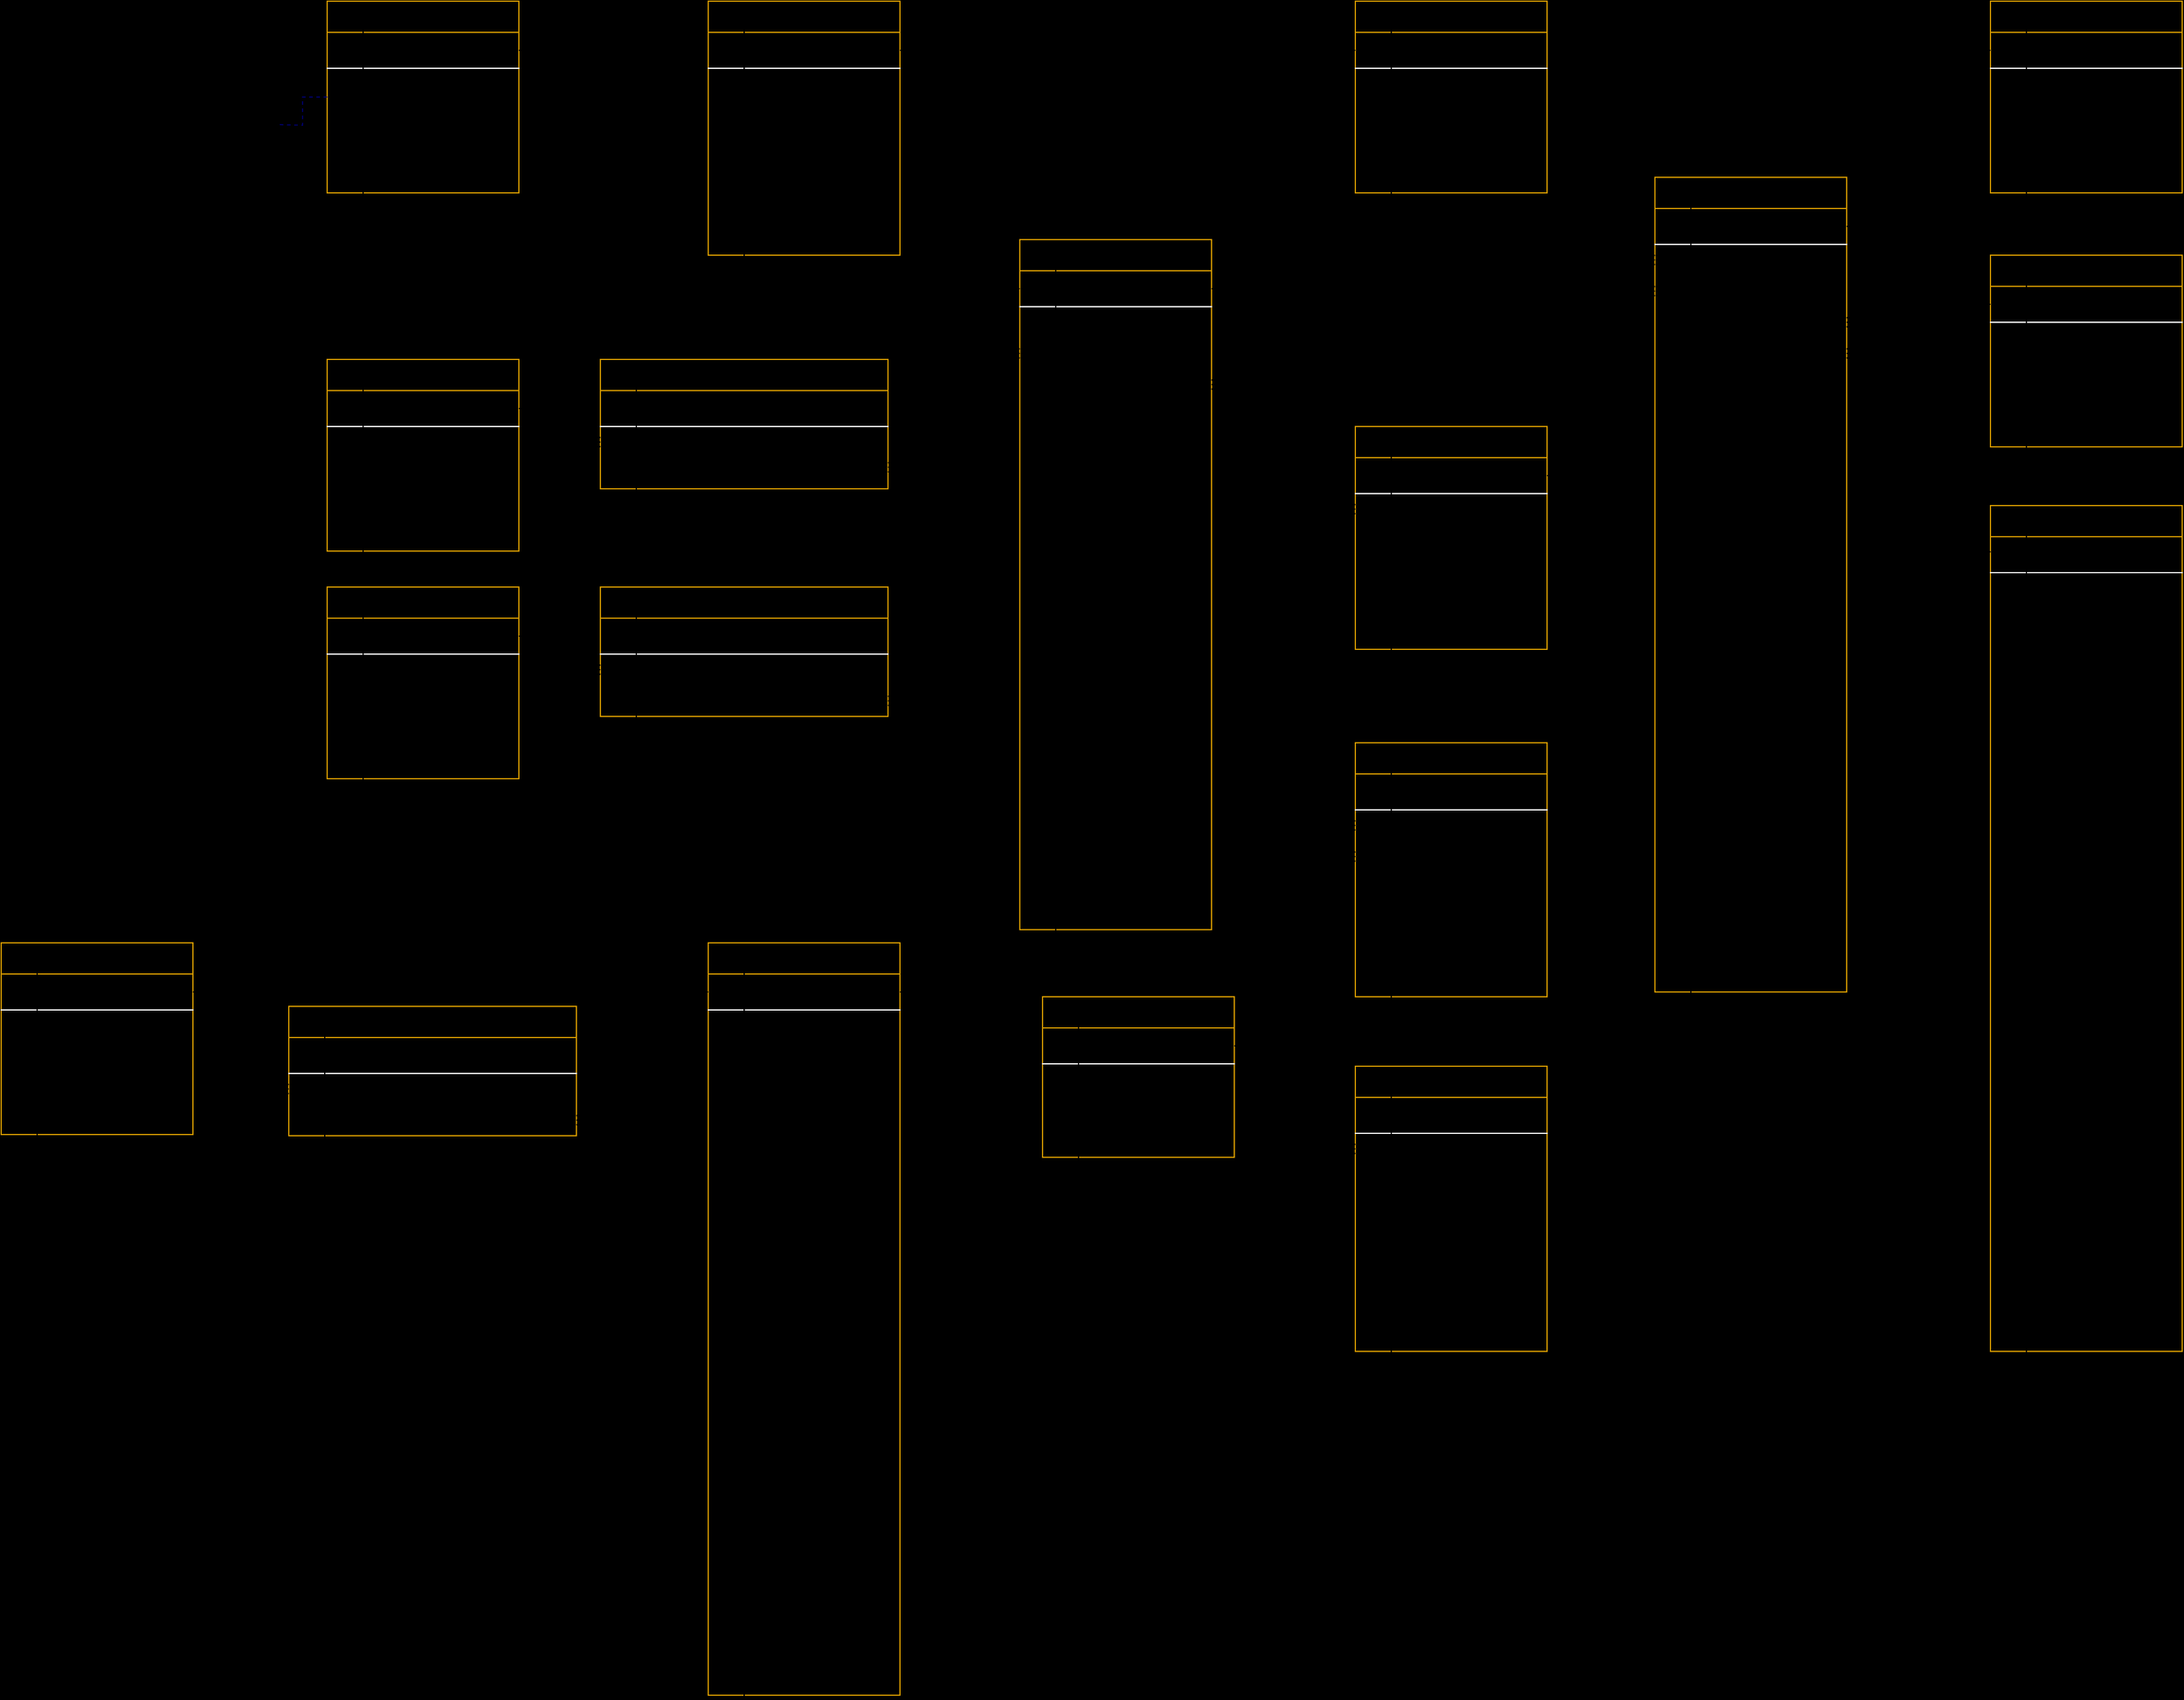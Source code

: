 <mxfile version="23.0.2" type="device">
  <diagram id="cdb5e136-1861-7ef1-5e76-c57f7e18aa8d" name="ERD Data Structure - Habit Tracker App">
    <mxGraphModel dx="989" dy="623" grid="1" gridSize="10" guides="1" tooltips="1" connect="1" arrows="1" fold="1" page="1" pageScale="1" pageWidth="1169" pageHeight="827" background="#000000" math="0" shadow="0">
      <root>
        <mxCell id="0" />
        <mxCell id="1" parent="0" />
        <mxCell id="4a63a70a29bb4ada-1" value="region" style="swimlane;fontStyle=0;childLayout=stackLayout;horizontal=1;startSize=26;fillColor=#000000;horizontalStack=0;resizeParent=1;resizeParentMax=0;resizeLast=0;collapsible=1;marginBottom=0;swimlaneFillColor=none;align=center;strokeWidth=1;fontSize=13;strokeColor=#d79b00;" parent="1" vertex="1">
          <mxGeometry x="322" y="41" width="160" height="160" as="geometry" />
        </mxCell>
        <mxCell id="4a63a70a29bb4ada-2" value="id" style="shape=partialRectangle;top=0;left=0;right=0;bottom=1;align=left;verticalAlign=middle;fillColor=none;spacingLeft=34;spacingRight=4;overflow=hidden;rotatable=0;points=[[0,0.5],[1,0.5]];portConstraint=eastwest;dropTarget=0;fontStyle=5;strokeColor=#ffffff;" parent="4a63a70a29bb4ada-1" vertex="1">
          <mxGeometry y="26" width="160" height="30" as="geometry" />
        </mxCell>
        <mxCell id="4a63a70a29bb4ada-3" value="PK" style="shape=partialRectangle;top=0;left=0;bottom=0;fillColor=none;align=left;verticalAlign=middle;spacingLeft=4;spacingRight=4;overflow=hidden;rotatable=0;points=[];portConstraint=eastwest;part=1;fontStyle=1" parent="4a63a70a29bb4ada-2" vertex="1" connectable="0">
          <mxGeometry width="30" height="30" as="geometry" />
        </mxCell>
        <mxCell id="4a63a70a29bb4ada-6" value="name" style="shape=partialRectangle;top=0;left=0;right=0;bottom=0;align=left;verticalAlign=top;fillColor=none;spacingLeft=34;spacingRight=4;overflow=hidden;rotatable=0;points=[[0,0.5],[1,0.5]];portConstraint=eastwest;dropTarget=0;fontStyle=2" parent="4a63a70a29bb4ada-1" vertex="1">
          <mxGeometry y="56" width="160" height="26" as="geometry" />
        </mxCell>
        <mxCell id="4a63a70a29bb4ada-7" value="" style="shape=partialRectangle;top=0;left=0;bottom=0;fillColor=none;align=left;verticalAlign=top;spacingLeft=4;spacingRight=4;overflow=hidden;rotatable=0;points=[];portConstraint=eastwest;part=1;fontStyle=2" parent="4a63a70a29bb4ada-6" vertex="1" connectable="0">
          <mxGeometry width="30" height="26" as="geometry" />
        </mxCell>
        <mxCell id="5ecfb9fce94ea102-8" value="administrativeName" style="shape=partialRectangle;top=0;left=0;right=0;bottom=0;align=left;verticalAlign=top;fillColor=none;spacingLeft=34;spacingRight=4;overflow=hidden;rotatable=0;points=[[0,0.5],[1,0.5]];portConstraint=eastwest;dropTarget=0;" parent="4a63a70a29bb4ada-1" vertex="1">
          <mxGeometry y="82" width="160" height="26" as="geometry" />
        </mxCell>
        <mxCell id="5ecfb9fce94ea102-9" value="" style="shape=partialRectangle;top=0;left=0;bottom=0;fillColor=none;align=left;verticalAlign=top;spacingLeft=4;spacingRight=4;overflow=hidden;rotatable=0;points=[];portConstraint=eastwest;part=1;" parent="5ecfb9fce94ea102-8" vertex="1" connectable="0">
          <mxGeometry width="30" height="26" as="geometry" />
        </mxCell>
        <mxCell id="4a63a70a29bb4ada-16" value="createdAt" style="shape=partialRectangle;top=0;left=0;right=0;bottom=0;align=left;verticalAlign=top;fillColor=none;spacingLeft=34;spacingRight=4;overflow=hidden;rotatable=0;points=[[0,0.5],[1,0.5]];portConstraint=eastwest;dropTarget=0;" parent="4a63a70a29bb4ada-1" vertex="1">
          <mxGeometry y="108" width="160" height="26" as="geometry" />
        </mxCell>
        <mxCell id="4a63a70a29bb4ada-17" value="" style="shape=partialRectangle;top=0;left=0;bottom=0;fillColor=none;align=left;verticalAlign=top;spacingLeft=4;spacingRight=4;overflow=hidden;rotatable=0;points=[];portConstraint=eastwest;part=1;" parent="4a63a70a29bb4ada-16" vertex="1" connectable="0">
          <mxGeometry width="30" height="26" as="geometry" />
        </mxCell>
        <mxCell id="rmfw27BhZ2G_IRUJLAwr-1" value="updatedAt" style="shape=partialRectangle;top=0;left=0;right=0;bottom=0;align=left;verticalAlign=top;fillColor=none;spacingLeft=34;spacingRight=4;overflow=hidden;rotatable=0;points=[[0,0.5],[1,0.5]];portConstraint=eastwest;dropTarget=0;" vertex="1" parent="4a63a70a29bb4ada-1">
          <mxGeometry y="134" width="160" height="26" as="geometry" />
        </mxCell>
        <mxCell id="rmfw27BhZ2G_IRUJLAwr-2" value="" style="shape=partialRectangle;top=0;left=0;bottom=0;fillColor=none;align=left;verticalAlign=top;spacingLeft=4;spacingRight=4;overflow=hidden;rotatable=0;points=[];portConstraint=eastwest;part=1;" vertex="1" connectable="0" parent="rmfw27BhZ2G_IRUJLAwr-1">
          <mxGeometry width="30" height="26" as="geometry" />
        </mxCell>
        <mxCell id="4f2698fda814bacb-22" value="" style="endArrow=none;dashed=1;html=1;strokeColor=#000066;fontSize=13;rounded=0;edgeStyle=orthogonalEdgeStyle;entryX=0.5;entryY=0;" parent="1" source="4a63a70a29bb4ada-1" edge="1">
          <mxGeometry width="50" height="50" relative="1" as="geometry">
            <mxPoint x="52" y="630" as="sourcePoint" />
            <mxPoint x="280.0" y="144" as="targetPoint" />
          </mxGeometry>
        </mxCell>
        <mxCell id="5ecfb9fce94ea102-2" style="edgeStyle=orthogonalEdgeStyle;rounded=0;html=1;exitX=0.5;exitY=0;entryX=1;entryY=0.5;startArrow=none;startFill=0;endArrow=none;endFill=0;jettySize=auto;orthogonalLoop=1;strokeColor=none;fontSize=13;dashed=1;" parent="1" edge="1">
          <mxGeometry relative="1" as="geometry">
            <mxPoint x="543" y="174" as="sourcePoint" />
            <mxPoint x="499" y="108" as="targetPoint" />
          </mxGeometry>
        </mxCell>
        <mxCell id="rmfw27BhZ2G_IRUJLAwr-3" value="city" style="swimlane;fontStyle=0;childLayout=stackLayout;horizontal=1;startSize=26;fillColor=#000000;horizontalStack=0;resizeParent=1;resizeParentMax=0;resizeLast=0;collapsible=1;marginBottom=0;swimlaneFillColor=none;align=center;strokeWidth=1;fontSize=13;strokeColor=#d79b00;" vertex="1" parent="1">
          <mxGeometry x="640" y="41" width="160" height="212" as="geometry" />
        </mxCell>
        <mxCell id="rmfw27BhZ2G_IRUJLAwr-4" value="id" style="shape=partialRectangle;top=0;left=0;right=0;bottom=1;align=left;verticalAlign=middle;fillColor=none;spacingLeft=34;spacingRight=4;overflow=hidden;rotatable=0;points=[[0,0.5],[1,0.5]];portConstraint=eastwest;dropTarget=0;fontStyle=5;strokeColor=#ffffff;" vertex="1" parent="rmfw27BhZ2G_IRUJLAwr-3">
          <mxGeometry y="26" width="160" height="30" as="geometry" />
        </mxCell>
        <mxCell id="rmfw27BhZ2G_IRUJLAwr-5" value="PK" style="shape=partialRectangle;top=0;left=0;bottom=0;fillColor=none;align=left;verticalAlign=middle;spacingLeft=4;spacingRight=4;overflow=hidden;rotatable=0;points=[];portConstraint=eastwest;part=1;fontStyle=1" vertex="1" connectable="0" parent="rmfw27BhZ2G_IRUJLAwr-4">
          <mxGeometry width="30" height="30" as="geometry" />
        </mxCell>
        <mxCell id="rmfw27BhZ2G_IRUJLAwr-6" value="regionId" style="shape=partialRectangle;top=0;left=0;right=0;bottom=0;align=left;verticalAlign=top;fillColor=none;spacingLeft=34;spacingRight=4;overflow=hidden;rotatable=0;points=[[0,0.5],[1,0.5]];portConstraint=eastwest;dropTarget=0;fontStyle=2" vertex="1" parent="rmfw27BhZ2G_IRUJLAwr-3">
          <mxGeometry y="56" width="160" height="26" as="geometry" />
        </mxCell>
        <mxCell id="rmfw27BhZ2G_IRUJLAwr-7" value="FK" style="shape=partialRectangle;top=0;left=0;bottom=0;fillColor=none;align=left;verticalAlign=top;spacingLeft=4;spacingRight=4;overflow=hidden;rotatable=0;points=[];portConstraint=eastwest;part=1;fontStyle=2" vertex="1" connectable="0" parent="rmfw27BhZ2G_IRUJLAwr-6">
          <mxGeometry width="30" height="26" as="geometry" />
        </mxCell>
        <mxCell id="rmfw27BhZ2G_IRUJLAwr-8" value="name" style="shape=partialRectangle;top=0;left=0;right=0;bottom=0;align=left;verticalAlign=top;fillColor=none;spacingLeft=34;spacingRight=4;overflow=hidden;rotatable=0;points=[[0,0.5],[1,0.5]];portConstraint=eastwest;dropTarget=0;" vertex="1" parent="rmfw27BhZ2G_IRUJLAwr-3">
          <mxGeometry y="82" width="160" height="26" as="geometry" />
        </mxCell>
        <mxCell id="rmfw27BhZ2G_IRUJLAwr-9" value="" style="shape=partialRectangle;top=0;left=0;bottom=0;fillColor=none;align=left;verticalAlign=top;spacingLeft=4;spacingRight=4;overflow=hidden;rotatable=0;points=[];portConstraint=eastwest;part=1;" vertex="1" connectable="0" parent="rmfw27BhZ2G_IRUJLAwr-8">
          <mxGeometry width="30" height="26" as="geometry" />
        </mxCell>
        <mxCell id="rmfw27BhZ2G_IRUJLAwr-15" value="latitude" style="shape=partialRectangle;top=0;left=0;right=0;bottom=0;align=left;verticalAlign=top;fillColor=none;spacingLeft=34;spacingRight=4;overflow=hidden;rotatable=0;points=[[0,0.5],[1,0.5]];portConstraint=eastwest;dropTarget=0;" vertex="1" parent="rmfw27BhZ2G_IRUJLAwr-3">
          <mxGeometry y="108" width="160" height="26" as="geometry" />
        </mxCell>
        <mxCell id="rmfw27BhZ2G_IRUJLAwr-16" value="" style="shape=partialRectangle;top=0;left=0;bottom=0;fillColor=none;align=left;verticalAlign=top;spacingLeft=4;spacingRight=4;overflow=hidden;rotatable=0;points=[];portConstraint=eastwest;part=1;" vertex="1" connectable="0" parent="rmfw27BhZ2G_IRUJLAwr-15">
          <mxGeometry width="30" height="26" as="geometry" />
        </mxCell>
        <mxCell id="rmfw27BhZ2G_IRUJLAwr-17" value="longitude" style="shape=partialRectangle;top=0;left=0;right=0;bottom=0;align=left;verticalAlign=top;fillColor=none;spacingLeft=34;spacingRight=4;overflow=hidden;rotatable=0;points=[[0,0.5],[1,0.5]];portConstraint=eastwest;dropTarget=0;" vertex="1" parent="rmfw27BhZ2G_IRUJLAwr-3">
          <mxGeometry y="134" width="160" height="26" as="geometry" />
        </mxCell>
        <mxCell id="rmfw27BhZ2G_IRUJLAwr-18" value="" style="shape=partialRectangle;top=0;left=0;bottom=0;fillColor=none;align=left;verticalAlign=top;spacingLeft=4;spacingRight=4;overflow=hidden;rotatable=0;points=[];portConstraint=eastwest;part=1;" vertex="1" connectable="0" parent="rmfw27BhZ2G_IRUJLAwr-17">
          <mxGeometry width="30" height="26" as="geometry" />
        </mxCell>
        <mxCell id="rmfw27BhZ2G_IRUJLAwr-10" value="createdAt" style="shape=partialRectangle;top=0;left=0;right=0;bottom=0;align=left;verticalAlign=top;fillColor=none;spacingLeft=34;spacingRight=4;overflow=hidden;rotatable=0;points=[[0,0.5],[1,0.5]];portConstraint=eastwest;dropTarget=0;" vertex="1" parent="rmfw27BhZ2G_IRUJLAwr-3">
          <mxGeometry y="160" width="160" height="26" as="geometry" />
        </mxCell>
        <mxCell id="rmfw27BhZ2G_IRUJLAwr-11" value="" style="shape=partialRectangle;top=0;left=0;bottom=0;fillColor=none;align=left;verticalAlign=top;spacingLeft=4;spacingRight=4;overflow=hidden;rotatable=0;points=[];portConstraint=eastwest;part=1;" vertex="1" connectable="0" parent="rmfw27BhZ2G_IRUJLAwr-10">
          <mxGeometry width="30" height="26" as="geometry" />
        </mxCell>
        <mxCell id="rmfw27BhZ2G_IRUJLAwr-12" value="updatedAt" style="shape=partialRectangle;top=0;left=0;right=0;bottom=0;align=left;verticalAlign=top;fillColor=none;spacingLeft=34;spacingRight=4;overflow=hidden;rotatable=0;points=[[0,0.5],[1,0.5]];portConstraint=eastwest;dropTarget=0;" vertex="1" parent="rmfw27BhZ2G_IRUJLAwr-3">
          <mxGeometry y="186" width="160" height="26" as="geometry" />
        </mxCell>
        <mxCell id="rmfw27BhZ2G_IRUJLAwr-13" value="" style="shape=partialRectangle;top=0;left=0;bottom=0;fillColor=none;align=left;verticalAlign=top;spacingLeft=4;spacingRight=4;overflow=hidden;rotatable=0;points=[];portConstraint=eastwest;part=1;" vertex="1" connectable="0" parent="rmfw27BhZ2G_IRUJLAwr-12">
          <mxGeometry width="30" height="26" as="geometry" />
        </mxCell>
        <mxCell id="rmfw27BhZ2G_IRUJLAwr-14" value="" style="edgeStyle=entityRelationEdgeStyle;fontSize=12;html=1;endArrow=ERoneToMany;rounded=0;entryX=-0.02;entryY=0.473;entryDx=0;entryDy=0;entryPerimeter=0;" edge="1" parent="1" source="4a63a70a29bb4ada-2" target="rmfw27BhZ2G_IRUJLAwr-6">
          <mxGeometry width="100" height="100" relative="1" as="geometry">
            <mxPoint x="140" y="350" as="sourcePoint" />
            <mxPoint x="240" y="250" as="targetPoint" />
          </mxGeometry>
        </mxCell>
        <mxCell id="rmfw27BhZ2G_IRUJLAwr-19" value="bathroom" style="swimlane;fontStyle=0;childLayout=stackLayout;horizontal=1;startSize=26;fillColor=#000000;horizontalStack=0;resizeParent=1;resizeParentMax=0;resizeLast=0;collapsible=1;marginBottom=0;swimlaneFillColor=none;align=center;strokeWidth=1;fontSize=13;strokeColor=#d79b00;" vertex="1" parent="1">
          <mxGeometry x="1710" y="253" width="160" height="160" as="geometry" />
        </mxCell>
        <mxCell id="rmfw27BhZ2G_IRUJLAwr-20" value="id" style="shape=partialRectangle;top=0;left=0;right=0;bottom=1;align=left;verticalAlign=middle;fillColor=none;spacingLeft=34;spacingRight=4;overflow=hidden;rotatable=0;points=[[0,0.5],[1,0.5]];portConstraint=eastwest;dropTarget=0;fontStyle=5;strokeColor=#ffffff;" vertex="1" parent="rmfw27BhZ2G_IRUJLAwr-19">
          <mxGeometry y="26" width="160" height="30" as="geometry" />
        </mxCell>
        <mxCell id="rmfw27BhZ2G_IRUJLAwr-21" value="PK" style="shape=partialRectangle;top=0;left=0;bottom=0;fillColor=none;align=left;verticalAlign=middle;spacingLeft=4;spacingRight=4;overflow=hidden;rotatable=0;points=[];portConstraint=eastwest;part=1;fontStyle=1" vertex="1" connectable="0" parent="rmfw27BhZ2G_IRUJLAwr-20">
          <mxGeometry width="30" height="30" as="geometry" />
        </mxCell>
        <mxCell id="rmfw27BhZ2G_IRUJLAwr-24" value="name" style="shape=partialRectangle;top=0;left=0;right=0;bottom=0;align=left;verticalAlign=top;fillColor=none;spacingLeft=34;spacingRight=4;overflow=hidden;rotatable=0;points=[[0,0.5],[1,0.5]];portConstraint=eastwest;dropTarget=0;" vertex="1" parent="rmfw27BhZ2G_IRUJLAwr-19">
          <mxGeometry y="56" width="160" height="26" as="geometry" />
        </mxCell>
        <mxCell id="rmfw27BhZ2G_IRUJLAwr-25" value="" style="shape=partialRectangle;top=0;left=0;bottom=0;fillColor=none;align=left;verticalAlign=top;spacingLeft=4;spacingRight=4;overflow=hidden;rotatable=0;points=[];portConstraint=eastwest;part=1;" vertex="1" connectable="0" parent="rmfw27BhZ2G_IRUJLAwr-24">
          <mxGeometry width="30" height="26" as="geometry" />
        </mxCell>
        <mxCell id="rmfw27BhZ2G_IRUJLAwr-26" value="order" style="shape=partialRectangle;top=0;left=0;right=0;bottom=0;align=left;verticalAlign=top;fillColor=none;spacingLeft=34;spacingRight=4;overflow=hidden;rotatable=0;points=[[0,0.5],[1,0.5]];portConstraint=eastwest;dropTarget=0;" vertex="1" parent="rmfw27BhZ2G_IRUJLAwr-19">
          <mxGeometry y="82" width="160" height="26" as="geometry" />
        </mxCell>
        <mxCell id="rmfw27BhZ2G_IRUJLAwr-27" value="" style="shape=partialRectangle;top=0;left=0;bottom=0;fillColor=none;align=left;verticalAlign=top;spacingLeft=4;spacingRight=4;overflow=hidden;rotatable=0;points=[];portConstraint=eastwest;part=1;" vertex="1" connectable="0" parent="rmfw27BhZ2G_IRUJLAwr-26">
          <mxGeometry width="30" height="26" as="geometry" />
        </mxCell>
        <mxCell id="rmfw27BhZ2G_IRUJLAwr-30" value="createdAt" style="shape=partialRectangle;top=0;left=0;right=0;bottom=0;align=left;verticalAlign=top;fillColor=none;spacingLeft=34;spacingRight=4;overflow=hidden;rotatable=0;points=[[0,0.5],[1,0.5]];portConstraint=eastwest;dropTarget=0;" vertex="1" parent="rmfw27BhZ2G_IRUJLAwr-19">
          <mxGeometry y="108" width="160" height="26" as="geometry" />
        </mxCell>
        <mxCell id="rmfw27BhZ2G_IRUJLAwr-31" value="" style="shape=partialRectangle;top=0;left=0;bottom=0;fillColor=none;align=left;verticalAlign=top;spacingLeft=4;spacingRight=4;overflow=hidden;rotatable=0;points=[];portConstraint=eastwest;part=1;" vertex="1" connectable="0" parent="rmfw27BhZ2G_IRUJLAwr-30">
          <mxGeometry width="30" height="26" as="geometry" />
        </mxCell>
        <mxCell id="rmfw27BhZ2G_IRUJLAwr-32" value="updatedAt" style="shape=partialRectangle;top=0;left=0;right=0;bottom=0;align=left;verticalAlign=top;fillColor=none;spacingLeft=34;spacingRight=4;overflow=hidden;rotatable=0;points=[[0,0.5],[1,0.5]];portConstraint=eastwest;dropTarget=0;" vertex="1" parent="rmfw27BhZ2G_IRUJLAwr-19">
          <mxGeometry y="134" width="160" height="26" as="geometry" />
        </mxCell>
        <mxCell id="rmfw27BhZ2G_IRUJLAwr-33" value="" style="shape=partialRectangle;top=0;left=0;bottom=0;fillColor=none;align=left;verticalAlign=top;spacingLeft=4;spacingRight=4;overflow=hidden;rotatable=0;points=[];portConstraint=eastwest;part=1;" vertex="1" connectable="0" parent="rmfw27BhZ2G_IRUJLAwr-32">
          <mxGeometry width="30" height="26" as="geometry" />
        </mxCell>
        <mxCell id="rmfw27BhZ2G_IRUJLAwr-34" value="buildingFeature" style="swimlane;fontStyle=0;childLayout=stackLayout;horizontal=1;startSize=26;fillColor=#000000;horizontalStack=0;resizeParent=1;resizeParentMax=0;resizeLast=0;collapsible=1;marginBottom=0;swimlaneFillColor=none;align=center;strokeWidth=1;fontSize=13;strokeColor=#d79b00;" vertex="1" parent="1">
          <mxGeometry x="322" y="340" width="160" height="160" as="geometry" />
        </mxCell>
        <mxCell id="rmfw27BhZ2G_IRUJLAwr-35" value="id" style="shape=partialRectangle;top=0;left=0;right=0;bottom=1;align=left;verticalAlign=middle;fillColor=none;spacingLeft=34;spacingRight=4;overflow=hidden;rotatable=0;points=[[0,0.5],[1,0.5]];portConstraint=eastwest;dropTarget=0;fontStyle=5;strokeColor=#ffffff;" vertex="1" parent="rmfw27BhZ2G_IRUJLAwr-34">
          <mxGeometry y="26" width="160" height="30" as="geometry" />
        </mxCell>
        <mxCell id="rmfw27BhZ2G_IRUJLAwr-36" value="PK" style="shape=partialRectangle;top=0;left=0;bottom=0;fillColor=none;align=left;verticalAlign=middle;spacingLeft=4;spacingRight=4;overflow=hidden;rotatable=0;points=[];portConstraint=eastwest;part=1;fontStyle=1" vertex="1" connectable="0" parent="rmfw27BhZ2G_IRUJLAwr-35">
          <mxGeometry width="30" height="30" as="geometry" />
        </mxCell>
        <mxCell id="rmfw27BhZ2G_IRUJLAwr-37" value="name" style="shape=partialRectangle;top=0;left=0;right=0;bottom=0;align=left;verticalAlign=top;fillColor=none;spacingLeft=34;spacingRight=4;overflow=hidden;rotatable=0;points=[[0,0.5],[1,0.5]];portConstraint=eastwest;dropTarget=0;" vertex="1" parent="rmfw27BhZ2G_IRUJLAwr-34">
          <mxGeometry y="56" width="160" height="26" as="geometry" />
        </mxCell>
        <mxCell id="rmfw27BhZ2G_IRUJLAwr-38" value="" style="shape=partialRectangle;top=0;left=0;bottom=0;fillColor=none;align=left;verticalAlign=top;spacingLeft=4;spacingRight=4;overflow=hidden;rotatable=0;points=[];portConstraint=eastwest;part=1;" vertex="1" connectable="0" parent="rmfw27BhZ2G_IRUJLAwr-37">
          <mxGeometry width="30" height="26" as="geometry" />
        </mxCell>
        <mxCell id="rmfw27BhZ2G_IRUJLAwr-39" value="order" style="shape=partialRectangle;top=0;left=0;right=0;bottom=0;align=left;verticalAlign=top;fillColor=none;spacingLeft=34;spacingRight=4;overflow=hidden;rotatable=0;points=[[0,0.5],[1,0.5]];portConstraint=eastwest;dropTarget=0;" vertex="1" parent="rmfw27BhZ2G_IRUJLAwr-34">
          <mxGeometry y="82" width="160" height="26" as="geometry" />
        </mxCell>
        <mxCell id="rmfw27BhZ2G_IRUJLAwr-40" value="" style="shape=partialRectangle;top=0;left=0;bottom=0;fillColor=none;align=left;verticalAlign=top;spacingLeft=4;spacingRight=4;overflow=hidden;rotatable=0;points=[];portConstraint=eastwest;part=1;" vertex="1" connectable="0" parent="rmfw27BhZ2G_IRUJLAwr-39">
          <mxGeometry width="30" height="26" as="geometry" />
        </mxCell>
        <mxCell id="rmfw27BhZ2G_IRUJLAwr-41" value="createdAt" style="shape=partialRectangle;top=0;left=0;right=0;bottom=0;align=left;verticalAlign=top;fillColor=none;spacingLeft=34;spacingRight=4;overflow=hidden;rotatable=0;points=[[0,0.5],[1,0.5]];portConstraint=eastwest;dropTarget=0;" vertex="1" parent="rmfw27BhZ2G_IRUJLAwr-34">
          <mxGeometry y="108" width="160" height="26" as="geometry" />
        </mxCell>
        <mxCell id="rmfw27BhZ2G_IRUJLAwr-42" value="" style="shape=partialRectangle;top=0;left=0;bottom=0;fillColor=none;align=left;verticalAlign=top;spacingLeft=4;spacingRight=4;overflow=hidden;rotatable=0;points=[];portConstraint=eastwest;part=1;" vertex="1" connectable="0" parent="rmfw27BhZ2G_IRUJLAwr-41">
          <mxGeometry width="30" height="26" as="geometry" />
        </mxCell>
        <mxCell id="rmfw27BhZ2G_IRUJLAwr-43" value="updatedAt" style="shape=partialRectangle;top=0;left=0;right=0;bottom=0;align=left;verticalAlign=top;fillColor=none;spacingLeft=34;spacingRight=4;overflow=hidden;rotatable=0;points=[[0,0.5],[1,0.5]];portConstraint=eastwest;dropTarget=0;" vertex="1" parent="rmfw27BhZ2G_IRUJLAwr-34">
          <mxGeometry y="134" width="160" height="26" as="geometry" />
        </mxCell>
        <mxCell id="rmfw27BhZ2G_IRUJLAwr-44" value="" style="shape=partialRectangle;top=0;left=0;bottom=0;fillColor=none;align=left;verticalAlign=top;spacingLeft=4;spacingRight=4;overflow=hidden;rotatable=0;points=[];portConstraint=eastwest;part=1;" vertex="1" connectable="0" parent="rmfw27BhZ2G_IRUJLAwr-43">
          <mxGeometry width="30" height="26" as="geometry" />
        </mxCell>
        <mxCell id="rmfw27BhZ2G_IRUJLAwr-45" value="bedroom" style="swimlane;fontStyle=0;childLayout=stackLayout;horizontal=1;startSize=26;fillColor=#000000;horizontalStack=0;resizeParent=1;resizeParentMax=0;resizeLast=0;collapsible=1;marginBottom=0;swimlaneFillColor=none;align=center;strokeWidth=1;fontSize=13;strokeColor=#d79b00;" vertex="1" parent="1">
          <mxGeometry x="1710" y="41" width="160" height="160" as="geometry" />
        </mxCell>
        <mxCell id="rmfw27BhZ2G_IRUJLAwr-46" value="id" style="shape=partialRectangle;top=0;left=0;right=0;bottom=1;align=left;verticalAlign=middle;fillColor=none;spacingLeft=34;spacingRight=4;overflow=hidden;rotatable=0;points=[[0,0.5],[1,0.5]];portConstraint=eastwest;dropTarget=0;fontStyle=5;strokeColor=#ffffff;" vertex="1" parent="rmfw27BhZ2G_IRUJLAwr-45">
          <mxGeometry y="26" width="160" height="30" as="geometry" />
        </mxCell>
        <mxCell id="rmfw27BhZ2G_IRUJLAwr-47" value="PK" style="shape=partialRectangle;top=0;left=0;bottom=0;fillColor=none;align=left;verticalAlign=middle;spacingLeft=4;spacingRight=4;overflow=hidden;rotatable=0;points=[];portConstraint=eastwest;part=1;fontStyle=1" vertex="1" connectable="0" parent="rmfw27BhZ2G_IRUJLAwr-46">
          <mxGeometry width="30" height="30" as="geometry" />
        </mxCell>
        <mxCell id="rmfw27BhZ2G_IRUJLAwr-48" value="name" style="shape=partialRectangle;top=0;left=0;right=0;bottom=0;align=left;verticalAlign=top;fillColor=none;spacingLeft=34;spacingRight=4;overflow=hidden;rotatable=0;points=[[0,0.5],[1,0.5]];portConstraint=eastwest;dropTarget=0;" vertex="1" parent="rmfw27BhZ2G_IRUJLAwr-45">
          <mxGeometry y="56" width="160" height="26" as="geometry" />
        </mxCell>
        <mxCell id="rmfw27BhZ2G_IRUJLAwr-49" value="" style="shape=partialRectangle;top=0;left=0;bottom=0;fillColor=none;align=left;verticalAlign=top;spacingLeft=4;spacingRight=4;overflow=hidden;rotatable=0;points=[];portConstraint=eastwest;part=1;" vertex="1" connectable="0" parent="rmfw27BhZ2G_IRUJLAwr-48">
          <mxGeometry width="30" height="26" as="geometry" />
        </mxCell>
        <mxCell id="rmfw27BhZ2G_IRUJLAwr-50" value="order" style="shape=partialRectangle;top=0;left=0;right=0;bottom=0;align=left;verticalAlign=top;fillColor=none;spacingLeft=34;spacingRight=4;overflow=hidden;rotatable=0;points=[[0,0.5],[1,0.5]];portConstraint=eastwest;dropTarget=0;" vertex="1" parent="rmfw27BhZ2G_IRUJLAwr-45">
          <mxGeometry y="82" width="160" height="26" as="geometry" />
        </mxCell>
        <mxCell id="rmfw27BhZ2G_IRUJLAwr-51" value="" style="shape=partialRectangle;top=0;left=0;bottom=0;fillColor=none;align=left;verticalAlign=top;spacingLeft=4;spacingRight=4;overflow=hidden;rotatable=0;points=[];portConstraint=eastwest;part=1;" vertex="1" connectable="0" parent="rmfw27BhZ2G_IRUJLAwr-50">
          <mxGeometry width="30" height="26" as="geometry" />
        </mxCell>
        <mxCell id="rmfw27BhZ2G_IRUJLAwr-52" value="createdAt" style="shape=partialRectangle;top=0;left=0;right=0;bottom=0;align=left;verticalAlign=top;fillColor=none;spacingLeft=34;spacingRight=4;overflow=hidden;rotatable=0;points=[[0,0.5],[1,0.5]];portConstraint=eastwest;dropTarget=0;" vertex="1" parent="rmfw27BhZ2G_IRUJLAwr-45">
          <mxGeometry y="108" width="160" height="26" as="geometry" />
        </mxCell>
        <mxCell id="rmfw27BhZ2G_IRUJLAwr-53" value="" style="shape=partialRectangle;top=0;left=0;bottom=0;fillColor=none;align=left;verticalAlign=top;spacingLeft=4;spacingRight=4;overflow=hidden;rotatable=0;points=[];portConstraint=eastwest;part=1;" vertex="1" connectable="0" parent="rmfw27BhZ2G_IRUJLAwr-52">
          <mxGeometry width="30" height="26" as="geometry" />
        </mxCell>
        <mxCell id="rmfw27BhZ2G_IRUJLAwr-54" value="updatedAt" style="shape=partialRectangle;top=0;left=0;right=0;bottom=0;align=left;verticalAlign=top;fillColor=none;spacingLeft=34;spacingRight=4;overflow=hidden;rotatable=0;points=[[0,0.5],[1,0.5]];portConstraint=eastwest;dropTarget=0;" vertex="1" parent="rmfw27BhZ2G_IRUJLAwr-45">
          <mxGeometry y="134" width="160" height="26" as="geometry" />
        </mxCell>
        <mxCell id="rmfw27BhZ2G_IRUJLAwr-55" value="" style="shape=partialRectangle;top=0;left=0;bottom=0;fillColor=none;align=left;verticalAlign=top;spacingLeft=4;spacingRight=4;overflow=hidden;rotatable=0;points=[];portConstraint=eastwest;part=1;" vertex="1" connectable="0" parent="rmfw27BhZ2G_IRUJLAwr-54">
          <mxGeometry width="30" height="26" as="geometry" />
        </mxCell>
        <mxCell id="rmfw27BhZ2G_IRUJLAwr-56" value="feature" style="swimlane;fontStyle=0;childLayout=stackLayout;horizontal=1;startSize=26;fillColor=#000000;horizontalStack=0;resizeParent=1;resizeParentMax=0;resizeLast=0;collapsible=1;marginBottom=0;swimlaneFillColor=none;align=center;strokeWidth=1;fontSize=13;strokeColor=#d79b00;" vertex="1" parent="1">
          <mxGeometry x="322" y="530" width="160" height="160" as="geometry" />
        </mxCell>
        <mxCell id="rmfw27BhZ2G_IRUJLAwr-57" value="id" style="shape=partialRectangle;top=0;left=0;right=0;bottom=1;align=left;verticalAlign=middle;fillColor=none;spacingLeft=34;spacingRight=4;overflow=hidden;rotatable=0;points=[[0,0.5],[1,0.5]];portConstraint=eastwest;dropTarget=0;fontStyle=5;strokeColor=#ffffff;" vertex="1" parent="rmfw27BhZ2G_IRUJLAwr-56">
          <mxGeometry y="26" width="160" height="30" as="geometry" />
        </mxCell>
        <mxCell id="rmfw27BhZ2G_IRUJLAwr-58" value="PK" style="shape=partialRectangle;top=0;left=0;bottom=0;fillColor=none;align=left;verticalAlign=middle;spacingLeft=4;spacingRight=4;overflow=hidden;rotatable=0;points=[];portConstraint=eastwest;part=1;fontStyle=1" vertex="1" connectable="0" parent="rmfw27BhZ2G_IRUJLAwr-57">
          <mxGeometry width="30" height="30" as="geometry" />
        </mxCell>
        <mxCell id="rmfw27BhZ2G_IRUJLAwr-59" value="name" style="shape=partialRectangle;top=0;left=0;right=0;bottom=0;align=left;verticalAlign=top;fillColor=none;spacingLeft=34;spacingRight=4;overflow=hidden;rotatable=0;points=[[0,0.5],[1,0.5]];portConstraint=eastwest;dropTarget=0;" vertex="1" parent="rmfw27BhZ2G_IRUJLAwr-56">
          <mxGeometry y="56" width="160" height="26" as="geometry" />
        </mxCell>
        <mxCell id="rmfw27BhZ2G_IRUJLAwr-60" value="" style="shape=partialRectangle;top=0;left=0;bottom=0;fillColor=none;align=left;verticalAlign=top;spacingLeft=4;spacingRight=4;overflow=hidden;rotatable=0;points=[];portConstraint=eastwest;part=1;" vertex="1" connectable="0" parent="rmfw27BhZ2G_IRUJLAwr-59">
          <mxGeometry width="30" height="26" as="geometry" />
        </mxCell>
        <mxCell id="rmfw27BhZ2G_IRUJLAwr-61" value="order" style="shape=partialRectangle;top=0;left=0;right=0;bottom=0;align=left;verticalAlign=top;fillColor=none;spacingLeft=34;spacingRight=4;overflow=hidden;rotatable=0;points=[[0,0.5],[1,0.5]];portConstraint=eastwest;dropTarget=0;" vertex="1" parent="rmfw27BhZ2G_IRUJLAwr-56">
          <mxGeometry y="82" width="160" height="26" as="geometry" />
        </mxCell>
        <mxCell id="rmfw27BhZ2G_IRUJLAwr-62" value="" style="shape=partialRectangle;top=0;left=0;bottom=0;fillColor=none;align=left;verticalAlign=top;spacingLeft=4;spacingRight=4;overflow=hidden;rotatable=0;points=[];portConstraint=eastwest;part=1;" vertex="1" connectable="0" parent="rmfw27BhZ2G_IRUJLAwr-61">
          <mxGeometry width="30" height="26" as="geometry" />
        </mxCell>
        <mxCell id="rmfw27BhZ2G_IRUJLAwr-63" value="createdAt" style="shape=partialRectangle;top=0;left=0;right=0;bottom=0;align=left;verticalAlign=top;fillColor=none;spacingLeft=34;spacingRight=4;overflow=hidden;rotatable=0;points=[[0,0.5],[1,0.5]];portConstraint=eastwest;dropTarget=0;" vertex="1" parent="rmfw27BhZ2G_IRUJLAwr-56">
          <mxGeometry y="108" width="160" height="26" as="geometry" />
        </mxCell>
        <mxCell id="rmfw27BhZ2G_IRUJLAwr-64" value="" style="shape=partialRectangle;top=0;left=0;bottom=0;fillColor=none;align=left;verticalAlign=top;spacingLeft=4;spacingRight=4;overflow=hidden;rotatable=0;points=[];portConstraint=eastwest;part=1;" vertex="1" connectable="0" parent="rmfw27BhZ2G_IRUJLAwr-63">
          <mxGeometry width="30" height="26" as="geometry" />
        </mxCell>
        <mxCell id="rmfw27BhZ2G_IRUJLAwr-65" value="updatedAt" style="shape=partialRectangle;top=0;left=0;right=0;bottom=0;align=left;verticalAlign=top;fillColor=none;spacingLeft=34;spacingRight=4;overflow=hidden;rotatable=0;points=[[0,0.5],[1,0.5]];portConstraint=eastwest;dropTarget=0;" vertex="1" parent="rmfw27BhZ2G_IRUJLAwr-56">
          <mxGeometry y="134" width="160" height="26" as="geometry" />
        </mxCell>
        <mxCell id="rmfw27BhZ2G_IRUJLAwr-66" value="" style="shape=partialRectangle;top=0;left=0;bottom=0;fillColor=none;align=left;verticalAlign=top;spacingLeft=4;spacingRight=4;overflow=hidden;rotatable=0;points=[];portConstraint=eastwest;part=1;" vertex="1" connectable="0" parent="rmfw27BhZ2G_IRUJLAwr-65">
          <mxGeometry width="30" height="26" as="geometry" />
        </mxCell>
        <mxCell id="rmfw27BhZ2G_IRUJLAwr-78" value="property" style="swimlane;fontStyle=0;childLayout=stackLayout;horizontal=1;startSize=26;fillColor=#000000;horizontalStack=0;resizeParent=1;resizeParentMax=0;resizeLast=0;collapsible=1;marginBottom=0;swimlaneFillColor=none;align=center;strokeWidth=1;fontSize=13;strokeColor=#d79b00;" vertex="1" parent="1">
          <mxGeometry x="900" y="240" width="160" height="576" as="geometry" />
        </mxCell>
        <mxCell id="rmfw27BhZ2G_IRUJLAwr-79" value="id" style="shape=partialRectangle;top=0;left=0;right=0;bottom=1;align=left;verticalAlign=middle;fillColor=none;spacingLeft=34;spacingRight=4;overflow=hidden;rotatable=0;points=[[0,0.5],[1,0.5]];portConstraint=eastwest;dropTarget=0;fontStyle=5;strokeColor=#ffffff;" vertex="1" parent="rmfw27BhZ2G_IRUJLAwr-78">
          <mxGeometry y="26" width="160" height="30" as="geometry" />
        </mxCell>
        <mxCell id="rmfw27BhZ2G_IRUJLAwr-80" value="PK" style="shape=partialRectangle;top=0;left=0;bottom=0;fillColor=none;align=left;verticalAlign=middle;spacingLeft=4;spacingRight=4;overflow=hidden;rotatable=0;points=[];portConstraint=eastwest;part=1;fontStyle=1" vertex="1" connectable="0" parent="rmfw27BhZ2G_IRUJLAwr-79">
          <mxGeometry width="30" height="30" as="geometry" />
        </mxCell>
        <mxCell id="rmfw27BhZ2G_IRUJLAwr-81" value="cityId" style="shape=partialRectangle;top=0;left=0;right=0;bottom=0;align=left;verticalAlign=top;fillColor=none;spacingLeft=34;spacingRight=4;overflow=hidden;rotatable=0;points=[[0,0.5],[1,0.5]];portConstraint=eastwest;dropTarget=0;fontStyle=2" vertex="1" parent="rmfw27BhZ2G_IRUJLAwr-78">
          <mxGeometry y="56" width="160" height="26" as="geometry" />
        </mxCell>
        <mxCell id="rmfw27BhZ2G_IRUJLAwr-82" value="FK" style="shape=partialRectangle;top=0;left=0;bottom=0;fillColor=none;align=left;verticalAlign=top;spacingLeft=4;spacingRight=4;overflow=hidden;rotatable=0;points=[];portConstraint=eastwest;part=1;fontStyle=2" vertex="1" connectable="0" parent="rmfw27BhZ2G_IRUJLAwr-81">
          <mxGeometry width="30" height="26" as="geometry" />
        </mxCell>
        <mxCell id="rmfw27BhZ2G_IRUJLAwr-83" value="communityId" style="shape=partialRectangle;top=0;left=0;right=0;bottom=0;align=left;verticalAlign=top;fillColor=none;spacingLeft=34;spacingRight=4;overflow=hidden;rotatable=0;points=[[0,0.5],[1,0.5]];portConstraint=eastwest;dropTarget=0;fontStyle=2" vertex="1" parent="rmfw27BhZ2G_IRUJLAwr-78">
          <mxGeometry y="82" width="160" height="26" as="geometry" />
        </mxCell>
        <mxCell id="rmfw27BhZ2G_IRUJLAwr-84" value="FK" style="shape=partialRectangle;top=0;left=0;bottom=0;fillColor=none;align=left;verticalAlign=top;spacingLeft=4;spacingRight=4;overflow=hidden;rotatable=0;points=[];portConstraint=eastwest;part=1;fontStyle=2" vertex="1" connectable="0" parent="rmfw27BhZ2G_IRUJLAwr-83">
          <mxGeometry width="30" height="26" as="geometry" />
        </mxCell>
        <mxCell id="rmfw27BhZ2G_IRUJLAwr-102" value="typeId" style="shape=partialRectangle;top=0;left=0;right=0;bottom=0;align=left;verticalAlign=top;fillColor=none;spacingLeft=34;spacingRight=4;overflow=hidden;rotatable=0;points=[[0,0.5],[1,0.5]];portConstraint=eastwest;dropTarget=0;fontStyle=2" vertex="1" parent="rmfw27BhZ2G_IRUJLAwr-78">
          <mxGeometry y="108" width="160" height="26" as="geometry" />
        </mxCell>
        <mxCell id="rmfw27BhZ2G_IRUJLAwr-103" value="FK" style="shape=partialRectangle;top=0;left=0;bottom=0;fillColor=none;align=left;verticalAlign=top;spacingLeft=4;spacingRight=4;overflow=hidden;rotatable=0;points=[];portConstraint=eastwest;part=1;fontStyle=2" vertex="1" connectable="0" parent="rmfw27BhZ2G_IRUJLAwr-102">
          <mxGeometry width="30" height="26" as="geometry" />
        </mxCell>
        <mxCell id="rmfw27BhZ2G_IRUJLAwr-85" value="listingId" style="shape=partialRectangle;top=0;left=0;right=0;bottom=0;align=left;verticalAlign=top;fillColor=none;spacingLeft=34;spacingRight=4;overflow=hidden;rotatable=0;points=[[0,0.5],[1,0.5]];portConstraint=eastwest;dropTarget=0;" vertex="1" parent="rmfw27BhZ2G_IRUJLAwr-78">
          <mxGeometry y="134" width="160" height="26" as="geometry" />
        </mxCell>
        <mxCell id="rmfw27BhZ2G_IRUJLAwr-86" value="" style="shape=partialRectangle;top=0;left=0;bottom=0;fillColor=none;align=left;verticalAlign=top;spacingLeft=4;spacingRight=4;overflow=hidden;rotatable=0;points=[];portConstraint=eastwest;part=1;" vertex="1" connectable="0" parent="rmfw27BhZ2G_IRUJLAwr-85">
          <mxGeometry width="30" height="26" as="geometry" />
        </mxCell>
        <mxCell id="rmfw27BhZ2G_IRUJLAwr-87" value="address" style="shape=partialRectangle;top=0;left=0;right=0;bottom=0;align=left;verticalAlign=top;fillColor=none;spacingLeft=34;spacingRight=4;overflow=hidden;rotatable=0;points=[[0,0.5],[1,0.5]];portConstraint=eastwest;dropTarget=0;" vertex="1" parent="rmfw27BhZ2G_IRUJLAwr-78">
          <mxGeometry y="160" width="160" height="26" as="geometry" />
        </mxCell>
        <mxCell id="rmfw27BhZ2G_IRUJLAwr-88" value="" style="shape=partialRectangle;top=0;left=0;bottom=0;fillColor=none;align=left;verticalAlign=top;spacingLeft=4;spacingRight=4;overflow=hidden;rotatable=0;points=[];portConstraint=eastwest;part=1;" vertex="1" connectable="0" parent="rmfw27BhZ2G_IRUJLAwr-87">
          <mxGeometry width="30" height="26" as="geometry" />
        </mxCell>
        <mxCell id="rmfw27BhZ2G_IRUJLAwr-94" value="yearBuilt" style="shape=partialRectangle;top=0;left=0;right=0;bottom=0;align=left;verticalAlign=top;fillColor=none;spacingLeft=34;spacingRight=4;overflow=hidden;rotatable=0;points=[[0,0.5],[1,0.5]];portConstraint=eastwest;dropTarget=0;" vertex="1" parent="rmfw27BhZ2G_IRUJLAwr-78">
          <mxGeometry y="186" width="160" height="26" as="geometry" />
        </mxCell>
        <mxCell id="rmfw27BhZ2G_IRUJLAwr-95" value="" style="shape=partialRectangle;top=0;left=0;bottom=0;fillColor=none;align=left;verticalAlign=top;spacingLeft=4;spacingRight=4;overflow=hidden;rotatable=0;points=[];portConstraint=eastwest;part=1;" vertex="1" connectable="0" parent="rmfw27BhZ2G_IRUJLAwr-94">
          <mxGeometry width="30" height="26" as="geometry" />
        </mxCell>
        <mxCell id="rmfw27BhZ2G_IRUJLAwr-96" value="descriptionTitle" style="shape=partialRectangle;top=0;left=0;right=0;bottom=0;align=left;verticalAlign=top;fillColor=none;spacingLeft=34;spacingRight=4;overflow=hidden;rotatable=0;points=[[0,0.5],[1,0.5]];portConstraint=eastwest;dropTarget=0;" vertex="1" parent="rmfw27BhZ2G_IRUJLAwr-78">
          <mxGeometry y="212" width="160" height="26" as="geometry" />
        </mxCell>
        <mxCell id="rmfw27BhZ2G_IRUJLAwr-97" value="" style="shape=partialRectangle;top=0;left=0;bottom=0;fillColor=none;align=left;verticalAlign=top;spacingLeft=4;spacingRight=4;overflow=hidden;rotatable=0;points=[];portConstraint=eastwest;part=1;" vertex="1" connectable="0" parent="rmfw27BhZ2G_IRUJLAwr-96">
          <mxGeometry width="30" height="26" as="geometry" />
        </mxCell>
        <mxCell id="rmfw27BhZ2G_IRUJLAwr-98" value="descriptionSubtitle" style="shape=partialRectangle;top=0;left=0;right=0;bottom=0;align=left;verticalAlign=top;fillColor=none;spacingLeft=34;spacingRight=4;overflow=hidden;rotatable=0;points=[[0,0.5],[1,0.5]];portConstraint=eastwest;dropTarget=0;" vertex="1" parent="rmfw27BhZ2G_IRUJLAwr-78">
          <mxGeometry y="238" width="160" height="26" as="geometry" />
        </mxCell>
        <mxCell id="rmfw27BhZ2G_IRUJLAwr-99" value="" style="shape=partialRectangle;top=0;left=0;bottom=0;fillColor=none;align=left;verticalAlign=top;spacingLeft=4;spacingRight=4;overflow=hidden;rotatable=0;points=[];portConstraint=eastwest;part=1;" vertex="1" connectable="0" parent="rmfw27BhZ2G_IRUJLAwr-98">
          <mxGeometry width="30" height="26" as="geometry" />
        </mxCell>
        <mxCell id="rmfw27BhZ2G_IRUJLAwr-100" value="descriptionText" style="shape=partialRectangle;top=0;left=0;right=0;bottom=0;align=left;verticalAlign=top;fillColor=none;spacingLeft=34;spacingRight=4;overflow=hidden;rotatable=0;points=[[0,0.5],[1,0.5]];portConstraint=eastwest;dropTarget=0;" vertex="1" parent="rmfw27BhZ2G_IRUJLAwr-78">
          <mxGeometry y="264" width="160" height="26" as="geometry" />
        </mxCell>
        <mxCell id="rmfw27BhZ2G_IRUJLAwr-101" value="" style="shape=partialRectangle;top=0;left=0;bottom=0;fillColor=none;align=left;verticalAlign=top;spacingLeft=4;spacingRight=4;overflow=hidden;rotatable=0;points=[];portConstraint=eastwest;part=1;" vertex="1" connectable="0" parent="rmfw27BhZ2G_IRUJLAwr-100">
          <mxGeometry width="30" height="26" as="geometry" />
        </mxCell>
        <mxCell id="rmfw27BhZ2G_IRUJLAwr-104" value="smoking" style="shape=partialRectangle;top=0;left=0;right=0;bottom=0;align=left;verticalAlign=top;fillColor=none;spacingLeft=34;spacingRight=4;overflow=hidden;rotatable=0;points=[[0,0.5],[1,0.5]];portConstraint=eastwest;dropTarget=0;" vertex="1" parent="rmfw27BhZ2G_IRUJLAwr-78">
          <mxGeometry y="290" width="160" height="26" as="geometry" />
        </mxCell>
        <mxCell id="rmfw27BhZ2G_IRUJLAwr-105" value="" style="shape=partialRectangle;top=0;left=0;bottom=0;fillColor=none;align=left;verticalAlign=top;spacingLeft=4;spacingRight=4;overflow=hidden;rotatable=0;points=[];portConstraint=eastwest;part=1;" vertex="1" connectable="0" parent="rmfw27BhZ2G_IRUJLAwr-104">
          <mxGeometry width="30" height="26" as="geometry" />
        </mxCell>
        <mxCell id="rmfw27BhZ2G_IRUJLAwr-106" value="cats" style="shape=partialRectangle;top=0;left=0;right=0;bottom=0;align=left;verticalAlign=top;fillColor=none;spacingLeft=34;spacingRight=4;overflow=hidden;rotatable=0;points=[[0,0.5],[1,0.5]];portConstraint=eastwest;dropTarget=0;" vertex="1" parent="rmfw27BhZ2G_IRUJLAwr-78">
          <mxGeometry y="316" width="160" height="26" as="geometry" />
        </mxCell>
        <mxCell id="rmfw27BhZ2G_IRUJLAwr-107" value="" style="shape=partialRectangle;top=0;left=0;bottom=0;fillColor=none;align=left;verticalAlign=top;spacingLeft=4;spacingRight=4;overflow=hidden;rotatable=0;points=[];portConstraint=eastwest;part=1;" vertex="1" connectable="0" parent="rmfw27BhZ2G_IRUJLAwr-106">
          <mxGeometry width="30" height="26" as="geometry" />
        </mxCell>
        <mxCell id="rmfw27BhZ2G_IRUJLAwr-108" value="dogs" style="shape=partialRectangle;top=0;left=0;right=0;bottom=0;align=left;verticalAlign=top;fillColor=none;spacingLeft=34;spacingRight=4;overflow=hidden;rotatable=0;points=[[0,0.5],[1,0.5]];portConstraint=eastwest;dropTarget=0;" vertex="1" parent="rmfw27BhZ2G_IRUJLAwr-78">
          <mxGeometry y="342" width="160" height="26" as="geometry" />
        </mxCell>
        <mxCell id="rmfw27BhZ2G_IRUJLAwr-109" value="" style="shape=partialRectangle;top=0;left=0;bottom=0;fillColor=none;align=left;verticalAlign=top;spacingLeft=4;spacingRight=4;overflow=hidden;rotatable=0;points=[];portConstraint=eastwest;part=1;" vertex="1" connectable="0" parent="rmfw27BhZ2G_IRUJLAwr-108">
          <mxGeometry width="30" height="26" as="geometry" />
        </mxCell>
        <mxCell id="rmfw27BhZ2G_IRUJLAwr-110" value="petsNegociable" style="shape=partialRectangle;top=0;left=0;right=0;bottom=0;align=left;verticalAlign=top;fillColor=none;spacingLeft=34;spacingRight=4;overflow=hidden;rotatable=0;points=[[0,0.5],[1,0.5]];portConstraint=eastwest;dropTarget=0;" vertex="1" parent="rmfw27BhZ2G_IRUJLAwr-78">
          <mxGeometry y="368" width="160" height="26" as="geometry" />
        </mxCell>
        <mxCell id="rmfw27BhZ2G_IRUJLAwr-111" value="" style="shape=partialRectangle;top=0;left=0;bottom=0;fillColor=none;align=left;verticalAlign=top;spacingLeft=4;spacingRight=4;overflow=hidden;rotatable=0;points=[];portConstraint=eastwest;part=1;" vertex="1" connectable="0" parent="rmfw27BhZ2G_IRUJLAwr-110">
          <mxGeometry width="30" height="26" as="geometry" />
        </mxCell>
        <mxCell id="rmfw27BhZ2G_IRUJLAwr-112" value="petsFee" style="shape=partialRectangle;top=0;left=0;right=0;bottom=0;align=left;verticalAlign=top;fillColor=none;spacingLeft=34;spacingRight=4;overflow=hidden;rotatable=0;points=[[0,0.5],[1,0.5]];portConstraint=eastwest;dropTarget=0;" vertex="1" parent="rmfw27BhZ2G_IRUJLAwr-78">
          <mxGeometry y="394" width="160" height="26" as="geometry" />
        </mxCell>
        <mxCell id="rmfw27BhZ2G_IRUJLAwr-113" value="" style="shape=partialRectangle;top=0;left=0;bottom=0;fillColor=none;align=left;verticalAlign=top;spacingLeft=4;spacingRight=4;overflow=hidden;rotatable=0;points=[];portConstraint=eastwest;part=1;" vertex="1" connectable="0" parent="rmfw27BhZ2G_IRUJLAwr-112">
          <mxGeometry width="30" height="26" as="geometry" />
        </mxCell>
        <mxCell id="rmfw27BhZ2G_IRUJLAwr-114" value="petsFeeInterval" style="shape=partialRectangle;top=0;left=0;right=0;bottom=0;align=left;verticalAlign=top;fillColor=none;spacingLeft=34;spacingRight=4;overflow=hidden;rotatable=0;points=[[0,0.5],[1,0.5]];portConstraint=eastwest;dropTarget=0;" vertex="1" parent="rmfw27BhZ2G_IRUJLAwr-78">
          <mxGeometry y="420" width="160" height="26" as="geometry" />
        </mxCell>
        <mxCell id="rmfw27BhZ2G_IRUJLAwr-115" value="" style="shape=partialRectangle;top=0;left=0;bottom=0;fillColor=none;align=left;verticalAlign=top;spacingLeft=4;spacingRight=4;overflow=hidden;rotatable=0;points=[];portConstraint=eastwest;part=1;" vertex="1" connectable="0" parent="rmfw27BhZ2G_IRUJLAwr-114">
          <mxGeometry width="30" height="26" as="geometry" />
        </mxCell>
        <mxCell id="rmfw27BhZ2G_IRUJLAwr-116" value="published" style="shape=partialRectangle;top=0;left=0;right=0;bottom=0;align=left;verticalAlign=top;fillColor=none;spacingLeft=34;spacingRight=4;overflow=hidden;rotatable=0;points=[[0,0.5],[1,0.5]];portConstraint=eastwest;dropTarget=0;" vertex="1" parent="rmfw27BhZ2G_IRUJLAwr-78">
          <mxGeometry y="446" width="160" height="26" as="geometry" />
        </mxCell>
        <mxCell id="rmfw27BhZ2G_IRUJLAwr-117" value="" style="shape=partialRectangle;top=0;left=0;bottom=0;fillColor=none;align=left;verticalAlign=top;spacingLeft=4;spacingRight=4;overflow=hidden;rotatable=0;points=[];portConstraint=eastwest;part=1;" vertex="1" connectable="0" parent="rmfw27BhZ2G_IRUJLAwr-116">
          <mxGeometry width="30" height="26" as="geometry" />
        </mxCell>
        <mxCell id="rmfw27BhZ2G_IRUJLAwr-118" value="latitude" style="shape=partialRectangle;top=0;left=0;right=0;bottom=0;align=left;verticalAlign=top;fillColor=none;spacingLeft=34;spacingRight=4;overflow=hidden;rotatable=0;points=[[0,0.5],[1,0.5]];portConstraint=eastwest;dropTarget=0;" vertex="1" parent="rmfw27BhZ2G_IRUJLAwr-78">
          <mxGeometry y="472" width="160" height="26" as="geometry" />
        </mxCell>
        <mxCell id="rmfw27BhZ2G_IRUJLAwr-119" value="" style="shape=partialRectangle;top=0;left=0;bottom=0;fillColor=none;align=left;verticalAlign=top;spacingLeft=4;spacingRight=4;overflow=hidden;rotatable=0;points=[];portConstraint=eastwest;part=1;" vertex="1" connectable="0" parent="rmfw27BhZ2G_IRUJLAwr-118">
          <mxGeometry width="30" height="26" as="geometry" />
        </mxCell>
        <mxCell id="rmfw27BhZ2G_IRUJLAwr-120" value="longitude" style="shape=partialRectangle;top=0;left=0;right=0;bottom=0;align=left;verticalAlign=top;fillColor=none;spacingLeft=34;spacingRight=4;overflow=hidden;rotatable=0;points=[[0,0.5],[1,0.5]];portConstraint=eastwest;dropTarget=0;" vertex="1" parent="rmfw27BhZ2G_IRUJLAwr-78">
          <mxGeometry y="498" width="160" height="26" as="geometry" />
        </mxCell>
        <mxCell id="rmfw27BhZ2G_IRUJLAwr-121" value="" style="shape=partialRectangle;top=0;left=0;bottom=0;fillColor=none;align=left;verticalAlign=top;spacingLeft=4;spacingRight=4;overflow=hidden;rotatable=0;points=[];portConstraint=eastwest;part=1;" vertex="1" connectable="0" parent="rmfw27BhZ2G_IRUJLAwr-120">
          <mxGeometry width="30" height="26" as="geometry" />
        </mxCell>
        <mxCell id="rmfw27BhZ2G_IRUJLAwr-89" value="createdAt" style="shape=partialRectangle;top=0;left=0;right=0;bottom=0;align=left;verticalAlign=top;fillColor=none;spacingLeft=34;spacingRight=4;overflow=hidden;rotatable=0;points=[[0,0.5],[1,0.5]];portConstraint=eastwest;dropTarget=0;" vertex="1" parent="rmfw27BhZ2G_IRUJLAwr-78">
          <mxGeometry y="524" width="160" height="26" as="geometry" />
        </mxCell>
        <mxCell id="rmfw27BhZ2G_IRUJLAwr-90" value="" style="shape=partialRectangle;top=0;left=0;bottom=0;fillColor=none;align=left;verticalAlign=top;spacingLeft=4;spacingRight=4;overflow=hidden;rotatable=0;points=[];portConstraint=eastwest;part=1;" vertex="1" connectable="0" parent="rmfw27BhZ2G_IRUJLAwr-89">
          <mxGeometry width="30" height="26" as="geometry" />
        </mxCell>
        <mxCell id="rmfw27BhZ2G_IRUJLAwr-91" value="updatedAt" style="shape=partialRectangle;top=0;left=0;right=0;bottom=0;align=left;verticalAlign=top;fillColor=none;spacingLeft=34;spacingRight=4;overflow=hidden;rotatable=0;points=[[0,0.5],[1,0.5]];portConstraint=eastwest;dropTarget=0;" vertex="1" parent="rmfw27BhZ2G_IRUJLAwr-78">
          <mxGeometry y="550" width="160" height="26" as="geometry" />
        </mxCell>
        <mxCell id="rmfw27BhZ2G_IRUJLAwr-92" value="" style="shape=partialRectangle;top=0;left=0;bottom=0;fillColor=none;align=left;verticalAlign=top;spacingLeft=4;spacingRight=4;overflow=hidden;rotatable=0;points=[];portConstraint=eastwest;part=1;" vertex="1" connectable="0" parent="rmfw27BhZ2G_IRUJLAwr-91">
          <mxGeometry width="30" height="26" as="geometry" />
        </mxCell>
        <mxCell id="rmfw27BhZ2G_IRUJLAwr-93" value="" style="edgeStyle=entityRelationEdgeStyle;fontSize=12;html=1;endArrow=ERoneToMany;rounded=0;entryX=-0.024;entryY=0.403;entryDx=0;entryDy=0;entryPerimeter=0;" edge="1" parent="1" source="rmfw27BhZ2G_IRUJLAwr-4" target="rmfw27BhZ2G_IRUJLAwr-81">
          <mxGeometry width="100" height="100" relative="1" as="geometry">
            <mxPoint x="480" y="420" as="sourcePoint" />
            <mxPoint x="580" y="320" as="targetPoint" />
            <Array as="points">
              <mxPoint x="630" y="195" />
            </Array>
          </mxGeometry>
        </mxCell>
        <mxCell id="rmfw27BhZ2G_IRUJLAwr-125" value="community" style="swimlane;fontStyle=0;childLayout=stackLayout;horizontal=1;startSize=26;fillColor=#000000;horizontalStack=0;resizeParent=1;resizeParentMax=0;resizeLast=0;collapsible=1;marginBottom=0;swimlaneFillColor=none;align=center;strokeWidth=1;fontSize=13;strokeColor=#d79b00;" vertex="1" parent="1">
          <mxGeometry x="640" y="827" width="160" height="628" as="geometry" />
        </mxCell>
        <mxCell id="rmfw27BhZ2G_IRUJLAwr-126" value="id" style="shape=partialRectangle;top=0;left=0;right=0;bottom=1;align=left;verticalAlign=middle;fillColor=none;spacingLeft=34;spacingRight=4;overflow=hidden;rotatable=0;points=[[0,0.5],[1,0.5]];portConstraint=eastwest;dropTarget=0;fontStyle=5;strokeColor=#ffffff;" vertex="1" parent="rmfw27BhZ2G_IRUJLAwr-125">
          <mxGeometry y="26" width="160" height="30" as="geometry" />
        </mxCell>
        <mxCell id="rmfw27BhZ2G_IRUJLAwr-127" value="PK" style="shape=partialRectangle;top=0;left=0;bottom=0;fillColor=none;align=left;verticalAlign=middle;spacingLeft=4;spacingRight=4;overflow=hidden;rotatable=0;points=[];portConstraint=eastwest;part=1;fontStyle=1" vertex="1" connectable="0" parent="rmfw27BhZ2G_IRUJLAwr-126">
          <mxGeometry width="30" height="30" as="geometry" />
        </mxCell>
        <mxCell id="rmfw27BhZ2G_IRUJLAwr-128" value="cityId" style="shape=partialRectangle;top=0;left=0;right=0;bottom=0;align=left;verticalAlign=top;fillColor=none;spacingLeft=34;spacingRight=4;overflow=hidden;rotatable=0;points=[[0,0.5],[1,0.5]];portConstraint=eastwest;dropTarget=0;fontStyle=2" vertex="1" parent="rmfw27BhZ2G_IRUJLAwr-125">
          <mxGeometry y="56" width="160" height="26" as="geometry" />
        </mxCell>
        <mxCell id="rmfw27BhZ2G_IRUJLAwr-129" value="FK" style="shape=partialRectangle;top=0;left=0;bottom=0;fillColor=none;align=left;verticalAlign=top;spacingLeft=4;spacingRight=4;overflow=hidden;rotatable=0;points=[];portConstraint=eastwest;part=1;fontStyle=2" vertex="1" connectable="0" parent="rmfw27BhZ2G_IRUJLAwr-128">
          <mxGeometry width="30" height="26" as="geometry" />
        </mxCell>
        <mxCell id="rmfw27BhZ2G_IRUJLAwr-134" value="name" style="shape=partialRectangle;top=0;left=0;right=0;bottom=0;align=left;verticalAlign=top;fillColor=none;spacingLeft=34;spacingRight=4;overflow=hidden;rotatable=0;points=[[0,0.5],[1,0.5]];portConstraint=eastwest;dropTarget=0;" vertex="1" parent="rmfw27BhZ2G_IRUJLAwr-125">
          <mxGeometry y="82" width="160" height="26" as="geometry" />
        </mxCell>
        <mxCell id="rmfw27BhZ2G_IRUJLAwr-135" value="" style="shape=partialRectangle;top=0;left=0;bottom=0;fillColor=none;align=left;verticalAlign=top;spacingLeft=4;spacingRight=4;overflow=hidden;rotatable=0;points=[];portConstraint=eastwest;part=1;" vertex="1" connectable="0" parent="rmfw27BhZ2G_IRUJLAwr-134">
          <mxGeometry width="30" height="26" as="geometry" />
        </mxCell>
        <mxCell id="rmfw27BhZ2G_IRUJLAwr-136" value="latitude" style="shape=partialRectangle;top=0;left=0;right=0;bottom=0;align=left;verticalAlign=top;fillColor=none;spacingLeft=34;spacingRight=4;overflow=hidden;rotatable=0;points=[[0,0.5],[1,0.5]];portConstraint=eastwest;dropTarget=0;" vertex="1" parent="rmfw27BhZ2G_IRUJLAwr-125">
          <mxGeometry y="108" width="160" height="26" as="geometry" />
        </mxCell>
        <mxCell id="rmfw27BhZ2G_IRUJLAwr-137" value="" style="shape=partialRectangle;top=0;left=0;bottom=0;fillColor=none;align=left;verticalAlign=top;spacingLeft=4;spacingRight=4;overflow=hidden;rotatable=0;points=[];portConstraint=eastwest;part=1;" vertex="1" connectable="0" parent="rmfw27BhZ2G_IRUJLAwr-136">
          <mxGeometry width="30" height="26" as="geometry" />
        </mxCell>
        <mxCell id="rmfw27BhZ2G_IRUJLAwr-138" value="longitude" style="shape=partialRectangle;top=0;left=0;right=0;bottom=0;align=left;verticalAlign=top;fillColor=none;spacingLeft=34;spacingRight=4;overflow=hidden;rotatable=0;points=[[0,0.5],[1,0.5]];portConstraint=eastwest;dropTarget=0;" vertex="1" parent="rmfw27BhZ2G_IRUJLAwr-125">
          <mxGeometry y="134" width="160" height="26" as="geometry" />
        </mxCell>
        <mxCell id="rmfw27BhZ2G_IRUJLAwr-139" value="" style="shape=partialRectangle;top=0;left=0;bottom=0;fillColor=none;align=left;verticalAlign=top;spacingLeft=4;spacingRight=4;overflow=hidden;rotatable=0;points=[];portConstraint=eastwest;part=1;" vertex="1" connectable="0" parent="rmfw27BhZ2G_IRUJLAwr-138">
          <mxGeometry width="30" height="26" as="geometry" />
        </mxCell>
        <mxCell id="rmfw27BhZ2G_IRUJLAwr-140" value="score" style="shape=partialRectangle;top=0;left=0;right=0;bottom=0;align=left;verticalAlign=top;fillColor=none;spacingLeft=34;spacingRight=4;overflow=hidden;rotatable=0;points=[[0,0.5],[1,0.5]];portConstraint=eastwest;dropTarget=0;" vertex="1" parent="rmfw27BhZ2G_IRUJLAwr-125">
          <mxGeometry y="160" width="160" height="26" as="geometry" />
        </mxCell>
        <mxCell id="rmfw27BhZ2G_IRUJLAwr-141" value="" style="shape=partialRectangle;top=0;left=0;bottom=0;fillColor=none;align=left;verticalAlign=top;spacingLeft=4;spacingRight=4;overflow=hidden;rotatable=0;points=[];portConstraint=eastwest;part=1;" vertex="1" connectable="0" parent="rmfw27BhZ2G_IRUJLAwr-140">
          <mxGeometry width="30" height="26" as="geometry" />
        </mxCell>
        <mxCell id="rmfw27BhZ2G_IRUJLAwr-142" value="imageUrl" style="shape=partialRectangle;top=0;left=0;right=0;bottom=0;align=left;verticalAlign=top;fillColor=none;spacingLeft=34;spacingRight=4;overflow=hidden;rotatable=0;points=[[0,0.5],[1,0.5]];portConstraint=eastwest;dropTarget=0;" vertex="1" parent="rmfw27BhZ2G_IRUJLAwr-125">
          <mxGeometry y="186" width="160" height="26" as="geometry" />
        </mxCell>
        <mxCell id="rmfw27BhZ2G_IRUJLAwr-143" value="" style="shape=partialRectangle;top=0;left=0;bottom=0;fillColor=none;align=left;verticalAlign=top;spacingLeft=4;spacingRight=4;overflow=hidden;rotatable=0;points=[];portConstraint=eastwest;part=1;" vertex="1" connectable="0" parent="rmfw27BhZ2G_IRUJLAwr-142">
          <mxGeometry width="30" height="26" as="geometry" />
        </mxCell>
        <mxCell id="rmfw27BhZ2G_IRUJLAwr-144" value="quadrant" style="shape=partialRectangle;top=0;left=0;right=0;bottom=0;align=left;verticalAlign=top;fillColor=none;spacingLeft=34;spacingRight=4;overflow=hidden;rotatable=0;points=[[0,0.5],[1,0.5]];portConstraint=eastwest;dropTarget=0;" vertex="1" parent="rmfw27BhZ2G_IRUJLAwr-125">
          <mxGeometry y="212" width="160" height="26" as="geometry" />
        </mxCell>
        <mxCell id="rmfw27BhZ2G_IRUJLAwr-145" value="" style="shape=partialRectangle;top=0;left=0;bottom=0;fillColor=none;align=left;verticalAlign=top;spacingLeft=4;spacingRight=4;overflow=hidden;rotatable=0;points=[];portConstraint=eastwest;part=1;" vertex="1" connectable="0" parent="rmfw27BhZ2G_IRUJLAwr-144">
          <mxGeometry width="30" height="26" as="geometry" />
        </mxCell>
        <mxCell id="rmfw27BhZ2G_IRUJLAwr-146" value="sector" style="shape=partialRectangle;top=0;left=0;right=0;bottom=0;align=left;verticalAlign=top;fillColor=none;spacingLeft=34;spacingRight=4;overflow=hidden;rotatable=0;points=[[0,0.5],[1,0.5]];portConstraint=eastwest;dropTarget=0;" vertex="1" parent="rmfw27BhZ2G_IRUJLAwr-125">
          <mxGeometry y="238" width="160" height="26" as="geometry" />
        </mxCell>
        <mxCell id="rmfw27BhZ2G_IRUJLAwr-147" value="" style="shape=partialRectangle;top=0;left=0;bottom=0;fillColor=none;align=left;verticalAlign=top;spacingLeft=4;spacingRight=4;overflow=hidden;rotatable=0;points=[];portConstraint=eastwest;part=1;" vertex="1" connectable="0" parent="rmfw27BhZ2G_IRUJLAwr-146">
          <mxGeometry width="30" height="26" as="geometry" />
        </mxCell>
        <mxCell id="rmfw27BhZ2G_IRUJLAwr-148" value="ward" style="shape=partialRectangle;top=0;left=0;right=0;bottom=0;align=left;verticalAlign=top;fillColor=none;spacingLeft=34;spacingRight=4;overflow=hidden;rotatable=0;points=[[0,0.5],[1,0.5]];portConstraint=eastwest;dropTarget=0;" vertex="1" parent="rmfw27BhZ2G_IRUJLAwr-125">
          <mxGeometry y="264" width="160" height="26" as="geometry" />
        </mxCell>
        <mxCell id="rmfw27BhZ2G_IRUJLAwr-149" value="" style="shape=partialRectangle;top=0;left=0;bottom=0;fillColor=none;align=left;verticalAlign=top;spacingLeft=4;spacingRight=4;overflow=hidden;rotatable=0;points=[];portConstraint=eastwest;part=1;" vertex="1" connectable="0" parent="rmfw27BhZ2G_IRUJLAwr-148">
          <mxGeometry width="30" height="26" as="geometry" />
        </mxCell>
        <mxCell id="rmfw27BhZ2G_IRUJLAwr-150" value="population" style="shape=partialRectangle;top=0;left=0;right=0;bottom=0;align=left;verticalAlign=top;fillColor=none;spacingLeft=34;spacingRight=4;overflow=hidden;rotatable=0;points=[[0,0.5],[1,0.5]];portConstraint=eastwest;dropTarget=0;" vertex="1" parent="rmfw27BhZ2G_IRUJLAwr-125">
          <mxGeometry y="290" width="160" height="26" as="geometry" />
        </mxCell>
        <mxCell id="rmfw27BhZ2G_IRUJLAwr-151" value="" style="shape=partialRectangle;top=0;left=0;bottom=0;fillColor=none;align=left;verticalAlign=top;spacingLeft=4;spacingRight=4;overflow=hidden;rotatable=0;points=[];portConstraint=eastwest;part=1;" vertex="1" connectable="0" parent="rmfw27BhZ2G_IRUJLAwr-150">
          <mxGeometry width="30" height="26" as="geometry" />
        </mxCell>
        <mxCell id="rmfw27BhZ2G_IRUJLAwr-152" value="dwellings" style="shape=partialRectangle;top=0;left=0;right=0;bottom=0;align=left;verticalAlign=top;fillColor=none;spacingLeft=34;spacingRight=4;overflow=hidden;rotatable=0;points=[[0,0.5],[1,0.5]];portConstraint=eastwest;dropTarget=0;" vertex="1" parent="rmfw27BhZ2G_IRUJLAwr-125">
          <mxGeometry y="316" width="160" height="26" as="geometry" />
        </mxCell>
        <mxCell id="rmfw27BhZ2G_IRUJLAwr-153" value="" style="shape=partialRectangle;top=0;left=0;bottom=0;fillColor=none;align=left;verticalAlign=top;spacingLeft=4;spacingRight=4;overflow=hidden;rotatable=0;points=[];portConstraint=eastwest;part=1;" vertex="1" connectable="0" parent="rmfw27BhZ2G_IRUJLAwr-152">
          <mxGeometry width="30" height="26" as="geometry" />
        </mxCell>
        <mxCell id="rmfw27BhZ2G_IRUJLAwr-154" value="usedForRenting" style="shape=partialRectangle;top=0;left=0;right=0;bottom=0;align=left;verticalAlign=top;fillColor=none;spacingLeft=34;spacingRight=4;overflow=hidden;rotatable=0;points=[[0,0.5],[1,0.5]];portConstraint=eastwest;dropTarget=0;" vertex="1" parent="rmfw27BhZ2G_IRUJLAwr-125">
          <mxGeometry y="342" width="160" height="26" as="geometry" />
        </mxCell>
        <mxCell id="rmfw27BhZ2G_IRUJLAwr-155" value="" style="shape=partialRectangle;top=0;left=0;bottom=0;fillColor=none;align=left;verticalAlign=top;spacingLeft=4;spacingRight=4;overflow=hidden;rotatable=0;points=[];portConstraint=eastwest;part=1;" vertex="1" connectable="0" parent="rmfw27BhZ2G_IRUJLAwr-154">
          <mxGeometry width="30" height="26" as="geometry" />
        </mxCell>
        <mxCell id="rmfw27BhZ2G_IRUJLAwr-156" value="area" style="shape=partialRectangle;top=0;left=0;right=0;bottom=0;align=left;verticalAlign=top;fillColor=none;spacingLeft=34;spacingRight=4;overflow=hidden;rotatable=0;points=[[0,0.5],[1,0.5]];portConstraint=eastwest;dropTarget=0;" vertex="1" parent="rmfw27BhZ2G_IRUJLAwr-125">
          <mxGeometry y="368" width="160" height="26" as="geometry" />
        </mxCell>
        <mxCell id="rmfw27BhZ2G_IRUJLAwr-157" value="" style="shape=partialRectangle;top=0;left=0;bottom=0;fillColor=none;align=left;verticalAlign=top;spacingLeft=4;spacingRight=4;overflow=hidden;rotatable=0;points=[];portConstraint=eastwest;part=1;" vertex="1" connectable="0" parent="rmfw27BhZ2G_IRUJLAwr-156">
          <mxGeometry width="30" height="26" as="geometry" />
        </mxCell>
        <mxCell id="rmfw27BhZ2G_IRUJLAwr-158" value="density" style="shape=partialRectangle;top=0;left=0;right=0;bottom=0;align=left;verticalAlign=top;fillColor=none;spacingLeft=34;spacingRight=4;overflow=hidden;rotatable=0;points=[[0,0.5],[1,0.5]];portConstraint=eastwest;dropTarget=0;" vertex="1" parent="rmfw27BhZ2G_IRUJLAwr-125">
          <mxGeometry y="394" width="160" height="26" as="geometry" />
        </mxCell>
        <mxCell id="rmfw27BhZ2G_IRUJLAwr-159" value="" style="shape=partialRectangle;top=0;left=0;bottom=0;fillColor=none;align=left;verticalAlign=top;spacingLeft=4;spacingRight=4;overflow=hidden;rotatable=0;points=[];portConstraint=eastwest;part=1;" vertex="1" connectable="0" parent="rmfw27BhZ2G_IRUJLAwr-158">
          <mxGeometry width="30" height="26" as="geometry" />
        </mxCell>
        <mxCell id="rmfw27BhZ2G_IRUJLAwr-160" value="averageIncome" style="shape=partialRectangle;top=0;left=0;right=0;bottom=0;align=left;verticalAlign=top;fillColor=none;spacingLeft=34;spacingRight=4;overflow=hidden;rotatable=0;points=[[0,0.5],[1,0.5]];portConstraint=eastwest;dropTarget=0;" vertex="1" parent="rmfw27BhZ2G_IRUJLAwr-125">
          <mxGeometry y="420" width="160" height="26" as="geometry" />
        </mxCell>
        <mxCell id="rmfw27BhZ2G_IRUJLAwr-161" value="" style="shape=partialRectangle;top=0;left=0;bottom=0;fillColor=none;align=left;verticalAlign=top;spacingLeft=4;spacingRight=4;overflow=hidden;rotatable=0;points=[];portConstraint=eastwest;part=1;" vertex="1" connectable="0" parent="rmfw27BhZ2G_IRUJLAwr-160">
          <mxGeometry width="30" height="26" as="geometry" />
        </mxCell>
        <mxCell id="rmfw27BhZ2G_IRUJLAwr-162" value="lowIncome" style="shape=partialRectangle;top=0;left=0;right=0;bottom=0;align=left;verticalAlign=top;fillColor=none;spacingLeft=34;spacingRight=4;overflow=hidden;rotatable=0;points=[[0,0.5],[1,0.5]];portConstraint=eastwest;dropTarget=0;" vertex="1" parent="rmfw27BhZ2G_IRUJLAwr-125">
          <mxGeometry y="446" width="160" height="26" as="geometry" />
        </mxCell>
        <mxCell id="rmfw27BhZ2G_IRUJLAwr-163" value="" style="shape=partialRectangle;top=0;left=0;bottom=0;fillColor=none;align=left;verticalAlign=top;spacingLeft=4;spacingRight=4;overflow=hidden;rotatable=0;points=[];portConstraint=eastwest;part=1;" vertex="1" connectable="0" parent="rmfw27BhZ2G_IRUJLAwr-162">
          <mxGeometry width="30" height="26" as="geometry" />
        </mxCell>
        <mxCell id="rmfw27BhZ2G_IRUJLAwr-169" value="immigrants" style="shape=partialRectangle;top=0;left=0;right=0;bottom=0;align=left;verticalAlign=top;fillColor=none;spacingLeft=34;spacingRight=4;overflow=hidden;rotatable=0;points=[[0,0.5],[1,0.5]];portConstraint=eastwest;dropTarget=0;" vertex="1" parent="rmfw27BhZ2G_IRUJLAwr-125">
          <mxGeometry y="472" width="160" height="26" as="geometry" />
        </mxCell>
        <mxCell id="rmfw27BhZ2G_IRUJLAwr-170" value="" style="shape=partialRectangle;top=0;left=0;bottom=0;fillColor=none;align=left;verticalAlign=top;spacingLeft=4;spacingRight=4;overflow=hidden;rotatable=0;points=[];portConstraint=eastwest;part=1;" vertex="1" connectable="0" parent="rmfw27BhZ2G_IRUJLAwr-169">
          <mxGeometry width="30" height="26" as="geometry" />
        </mxCell>
        <mxCell id="rmfw27BhZ2G_IRUJLAwr-171" value="elevation" style="shape=partialRectangle;top=0;left=0;right=0;bottom=0;align=left;verticalAlign=top;fillColor=none;spacingLeft=34;spacingRight=4;overflow=hidden;rotatable=0;points=[[0,0.5],[1,0.5]];portConstraint=eastwest;dropTarget=0;" vertex="1" parent="rmfw27BhZ2G_IRUJLAwr-125">
          <mxGeometry y="498" width="160" height="26" as="geometry" />
        </mxCell>
        <mxCell id="rmfw27BhZ2G_IRUJLAwr-172" value="" style="shape=partialRectangle;top=0;left=0;bottom=0;fillColor=none;align=left;verticalAlign=top;spacingLeft=4;spacingRight=4;overflow=hidden;rotatable=0;points=[];portConstraint=eastwest;part=1;" vertex="1" connectable="0" parent="rmfw27BhZ2G_IRUJLAwr-171">
          <mxGeometry width="30" height="26" as="geometry" />
        </mxCell>
        <mxCell id="rmfw27BhZ2G_IRUJLAwr-173" value="established" style="shape=partialRectangle;top=0;left=0;right=0;bottom=0;align=left;verticalAlign=top;fillColor=none;spacingLeft=34;spacingRight=4;overflow=hidden;rotatable=0;points=[[0,0.5],[1,0.5]];portConstraint=eastwest;dropTarget=0;" vertex="1" parent="rmfw27BhZ2G_IRUJLAwr-125">
          <mxGeometry y="524" width="160" height="26" as="geometry" />
        </mxCell>
        <mxCell id="rmfw27BhZ2G_IRUJLAwr-174" value="" style="shape=partialRectangle;top=0;left=0;bottom=0;fillColor=none;align=left;verticalAlign=top;spacingLeft=4;spacingRight=4;overflow=hidden;rotatable=0;points=[];portConstraint=eastwest;part=1;" vertex="1" connectable="0" parent="rmfw27BhZ2G_IRUJLAwr-173">
          <mxGeometry width="30" height="26" as="geometry" />
        </mxCell>
        <mxCell id="rmfw27BhZ2G_IRUJLAwr-175" value="description" style="shape=partialRectangle;top=0;left=0;right=0;bottom=0;align=left;verticalAlign=top;fillColor=none;spacingLeft=34;spacingRight=4;overflow=hidden;rotatable=0;points=[[0,0.5],[1,0.5]];portConstraint=eastwest;dropTarget=0;" vertex="1" parent="rmfw27BhZ2G_IRUJLAwr-125">
          <mxGeometry y="550" width="160" height="26" as="geometry" />
        </mxCell>
        <mxCell id="rmfw27BhZ2G_IRUJLAwr-176" value="" style="shape=partialRectangle;top=0;left=0;bottom=0;fillColor=none;align=left;verticalAlign=top;spacingLeft=4;spacingRight=4;overflow=hidden;rotatable=0;points=[];portConstraint=eastwest;part=1;" vertex="1" connectable="0" parent="rmfw27BhZ2G_IRUJLAwr-175">
          <mxGeometry width="30" height="26" as="geometry" />
        </mxCell>
        <mxCell id="rmfw27BhZ2G_IRUJLAwr-164" value="createdAt" style="shape=partialRectangle;top=0;left=0;right=0;bottom=0;align=left;verticalAlign=top;fillColor=none;spacingLeft=34;spacingRight=4;overflow=hidden;rotatable=0;points=[[0,0.5],[1,0.5]];portConstraint=eastwest;dropTarget=0;" vertex="1" parent="rmfw27BhZ2G_IRUJLAwr-125">
          <mxGeometry y="576" width="160" height="26" as="geometry" />
        </mxCell>
        <mxCell id="rmfw27BhZ2G_IRUJLAwr-165" value="" style="shape=partialRectangle;top=0;left=0;bottom=0;fillColor=none;align=left;verticalAlign=top;spacingLeft=4;spacingRight=4;overflow=hidden;rotatable=0;points=[];portConstraint=eastwest;part=1;" vertex="1" connectable="0" parent="rmfw27BhZ2G_IRUJLAwr-164">
          <mxGeometry width="30" height="26" as="geometry" />
        </mxCell>
        <mxCell id="rmfw27BhZ2G_IRUJLAwr-166" value="updatedAt" style="shape=partialRectangle;top=0;left=0;right=0;bottom=0;align=left;verticalAlign=top;fillColor=none;spacingLeft=34;spacingRight=4;overflow=hidden;rotatable=0;points=[[0,0.5],[1,0.5]];portConstraint=eastwest;dropTarget=0;" vertex="1" parent="rmfw27BhZ2G_IRUJLAwr-125">
          <mxGeometry y="602" width="160" height="26" as="geometry" />
        </mxCell>
        <mxCell id="rmfw27BhZ2G_IRUJLAwr-167" value="" style="shape=partialRectangle;top=0;left=0;bottom=0;fillColor=none;align=left;verticalAlign=top;spacingLeft=4;spacingRight=4;overflow=hidden;rotatable=0;points=[];portConstraint=eastwest;part=1;" vertex="1" connectable="0" parent="rmfw27BhZ2G_IRUJLAwr-166">
          <mxGeometry width="30" height="26" as="geometry" />
        </mxCell>
        <mxCell id="rmfw27BhZ2G_IRUJLAwr-168" value="" style="edgeStyle=entityRelationEdgeStyle;fontSize=12;html=1;endArrow=ERoneToMany;rounded=0;exitX=1;exitY=0.5;exitDx=0;exitDy=0;" edge="1" parent="1" source="rmfw27BhZ2G_IRUJLAwr-126" target="rmfw27BhZ2G_IRUJLAwr-83">
          <mxGeometry width="100" height="100" relative="1" as="geometry">
            <mxPoint x="960" y="360" as="sourcePoint" />
            <mxPoint x="1060" y="260" as="targetPoint" />
          </mxGeometry>
        </mxCell>
        <mxCell id="rmfw27BhZ2G_IRUJLAwr-67" value="typeProp" style="swimlane;fontStyle=0;childLayout=stackLayout;horizontal=1;startSize=26;fillColor=#000000;horizontalStack=0;resizeParent=1;resizeParentMax=0;resizeLast=0;collapsible=1;marginBottom=0;swimlaneFillColor=none;align=center;strokeWidth=1;fontSize=13;strokeColor=#d79b00;" vertex="1" parent="1">
          <mxGeometry x="1180" y="41" width="160" height="160" as="geometry" />
        </mxCell>
        <mxCell id="rmfw27BhZ2G_IRUJLAwr-68" value="id" style="shape=partialRectangle;top=0;left=0;right=0;bottom=1;align=left;verticalAlign=middle;fillColor=none;spacingLeft=34;spacingRight=4;overflow=hidden;rotatable=0;points=[[0,0.5],[1,0.5]];portConstraint=eastwest;dropTarget=0;fontStyle=5;strokeColor=#ffffff;" vertex="1" parent="rmfw27BhZ2G_IRUJLAwr-67">
          <mxGeometry y="26" width="160" height="30" as="geometry" />
        </mxCell>
        <mxCell id="rmfw27BhZ2G_IRUJLAwr-69" value="PK" style="shape=partialRectangle;top=0;left=0;bottom=0;fillColor=none;align=left;verticalAlign=middle;spacingLeft=4;spacingRight=4;overflow=hidden;rotatable=0;points=[];portConstraint=eastwest;part=1;fontStyle=1" vertex="1" connectable="0" parent="rmfw27BhZ2G_IRUJLAwr-68">
          <mxGeometry width="30" height="30" as="geometry" />
        </mxCell>
        <mxCell id="rmfw27BhZ2G_IRUJLAwr-70" value="name" style="shape=partialRectangle;top=0;left=0;right=0;bottom=0;align=left;verticalAlign=top;fillColor=none;spacingLeft=34;spacingRight=4;overflow=hidden;rotatable=0;points=[[0,0.5],[1,0.5]];portConstraint=eastwest;dropTarget=0;" vertex="1" parent="rmfw27BhZ2G_IRUJLAwr-67">
          <mxGeometry y="56" width="160" height="26" as="geometry" />
        </mxCell>
        <mxCell id="rmfw27BhZ2G_IRUJLAwr-71" value="" style="shape=partialRectangle;top=0;left=0;bottom=0;fillColor=none;align=left;verticalAlign=top;spacingLeft=4;spacingRight=4;overflow=hidden;rotatable=0;points=[];portConstraint=eastwest;part=1;" vertex="1" connectable="0" parent="rmfw27BhZ2G_IRUJLAwr-70">
          <mxGeometry width="30" height="26" as="geometry" />
        </mxCell>
        <mxCell id="rmfw27BhZ2G_IRUJLAwr-72" value="order" style="shape=partialRectangle;top=0;left=0;right=0;bottom=0;align=left;verticalAlign=top;fillColor=none;spacingLeft=34;spacingRight=4;overflow=hidden;rotatable=0;points=[[0,0.5],[1,0.5]];portConstraint=eastwest;dropTarget=0;" vertex="1" parent="rmfw27BhZ2G_IRUJLAwr-67">
          <mxGeometry y="82" width="160" height="26" as="geometry" />
        </mxCell>
        <mxCell id="rmfw27BhZ2G_IRUJLAwr-73" value="" style="shape=partialRectangle;top=0;left=0;bottom=0;fillColor=none;align=left;verticalAlign=top;spacingLeft=4;spacingRight=4;overflow=hidden;rotatable=0;points=[];portConstraint=eastwest;part=1;" vertex="1" connectable="0" parent="rmfw27BhZ2G_IRUJLAwr-72">
          <mxGeometry width="30" height="26" as="geometry" />
        </mxCell>
        <mxCell id="rmfw27BhZ2G_IRUJLAwr-74" value="createdAt" style="shape=partialRectangle;top=0;left=0;right=0;bottom=0;align=left;verticalAlign=top;fillColor=none;spacingLeft=34;spacingRight=4;overflow=hidden;rotatable=0;points=[[0,0.5],[1,0.5]];portConstraint=eastwest;dropTarget=0;" vertex="1" parent="rmfw27BhZ2G_IRUJLAwr-67">
          <mxGeometry y="108" width="160" height="26" as="geometry" />
        </mxCell>
        <mxCell id="rmfw27BhZ2G_IRUJLAwr-75" value="" style="shape=partialRectangle;top=0;left=0;bottom=0;fillColor=none;align=left;verticalAlign=top;spacingLeft=4;spacingRight=4;overflow=hidden;rotatable=0;points=[];portConstraint=eastwest;part=1;" vertex="1" connectable="0" parent="rmfw27BhZ2G_IRUJLAwr-74">
          <mxGeometry width="30" height="26" as="geometry" />
        </mxCell>
        <mxCell id="rmfw27BhZ2G_IRUJLAwr-76" value="updatedAt" style="shape=partialRectangle;top=0;left=0;right=0;bottom=0;align=left;verticalAlign=top;fillColor=none;spacingLeft=34;spacingRight=4;overflow=hidden;rotatable=0;points=[[0,0.5],[1,0.5]];portConstraint=eastwest;dropTarget=0;" vertex="1" parent="rmfw27BhZ2G_IRUJLAwr-67">
          <mxGeometry y="134" width="160" height="26" as="geometry" />
        </mxCell>
        <mxCell id="rmfw27BhZ2G_IRUJLAwr-77" value="" style="shape=partialRectangle;top=0;left=0;bottom=0;fillColor=none;align=left;verticalAlign=top;spacingLeft=4;spacingRight=4;overflow=hidden;rotatable=0;points=[];portConstraint=eastwest;part=1;" vertex="1" connectable="0" parent="rmfw27BhZ2G_IRUJLAwr-76">
          <mxGeometry width="30" height="26" as="geometry" />
        </mxCell>
        <mxCell id="rmfw27BhZ2G_IRUJLAwr-124" value="" style="edgeStyle=entityRelationEdgeStyle;fontSize=12;html=1;endArrow=ERoneToMany;rounded=0;exitX=0;exitY=0.5;exitDx=0;exitDy=0;entryX=1;entryY=0.5;entryDx=0;entryDy=0;" edge="1" parent="1" source="rmfw27BhZ2G_IRUJLAwr-68" target="rmfw27BhZ2G_IRUJLAwr-102">
          <mxGeometry width="100" height="100" relative="1" as="geometry">
            <mxPoint x="1270" y="764" as="sourcePoint" />
            <mxPoint x="1000" y="404" as="targetPoint" />
            <Array as="points">
              <mxPoint x="1090" y="763" />
              <mxPoint x="1140" y="763" />
            </Array>
          </mxGeometry>
        </mxCell>
        <mxCell id="rmfw27BhZ2G_IRUJLAwr-177" value="unit" style="swimlane;fontStyle=0;childLayout=stackLayout;horizontal=1;startSize=26;fillColor=#000000;horizontalStack=0;resizeParent=1;resizeParentMax=0;resizeLast=0;collapsible=1;marginBottom=0;swimlaneFillColor=none;align=center;strokeWidth=1;fontSize=13;strokeColor=#d79b00;" vertex="1" parent="1">
          <mxGeometry x="1430" y="188" width="160" height="680" as="geometry" />
        </mxCell>
        <mxCell id="rmfw27BhZ2G_IRUJLAwr-178" value="id" style="shape=partialRectangle;top=0;left=0;right=0;bottom=1;align=left;verticalAlign=middle;fillColor=none;spacingLeft=34;spacingRight=4;overflow=hidden;rotatable=0;points=[[0,0.5],[1,0.5]];portConstraint=eastwest;dropTarget=0;fontStyle=5;strokeColor=#ffffff;" vertex="1" parent="rmfw27BhZ2G_IRUJLAwr-177">
          <mxGeometry y="26" width="160" height="30" as="geometry" />
        </mxCell>
        <mxCell id="rmfw27BhZ2G_IRUJLAwr-179" value="PK" style="shape=partialRectangle;top=0;left=0;bottom=0;fillColor=none;align=left;verticalAlign=middle;spacingLeft=4;spacingRight=4;overflow=hidden;rotatable=0;points=[];portConstraint=eastwest;part=1;fontStyle=1" vertex="1" connectable="0" parent="rmfw27BhZ2G_IRUJLAwr-178">
          <mxGeometry width="30" height="30" as="geometry" />
        </mxCell>
        <mxCell id="rmfw27BhZ2G_IRUJLAwr-180" value="propertyId" style="shape=partialRectangle;top=0;left=0;right=0;bottom=0;align=left;verticalAlign=top;fillColor=none;spacingLeft=34;spacingRight=4;overflow=hidden;rotatable=0;points=[[0,0.5],[1,0.5]];portConstraint=eastwest;dropTarget=0;fontStyle=2" vertex="1" parent="rmfw27BhZ2G_IRUJLAwr-177">
          <mxGeometry y="56" width="160" height="26" as="geometry" />
        </mxCell>
        <mxCell id="rmfw27BhZ2G_IRUJLAwr-181" value="FK" style="shape=partialRectangle;top=0;left=0;bottom=0;fillColor=none;align=left;verticalAlign=top;spacingLeft=4;spacingRight=4;overflow=hidden;rotatable=0;points=[];portConstraint=eastwest;part=1;fontStyle=2" vertex="1" connectable="0" parent="rmfw27BhZ2G_IRUJLAwr-180">
          <mxGeometry width="30" height="26" as="geometry" />
        </mxCell>
        <mxCell id="rmfw27BhZ2G_IRUJLAwr-182" value="floorId" style="shape=partialRectangle;top=0;left=0;right=0;bottom=0;align=left;verticalAlign=top;fillColor=none;spacingLeft=34;spacingRight=4;overflow=hidden;rotatable=0;points=[[0,0.5],[1,0.5]];portConstraint=eastwest;dropTarget=0;fontStyle=2" vertex="1" parent="rmfw27BhZ2G_IRUJLAwr-177">
          <mxGeometry y="82" width="160" height="26" as="geometry" />
        </mxCell>
        <mxCell id="rmfw27BhZ2G_IRUJLAwr-183" value="FK" style="shape=partialRectangle;top=0;left=0;bottom=0;fillColor=none;align=left;verticalAlign=top;spacingLeft=4;spacingRight=4;overflow=hidden;rotatable=0;points=[];portConstraint=eastwest;part=1;fontStyle=2" vertex="1" connectable="0" parent="rmfw27BhZ2G_IRUJLAwr-182">
          <mxGeometry width="30" height="26" as="geometry" />
        </mxCell>
        <mxCell id="rmfw27BhZ2G_IRUJLAwr-206" value="bedroomId" style="shape=partialRectangle;top=0;left=0;right=0;bottom=0;align=left;verticalAlign=top;fillColor=none;spacingLeft=34;spacingRight=4;overflow=hidden;rotatable=0;points=[[0,0.5],[1,0.5]];portConstraint=eastwest;dropTarget=0;" vertex="1" parent="rmfw27BhZ2G_IRUJLAwr-177">
          <mxGeometry y="108" width="160" height="26" as="geometry" />
        </mxCell>
        <mxCell id="rmfw27BhZ2G_IRUJLAwr-207" value="FK" style="shape=partialRectangle;top=0;left=0;bottom=0;fillColor=none;align=left;verticalAlign=top;spacingLeft=4;spacingRight=4;overflow=hidden;rotatable=0;points=[];portConstraint=eastwest;part=1;" vertex="1" connectable="0" parent="rmfw27BhZ2G_IRUJLAwr-206">
          <mxGeometry width="30" height="26" as="geometry" />
        </mxCell>
        <mxCell id="rmfw27BhZ2G_IRUJLAwr-208" value="bathroomId" style="shape=partialRectangle;top=0;left=0;right=0;bottom=0;align=left;verticalAlign=top;fillColor=none;spacingLeft=34;spacingRight=4;overflow=hidden;rotatable=0;points=[[0,0.5],[1,0.5]];portConstraint=eastwest;dropTarget=0;" vertex="1" parent="rmfw27BhZ2G_IRUJLAwr-177">
          <mxGeometry y="134" width="160" height="26" as="geometry" />
        </mxCell>
        <mxCell id="rmfw27BhZ2G_IRUJLAwr-209" value="FK" style="shape=partialRectangle;top=0;left=0;bottom=0;fillColor=none;align=left;verticalAlign=top;spacingLeft=4;spacingRight=4;overflow=hidden;rotatable=0;points=[];portConstraint=eastwest;part=1;" vertex="1" connectable="0" parent="rmfw27BhZ2G_IRUJLAwr-208">
          <mxGeometry width="30" height="26" as="geometry" />
        </mxCell>
        <mxCell id="rmfw27BhZ2G_IRUJLAwr-184" value="rent" style="shape=partialRectangle;top=0;left=0;right=0;bottom=0;align=left;verticalAlign=top;fillColor=none;spacingLeft=34;spacingRight=4;overflow=hidden;rotatable=0;points=[[0,0.5],[1,0.5]];portConstraint=eastwest;dropTarget=0;" vertex="1" parent="rmfw27BhZ2G_IRUJLAwr-177">
          <mxGeometry y="160" width="160" height="26" as="geometry" />
        </mxCell>
        <mxCell id="rmfw27BhZ2G_IRUJLAwr-185" value="" style="shape=partialRectangle;top=0;left=0;bottom=0;fillColor=none;align=left;verticalAlign=top;spacingLeft=4;spacingRight=4;overflow=hidden;rotatable=0;points=[];portConstraint=eastwest;part=1;" vertex="1" connectable="0" parent="rmfw27BhZ2G_IRUJLAwr-184">
          <mxGeometry width="30" height="26" as="geometry" />
        </mxCell>
        <mxCell id="rmfw27BhZ2G_IRUJLAwr-186" value="deposit" style="shape=partialRectangle;top=0;left=0;right=0;bottom=0;align=left;verticalAlign=top;fillColor=none;spacingLeft=34;spacingRight=4;overflow=hidden;rotatable=0;points=[[0,0.5],[1,0.5]];portConstraint=eastwest;dropTarget=0;" vertex="1" parent="rmfw27BhZ2G_IRUJLAwr-177">
          <mxGeometry y="186" width="160" height="26" as="geometry" />
        </mxCell>
        <mxCell id="rmfw27BhZ2G_IRUJLAwr-187" value="" style="shape=partialRectangle;top=0;left=0;bottom=0;fillColor=none;align=left;verticalAlign=top;spacingLeft=4;spacingRight=4;overflow=hidden;rotatable=0;points=[];portConstraint=eastwest;part=1;" vertex="1" connectable="0" parent="rmfw27BhZ2G_IRUJLAwr-186">
          <mxGeometry width="30" height="26" as="geometry" />
        </mxCell>
        <mxCell id="rmfw27BhZ2G_IRUJLAwr-188" value="available" style="shape=partialRectangle;top=0;left=0;right=0;bottom=0;align=left;verticalAlign=top;fillColor=none;spacingLeft=34;spacingRight=4;overflow=hidden;rotatable=0;points=[[0,0.5],[1,0.5]];portConstraint=eastwest;dropTarget=0;" vertex="1" parent="rmfw27BhZ2G_IRUJLAwr-177">
          <mxGeometry y="212" width="160" height="26" as="geometry" />
        </mxCell>
        <mxCell id="rmfw27BhZ2G_IRUJLAwr-189" value="" style="shape=partialRectangle;top=0;left=0;bottom=0;fillColor=none;align=left;verticalAlign=top;spacingLeft=4;spacingRight=4;overflow=hidden;rotatable=0;points=[];portConstraint=eastwest;part=1;" vertex="1" connectable="0" parent="rmfw27BhZ2G_IRUJLAwr-188">
          <mxGeometry width="30" height="26" as="geometry" />
        </mxCell>
        <mxCell id="rmfw27BhZ2G_IRUJLAwr-190" value="immediate" style="shape=partialRectangle;top=0;left=0;right=0;bottom=0;align=left;verticalAlign=top;fillColor=none;spacingLeft=34;spacingRight=4;overflow=hidden;rotatable=0;points=[[0,0.5],[1,0.5]];portConstraint=eastwest;dropTarget=0;" vertex="1" parent="rmfw27BhZ2G_IRUJLAwr-177">
          <mxGeometry y="238" width="160" height="26" as="geometry" />
        </mxCell>
        <mxCell id="rmfw27BhZ2G_IRUJLAwr-191" value="" style="shape=partialRectangle;top=0;left=0;bottom=0;fillColor=none;align=left;verticalAlign=top;spacingLeft=4;spacingRight=4;overflow=hidden;rotatable=0;points=[];portConstraint=eastwest;part=1;" vertex="1" connectable="0" parent="rmfw27BhZ2G_IRUJLAwr-190">
          <mxGeometry width="30" height="26" as="geometry" />
        </mxCell>
        <mxCell id="rmfw27BhZ2G_IRUJLAwr-192" value="availableDate" style="shape=partialRectangle;top=0;left=0;right=0;bottom=0;align=left;verticalAlign=top;fillColor=none;spacingLeft=34;spacingRight=4;overflow=hidden;rotatable=0;points=[[0,0.5],[1,0.5]];portConstraint=eastwest;dropTarget=0;" vertex="1" parent="rmfw27BhZ2G_IRUJLAwr-177">
          <mxGeometry y="264" width="160" height="26" as="geometry" />
        </mxCell>
        <mxCell id="rmfw27BhZ2G_IRUJLAwr-193" value="" style="shape=partialRectangle;top=0;left=0;bottom=0;fillColor=none;align=left;verticalAlign=top;spacingLeft=4;spacingRight=4;overflow=hidden;rotatable=0;points=[];portConstraint=eastwest;part=1;" vertex="1" connectable="0" parent="rmfw27BhZ2G_IRUJLAwr-192">
          <mxGeometry width="30" height="26" as="geometry" />
        </mxCell>
        <mxCell id="rmfw27BhZ2G_IRUJLAwr-194" value="shortterm" style="shape=partialRectangle;top=0;left=0;right=0;bottom=0;align=left;verticalAlign=top;fillColor=none;spacingLeft=34;spacingRight=4;overflow=hidden;rotatable=0;points=[[0,0.5],[1,0.5]];portConstraint=eastwest;dropTarget=0;" vertex="1" parent="rmfw27BhZ2G_IRUJLAwr-177">
          <mxGeometry y="290" width="160" height="26" as="geometry" />
        </mxCell>
        <mxCell id="rmfw27BhZ2G_IRUJLAwr-195" value="" style="shape=partialRectangle;top=0;left=0;bottom=0;fillColor=none;align=left;verticalAlign=top;spacingLeft=4;spacingRight=4;overflow=hidden;rotatable=0;points=[];portConstraint=eastwest;part=1;" vertex="1" connectable="0" parent="rmfw27BhZ2G_IRUJLAwr-194">
          <mxGeometry width="30" height="26" as="geometry" />
        </mxCell>
        <mxCell id="rmfw27BhZ2G_IRUJLAwr-196" value="longterm" style="shape=partialRectangle;top=0;left=0;right=0;bottom=0;align=left;verticalAlign=top;fillColor=none;spacingLeft=34;spacingRight=4;overflow=hidden;rotatable=0;points=[[0,0.5],[1,0.5]];portConstraint=eastwest;dropTarget=0;" vertex="1" parent="rmfw27BhZ2G_IRUJLAwr-177">
          <mxGeometry y="316" width="160" height="26" as="geometry" />
        </mxCell>
        <mxCell id="rmfw27BhZ2G_IRUJLAwr-197" value="" style="shape=partialRectangle;top=0;left=0;bottom=0;fillColor=none;align=left;verticalAlign=top;spacingLeft=4;spacingRight=4;overflow=hidden;rotatable=0;points=[];portConstraint=eastwest;part=1;" vertex="1" connectable="0" parent="rmfw27BhZ2G_IRUJLAwr-196">
          <mxGeometry width="30" height="26" as="geometry" />
        </mxCell>
        <mxCell id="rmfw27BhZ2G_IRUJLAwr-198" value="unitNumber" style="shape=partialRectangle;top=0;left=0;right=0;bottom=0;align=left;verticalAlign=top;fillColor=none;spacingLeft=34;spacingRight=4;overflow=hidden;rotatable=0;points=[[0,0.5],[1,0.5]];portConstraint=eastwest;dropTarget=0;" vertex="1" parent="rmfw27BhZ2G_IRUJLAwr-177">
          <mxGeometry y="342" width="160" height="26" as="geometry" />
        </mxCell>
        <mxCell id="rmfw27BhZ2G_IRUJLAwr-199" value="" style="shape=partialRectangle;top=0;left=0;bottom=0;fillColor=none;align=left;verticalAlign=top;spacingLeft=4;spacingRight=4;overflow=hidden;rotatable=0;points=[];portConstraint=eastwest;part=1;" vertex="1" connectable="0" parent="rmfw27BhZ2G_IRUJLAwr-198">
          <mxGeometry width="30" height="26" as="geometry" />
        </mxCell>
        <mxCell id="rmfw27BhZ2G_IRUJLAwr-200" value="unitName" style="shape=partialRectangle;top=0;left=0;right=0;bottom=0;align=left;verticalAlign=top;fillColor=none;spacingLeft=34;spacingRight=4;overflow=hidden;rotatable=0;points=[[0,0.5],[1,0.5]];portConstraint=eastwest;dropTarget=0;" vertex="1" parent="rmfw27BhZ2G_IRUJLAwr-177">
          <mxGeometry y="368" width="160" height="26" as="geometry" />
        </mxCell>
        <mxCell id="rmfw27BhZ2G_IRUJLAwr-201" value="" style="shape=partialRectangle;top=0;left=0;bottom=0;fillColor=none;align=left;verticalAlign=top;spacingLeft=4;spacingRight=4;overflow=hidden;rotatable=0;points=[];portConstraint=eastwest;part=1;" vertex="1" connectable="0" parent="rmfw27BhZ2G_IRUJLAwr-200">
          <mxGeometry width="30" height="26" as="geometry" />
        </mxCell>
        <mxCell id="rmfw27BhZ2G_IRUJLAwr-202" value="surface" style="shape=partialRectangle;top=0;left=0;right=0;bottom=0;align=left;verticalAlign=top;fillColor=none;spacingLeft=34;spacingRight=4;overflow=hidden;rotatable=0;points=[[0,0.5],[1,0.5]];portConstraint=eastwest;dropTarget=0;" vertex="1" parent="rmfw27BhZ2G_IRUJLAwr-177">
          <mxGeometry y="394" width="160" height="26" as="geometry" />
        </mxCell>
        <mxCell id="rmfw27BhZ2G_IRUJLAwr-203" value="" style="shape=partialRectangle;top=0;left=0;bottom=0;fillColor=none;align=left;verticalAlign=top;spacingLeft=4;spacingRight=4;overflow=hidden;rotatable=0;points=[];portConstraint=eastwest;part=1;" vertex="1" connectable="0" parent="rmfw27BhZ2G_IRUJLAwr-202">
          <mxGeometry width="30" height="26" as="geometry" />
        </mxCell>
        <mxCell id="rmfw27BhZ2G_IRUJLAwr-204" value="furnished" style="shape=partialRectangle;top=0;left=0;right=0;bottom=0;align=left;verticalAlign=top;fillColor=none;spacingLeft=34;spacingRight=4;overflow=hidden;rotatable=0;points=[[0,0.5],[1,0.5]];portConstraint=eastwest;dropTarget=0;" vertex="1" parent="rmfw27BhZ2G_IRUJLAwr-177">
          <mxGeometry y="420" width="160" height="26" as="geometry" />
        </mxCell>
        <mxCell id="rmfw27BhZ2G_IRUJLAwr-205" value="" style="shape=partialRectangle;top=0;left=0;bottom=0;fillColor=none;align=left;verticalAlign=top;spacingLeft=4;spacingRight=4;overflow=hidden;rotatable=0;points=[];portConstraint=eastwest;part=1;" vertex="1" connectable="0" parent="rmfw27BhZ2G_IRUJLAwr-204">
          <mxGeometry width="30" height="26" as="geometry" />
        </mxCell>
        <mxCell id="rmfw27BhZ2G_IRUJLAwr-397" value="heat" style="shape=partialRectangle;top=0;left=0;right=0;bottom=0;align=left;verticalAlign=top;fillColor=none;spacingLeft=34;spacingRight=4;overflow=hidden;rotatable=0;points=[[0,0.5],[1,0.5]];portConstraint=eastwest;dropTarget=0;" vertex="1" parent="rmfw27BhZ2G_IRUJLAwr-177">
          <mxGeometry y="446" width="160" height="26" as="geometry" />
        </mxCell>
        <mxCell id="rmfw27BhZ2G_IRUJLAwr-398" value="" style="shape=partialRectangle;top=0;left=0;bottom=0;fillColor=none;align=left;verticalAlign=top;spacingLeft=4;spacingRight=4;overflow=hidden;rotatable=0;points=[];portConstraint=eastwest;part=1;" vertex="1" connectable="0" parent="rmfw27BhZ2G_IRUJLAwr-397">
          <mxGeometry width="30" height="26" as="geometry" />
        </mxCell>
        <mxCell id="rmfw27BhZ2G_IRUJLAwr-401" value="water" style="shape=partialRectangle;top=0;left=0;right=0;bottom=0;align=left;verticalAlign=top;fillColor=none;spacingLeft=34;spacingRight=4;overflow=hidden;rotatable=0;points=[[0,0.5],[1,0.5]];portConstraint=eastwest;dropTarget=0;" vertex="1" parent="rmfw27BhZ2G_IRUJLAwr-177">
          <mxGeometry y="472" width="160" height="26" as="geometry" />
        </mxCell>
        <mxCell id="rmfw27BhZ2G_IRUJLAwr-402" value="" style="shape=partialRectangle;top=0;left=0;bottom=0;fillColor=none;align=left;verticalAlign=top;spacingLeft=4;spacingRight=4;overflow=hidden;rotatable=0;points=[];portConstraint=eastwest;part=1;" vertex="1" connectable="0" parent="rmfw27BhZ2G_IRUJLAwr-401">
          <mxGeometry width="30" height="26" as="geometry" />
        </mxCell>
        <mxCell id="rmfw27BhZ2G_IRUJLAwr-399" value="electricity" style="shape=partialRectangle;top=0;left=0;right=0;bottom=0;align=left;verticalAlign=top;fillColor=none;spacingLeft=34;spacingRight=4;overflow=hidden;rotatable=0;points=[[0,0.5],[1,0.5]];portConstraint=eastwest;dropTarget=0;" vertex="1" parent="rmfw27BhZ2G_IRUJLAwr-177">
          <mxGeometry y="498" width="160" height="26" as="geometry" />
        </mxCell>
        <mxCell id="rmfw27BhZ2G_IRUJLAwr-400" value="" style="shape=partialRectangle;top=0;left=0;bottom=0;fillColor=none;align=left;verticalAlign=top;spacingLeft=4;spacingRight=4;overflow=hidden;rotatable=0;points=[];portConstraint=eastwest;part=1;" vertex="1" connectable="0" parent="rmfw27BhZ2G_IRUJLAwr-399">
          <mxGeometry width="30" height="26" as="geometry" />
        </mxCell>
        <mxCell id="rmfw27BhZ2G_IRUJLAwr-403" value="television" style="shape=partialRectangle;top=0;left=0;right=0;bottom=0;align=left;verticalAlign=top;fillColor=none;spacingLeft=34;spacingRight=4;overflow=hidden;rotatable=0;points=[[0,0.5],[1,0.5]];portConstraint=eastwest;dropTarget=0;" vertex="1" parent="rmfw27BhZ2G_IRUJLAwr-177">
          <mxGeometry y="524" width="160" height="26" as="geometry" />
        </mxCell>
        <mxCell id="rmfw27BhZ2G_IRUJLAwr-404" value="" style="shape=partialRectangle;top=0;left=0;bottom=0;fillColor=none;align=left;verticalAlign=top;spacingLeft=4;spacingRight=4;overflow=hidden;rotatable=0;points=[];portConstraint=eastwest;part=1;" vertex="1" connectable="0" parent="rmfw27BhZ2G_IRUJLAwr-403">
          <mxGeometry width="30" height="26" as="geometry" />
        </mxCell>
        <mxCell id="rmfw27BhZ2G_IRUJLAwr-405" value="internet" style="shape=partialRectangle;top=0;left=0;right=0;bottom=0;align=left;verticalAlign=top;fillColor=none;spacingLeft=34;spacingRight=4;overflow=hidden;rotatable=0;points=[[0,0.5],[1,0.5]];portConstraint=eastwest;dropTarget=0;" vertex="1" parent="rmfw27BhZ2G_IRUJLAwr-177">
          <mxGeometry y="550" width="160" height="26" as="geometry" />
        </mxCell>
        <mxCell id="rmfw27BhZ2G_IRUJLAwr-406" value="" style="shape=partialRectangle;top=0;left=0;bottom=0;fillColor=none;align=left;verticalAlign=top;spacingLeft=4;spacingRight=4;overflow=hidden;rotatable=0;points=[];portConstraint=eastwest;part=1;" vertex="1" connectable="0" parent="rmfw27BhZ2G_IRUJLAwr-405">
          <mxGeometry width="30" height="26" as="geometry" />
        </mxCell>
        <mxCell id="rmfw27BhZ2G_IRUJLAwr-210" value="published" style="shape=partialRectangle;top=0;left=0;right=0;bottom=0;align=left;verticalAlign=top;fillColor=none;spacingLeft=34;spacingRight=4;overflow=hidden;rotatable=0;points=[[0,0.5],[1,0.5]];portConstraint=eastwest;dropTarget=0;" vertex="1" parent="rmfw27BhZ2G_IRUJLAwr-177">
          <mxGeometry y="576" width="160" height="26" as="geometry" />
        </mxCell>
        <mxCell id="rmfw27BhZ2G_IRUJLAwr-211" value="" style="shape=partialRectangle;top=0;left=0;bottom=0;fillColor=none;align=left;verticalAlign=top;spacingLeft=4;spacingRight=4;overflow=hidden;rotatable=0;points=[];portConstraint=eastwest;part=1;" vertex="1" connectable="0" parent="rmfw27BhZ2G_IRUJLAwr-210">
          <mxGeometry width="30" height="26" as="geometry" />
        </mxCell>
        <mxCell id="rmfw27BhZ2G_IRUJLAwr-395" value="order" style="shape=partialRectangle;top=0;left=0;right=0;bottom=0;align=left;verticalAlign=top;fillColor=none;spacingLeft=34;spacingRight=4;overflow=hidden;rotatable=0;points=[[0,0.5],[1,0.5]];portConstraint=eastwest;dropTarget=0;" vertex="1" parent="rmfw27BhZ2G_IRUJLAwr-177">
          <mxGeometry y="602" width="160" height="26" as="geometry" />
        </mxCell>
        <mxCell id="rmfw27BhZ2G_IRUJLAwr-396" value="" style="shape=partialRectangle;top=0;left=0;bottom=0;fillColor=none;align=left;verticalAlign=top;spacingLeft=4;spacingRight=4;overflow=hidden;rotatable=0;points=[];portConstraint=eastwest;part=1;" vertex="1" connectable="0" parent="rmfw27BhZ2G_IRUJLAwr-395">
          <mxGeometry width="30" height="26" as="geometry" />
        </mxCell>
        <mxCell id="rmfw27BhZ2G_IRUJLAwr-220" value="createdAt" style="shape=partialRectangle;top=0;left=0;right=0;bottom=0;align=left;verticalAlign=top;fillColor=none;spacingLeft=34;spacingRight=4;overflow=hidden;rotatable=0;points=[[0,0.5],[1,0.5]];portConstraint=eastwest;dropTarget=0;" vertex="1" parent="rmfw27BhZ2G_IRUJLAwr-177">
          <mxGeometry y="628" width="160" height="26" as="geometry" />
        </mxCell>
        <mxCell id="rmfw27BhZ2G_IRUJLAwr-221" value="" style="shape=partialRectangle;top=0;left=0;bottom=0;fillColor=none;align=left;verticalAlign=top;spacingLeft=4;spacingRight=4;overflow=hidden;rotatable=0;points=[];portConstraint=eastwest;part=1;" vertex="1" connectable="0" parent="rmfw27BhZ2G_IRUJLAwr-220">
          <mxGeometry width="30" height="26" as="geometry" />
        </mxCell>
        <mxCell id="rmfw27BhZ2G_IRUJLAwr-222" value="updatedAt" style="shape=partialRectangle;top=0;left=0;right=0;bottom=0;align=left;verticalAlign=top;fillColor=none;spacingLeft=34;spacingRight=4;overflow=hidden;rotatable=0;points=[[0,0.5],[1,0.5]];portConstraint=eastwest;dropTarget=0;" vertex="1" parent="rmfw27BhZ2G_IRUJLAwr-177">
          <mxGeometry y="654" width="160" height="26" as="geometry" />
        </mxCell>
        <mxCell id="rmfw27BhZ2G_IRUJLAwr-223" value="" style="shape=partialRectangle;top=0;left=0;bottom=0;fillColor=none;align=left;verticalAlign=top;spacingLeft=4;spacingRight=4;overflow=hidden;rotatable=0;points=[];portConstraint=eastwest;part=1;" vertex="1" connectable="0" parent="rmfw27BhZ2G_IRUJLAwr-222">
          <mxGeometry width="30" height="26" as="geometry" />
        </mxCell>
        <mxCell id="rmfw27BhZ2G_IRUJLAwr-224" value="" style="edgeStyle=entityRelationEdgeStyle;fontSize=12;html=1;endArrow=ERoneToMany;rounded=0;exitX=1;exitY=0.5;exitDx=0;exitDy=0;entryX=0;entryY=0.5;entryDx=0;entryDy=0;" edge="1" parent="1" source="rmfw27BhZ2G_IRUJLAwr-79" target="rmfw27BhZ2G_IRUJLAwr-180">
          <mxGeometry width="100" height="100" relative="1" as="geometry">
            <mxPoint x="1360" y="300" as="sourcePoint" />
            <mxPoint x="1460" y="200" as="targetPoint" />
            <Array as="points">
              <mxPoint x="1180" y="120" />
              <mxPoint x="1220" y="130" />
            </Array>
          </mxGeometry>
        </mxCell>
        <mxCell id="rmfw27BhZ2G_IRUJLAwr-225" value="" style="edgeStyle=entityRelationEdgeStyle;fontSize=12;html=1;endArrow=ERoneToMany;rounded=0;exitX=0;exitY=0.5;exitDx=0;exitDy=0;" edge="1" parent="1" source="rmfw27BhZ2G_IRUJLAwr-46" target="rmfw27BhZ2G_IRUJLAwr-206">
          <mxGeometry width="100" height="100" relative="1" as="geometry">
            <mxPoint x="1970" y="547" as="sourcePoint" />
            <mxPoint x="2070" y="447" as="targetPoint" />
          </mxGeometry>
        </mxCell>
        <mxCell id="rmfw27BhZ2G_IRUJLAwr-226" value="" style="edgeStyle=entityRelationEdgeStyle;fontSize=12;html=1;endArrow=ERoneToMany;rounded=0;exitX=0;exitY=0.5;exitDx=0;exitDy=0;" edge="1" parent="1" source="rmfw27BhZ2G_IRUJLAwr-20" target="rmfw27BhZ2G_IRUJLAwr-208">
          <mxGeometry width="100" height="100" relative="1" as="geometry">
            <mxPoint x="1970" y="457" as="sourcePoint" />
            <mxPoint x="2070" y="357" as="targetPoint" />
          </mxGeometry>
        </mxCell>
        <mxCell id="rmfw27BhZ2G_IRUJLAwr-227" value="buildingFeatureToProperty" style="swimlane;fontStyle=0;childLayout=stackLayout;horizontal=1;startSize=26;fillColor=#000000;horizontalStack=0;resizeParent=1;resizeParentMax=0;resizeLast=0;collapsible=1;marginBottom=0;swimlaneFillColor=none;align=center;strokeWidth=1;fontSize=13;strokeColor=#d79b00;" vertex="1" parent="1">
          <mxGeometry x="550" y="340" width="240" height="108" as="geometry" />
        </mxCell>
        <mxCell id="rmfw27BhZ2G_IRUJLAwr-228" value="buildingFeatureId, propertyId" style="shape=partialRectangle;top=0;left=0;right=0;bottom=1;align=left;verticalAlign=middle;fillColor=none;spacingLeft=34;spacingRight=4;overflow=hidden;rotatable=0;points=[[0,0.5],[1,0.5]];portConstraint=eastwest;dropTarget=0;fontStyle=5;strokeColor=#ffffff;" vertex="1" parent="rmfw27BhZ2G_IRUJLAwr-227">
          <mxGeometry y="26" width="240" height="30" as="geometry" />
        </mxCell>
        <mxCell id="rmfw27BhZ2G_IRUJLAwr-229" value="PK" style="shape=partialRectangle;top=0;left=0;bottom=0;fillColor=none;align=left;verticalAlign=middle;spacingLeft=4;spacingRight=4;overflow=hidden;rotatable=0;points=[];portConstraint=eastwest;part=1;fontStyle=1" vertex="1" connectable="0" parent="rmfw27BhZ2G_IRUJLAwr-228">
          <mxGeometry width="30" height="30" as="geometry" />
        </mxCell>
        <mxCell id="rmfw27BhZ2G_IRUJLAwr-230" value="buildingFeatureId" style="shape=partialRectangle;top=0;left=0;right=0;bottom=0;align=left;verticalAlign=top;fillColor=none;spacingLeft=34;spacingRight=4;overflow=hidden;rotatable=0;points=[[0,0.5],[1,0.5]];portConstraint=eastwest;dropTarget=0;fontStyle=2" vertex="1" parent="rmfw27BhZ2G_IRUJLAwr-227">
          <mxGeometry y="56" width="240" height="26" as="geometry" />
        </mxCell>
        <mxCell id="rmfw27BhZ2G_IRUJLAwr-231" value="FK" style="shape=partialRectangle;top=0;left=0;bottom=0;fillColor=none;align=left;verticalAlign=top;spacingLeft=4;spacingRight=4;overflow=hidden;rotatable=0;points=[];portConstraint=eastwest;part=1;fontStyle=2" vertex="1" connectable="0" parent="rmfw27BhZ2G_IRUJLAwr-230">
          <mxGeometry width="30" height="26" as="geometry" />
        </mxCell>
        <mxCell id="rmfw27BhZ2G_IRUJLAwr-232" value="propertyId" style="shape=partialRectangle;top=0;left=0;right=0;bottom=0;align=left;verticalAlign=top;fillColor=none;spacingLeft=34;spacingRight=4;overflow=hidden;rotatable=0;points=[[0,0.5],[1,0.5]];portConstraint=eastwest;dropTarget=0;fontStyle=2" vertex="1" parent="rmfw27BhZ2G_IRUJLAwr-227">
          <mxGeometry y="82" width="240" height="26" as="geometry" />
        </mxCell>
        <mxCell id="rmfw27BhZ2G_IRUJLAwr-233" value="FK" style="shape=partialRectangle;top=0;left=0;bottom=0;fillColor=none;align=left;verticalAlign=top;spacingLeft=4;spacingRight=4;overflow=hidden;rotatable=0;points=[];portConstraint=eastwest;part=1;fontStyle=2" vertex="1" connectable="0" parent="rmfw27BhZ2G_IRUJLAwr-232">
          <mxGeometry width="30" height="26" as="geometry" />
        </mxCell>
        <mxCell id="rmfw27BhZ2G_IRUJLAwr-239" value="" style="edgeStyle=entityRelationEdgeStyle;fontSize=12;html=1;endArrow=ERoneToMany;rounded=0;exitX=1;exitY=0.5;exitDx=0;exitDy=0;entryX=0;entryY=0.5;entryDx=0;entryDy=0;" edge="1" parent="1" source="rmfw27BhZ2G_IRUJLAwr-35" target="rmfw27BhZ2G_IRUJLAwr-230">
          <mxGeometry width="100" height="100" relative="1" as="geometry">
            <mxPoint x="690" y="580" as="sourcePoint" />
            <mxPoint x="790" y="480" as="targetPoint" />
          </mxGeometry>
        </mxCell>
        <mxCell id="rmfw27BhZ2G_IRUJLAwr-240" value="" style="edgeStyle=entityRelationEdgeStyle;fontSize=12;html=1;endArrow=ERoneToMany;rounded=0;exitX=0;exitY=0.5;exitDx=0;exitDy=0;entryX=1;entryY=0.308;entryDx=0;entryDy=0;entryPerimeter=0;" edge="1" parent="1" source="rmfw27BhZ2G_IRUJLAwr-79" target="rmfw27BhZ2G_IRUJLAwr-232">
          <mxGeometry width="100" height="100" relative="1" as="geometry">
            <mxPoint x="720" y="640" as="sourcePoint" />
            <mxPoint x="820" y="540" as="targetPoint" />
          </mxGeometry>
        </mxCell>
        <mxCell id="rmfw27BhZ2G_IRUJLAwr-241" value="featureToProperty" style="swimlane;fontStyle=0;childLayout=stackLayout;horizontal=1;startSize=26;fillColor=#000000;horizontalStack=0;resizeParent=1;resizeParentMax=0;resizeLast=0;collapsible=1;marginBottom=0;swimlaneFillColor=none;align=center;strokeWidth=1;fontSize=13;strokeColor=#d79b00;" vertex="1" parent="1">
          <mxGeometry x="550" y="530" width="240" height="108" as="geometry" />
        </mxCell>
        <mxCell id="rmfw27BhZ2G_IRUJLAwr-242" value="featureId, propertyId" style="shape=partialRectangle;top=0;left=0;right=0;bottom=1;align=left;verticalAlign=middle;fillColor=none;spacingLeft=34;spacingRight=4;overflow=hidden;rotatable=0;points=[[0,0.5],[1,0.5]];portConstraint=eastwest;dropTarget=0;fontStyle=5;strokeColor=#ffffff;" vertex="1" parent="rmfw27BhZ2G_IRUJLAwr-241">
          <mxGeometry y="26" width="240" height="30" as="geometry" />
        </mxCell>
        <mxCell id="rmfw27BhZ2G_IRUJLAwr-243" value="PK" style="shape=partialRectangle;top=0;left=0;bottom=0;fillColor=none;align=left;verticalAlign=middle;spacingLeft=4;spacingRight=4;overflow=hidden;rotatable=0;points=[];portConstraint=eastwest;part=1;fontStyle=1" vertex="1" connectable="0" parent="rmfw27BhZ2G_IRUJLAwr-242">
          <mxGeometry width="30" height="30" as="geometry" />
        </mxCell>
        <mxCell id="rmfw27BhZ2G_IRUJLAwr-244" value="featureId" style="shape=partialRectangle;top=0;left=0;right=0;bottom=0;align=left;verticalAlign=top;fillColor=none;spacingLeft=34;spacingRight=4;overflow=hidden;rotatable=0;points=[[0,0.5],[1,0.5]];portConstraint=eastwest;dropTarget=0;fontStyle=2" vertex="1" parent="rmfw27BhZ2G_IRUJLAwr-241">
          <mxGeometry y="56" width="240" height="26" as="geometry" />
        </mxCell>
        <mxCell id="rmfw27BhZ2G_IRUJLAwr-245" value="FK" style="shape=partialRectangle;top=0;left=0;bottom=0;fillColor=none;align=left;verticalAlign=top;spacingLeft=4;spacingRight=4;overflow=hidden;rotatable=0;points=[];portConstraint=eastwest;part=1;fontStyle=2" vertex="1" connectable="0" parent="rmfw27BhZ2G_IRUJLAwr-244">
          <mxGeometry width="30" height="26" as="geometry" />
        </mxCell>
        <mxCell id="rmfw27BhZ2G_IRUJLAwr-246" value="propertyId" style="shape=partialRectangle;top=0;left=0;right=0;bottom=0;align=left;verticalAlign=top;fillColor=none;spacingLeft=34;spacingRight=4;overflow=hidden;rotatable=0;points=[[0,0.5],[1,0.5]];portConstraint=eastwest;dropTarget=0;fontStyle=2" vertex="1" parent="rmfw27BhZ2G_IRUJLAwr-241">
          <mxGeometry y="82" width="240" height="26" as="geometry" />
        </mxCell>
        <mxCell id="rmfw27BhZ2G_IRUJLAwr-247" value="FK" style="shape=partialRectangle;top=0;left=0;bottom=0;fillColor=none;align=left;verticalAlign=top;spacingLeft=4;spacingRight=4;overflow=hidden;rotatable=0;points=[];portConstraint=eastwest;part=1;fontStyle=2" vertex="1" connectable="0" parent="rmfw27BhZ2G_IRUJLAwr-246">
          <mxGeometry width="30" height="26" as="geometry" />
        </mxCell>
        <mxCell id="rmfw27BhZ2G_IRUJLAwr-248" value="" style="edgeStyle=entityRelationEdgeStyle;fontSize=12;html=1;endArrow=ERoneToMany;rounded=0;exitX=1;exitY=0.5;exitDx=0;exitDy=0;" edge="1" parent="1" source="rmfw27BhZ2G_IRUJLAwr-57" target="rmfw27BhZ2G_IRUJLAwr-244">
          <mxGeometry width="100" height="100" relative="1" as="geometry">
            <mxPoint x="650" y="770" as="sourcePoint" />
            <mxPoint x="750" y="670" as="targetPoint" />
          </mxGeometry>
        </mxCell>
        <mxCell id="rmfw27BhZ2G_IRUJLAwr-249" value="" style="edgeStyle=entityRelationEdgeStyle;fontSize=12;html=1;endArrow=ERoneToMany;rounded=0;entryX=1;entryY=0.5;entryDx=0;entryDy=0;exitX=0;exitY=0.5;exitDx=0;exitDy=0;" edge="1" parent="1" source="rmfw27BhZ2G_IRUJLAwr-79" target="rmfw27BhZ2G_IRUJLAwr-246">
          <mxGeometry width="100" height="100" relative="1" as="geometry">
            <mxPoint x="690" y="790" as="sourcePoint" />
            <mxPoint x="790" y="690" as="targetPoint" />
          </mxGeometry>
        </mxCell>
        <mxCell id="rmfw27BhZ2G_IRUJLAwr-250" value="communityFeature" style="swimlane;fontStyle=0;childLayout=stackLayout;horizontal=1;startSize=26;fillColor=#000000;horizontalStack=0;resizeParent=1;resizeParentMax=0;resizeLast=0;collapsible=1;marginBottom=0;swimlaneFillColor=none;align=center;strokeWidth=1;fontSize=13;strokeColor=#d79b00;" vertex="1" parent="1">
          <mxGeometry x="50" y="827" width="160" height="160" as="geometry" />
        </mxCell>
        <mxCell id="rmfw27BhZ2G_IRUJLAwr-251" value="id" style="shape=partialRectangle;top=0;left=0;right=0;bottom=1;align=left;verticalAlign=middle;fillColor=none;spacingLeft=34;spacingRight=4;overflow=hidden;rotatable=0;points=[[0,0.5],[1,0.5]];portConstraint=eastwest;dropTarget=0;fontStyle=5;strokeColor=#ffffff;" vertex="1" parent="rmfw27BhZ2G_IRUJLAwr-250">
          <mxGeometry y="26" width="160" height="30" as="geometry" />
        </mxCell>
        <mxCell id="rmfw27BhZ2G_IRUJLAwr-252" value="PK" style="shape=partialRectangle;top=0;left=0;bottom=0;fillColor=none;align=left;verticalAlign=middle;spacingLeft=4;spacingRight=4;overflow=hidden;rotatable=0;points=[];portConstraint=eastwest;part=1;fontStyle=1" vertex="1" connectable="0" parent="rmfw27BhZ2G_IRUJLAwr-251">
          <mxGeometry width="30" height="30" as="geometry" />
        </mxCell>
        <mxCell id="rmfw27BhZ2G_IRUJLAwr-253" value="name" style="shape=partialRectangle;top=0;left=0;right=0;bottom=0;align=left;verticalAlign=top;fillColor=none;spacingLeft=34;spacingRight=4;overflow=hidden;rotatable=0;points=[[0,0.5],[1,0.5]];portConstraint=eastwest;dropTarget=0;" vertex="1" parent="rmfw27BhZ2G_IRUJLAwr-250">
          <mxGeometry y="56" width="160" height="26" as="geometry" />
        </mxCell>
        <mxCell id="rmfw27BhZ2G_IRUJLAwr-254" value="" style="shape=partialRectangle;top=0;left=0;bottom=0;fillColor=none;align=left;verticalAlign=top;spacingLeft=4;spacingRight=4;overflow=hidden;rotatable=0;points=[];portConstraint=eastwest;part=1;" vertex="1" connectable="0" parent="rmfw27BhZ2G_IRUJLAwr-253">
          <mxGeometry width="30" height="26" as="geometry" />
        </mxCell>
        <mxCell id="rmfw27BhZ2G_IRUJLAwr-255" value="order" style="shape=partialRectangle;top=0;left=0;right=0;bottom=0;align=left;verticalAlign=top;fillColor=none;spacingLeft=34;spacingRight=4;overflow=hidden;rotatable=0;points=[[0,0.5],[1,0.5]];portConstraint=eastwest;dropTarget=0;" vertex="1" parent="rmfw27BhZ2G_IRUJLAwr-250">
          <mxGeometry y="82" width="160" height="26" as="geometry" />
        </mxCell>
        <mxCell id="rmfw27BhZ2G_IRUJLAwr-256" value="" style="shape=partialRectangle;top=0;left=0;bottom=0;fillColor=none;align=left;verticalAlign=top;spacingLeft=4;spacingRight=4;overflow=hidden;rotatable=0;points=[];portConstraint=eastwest;part=1;" vertex="1" connectable="0" parent="rmfw27BhZ2G_IRUJLAwr-255">
          <mxGeometry width="30" height="26" as="geometry" />
        </mxCell>
        <mxCell id="rmfw27BhZ2G_IRUJLAwr-257" value="createdAt" style="shape=partialRectangle;top=0;left=0;right=0;bottom=0;align=left;verticalAlign=top;fillColor=none;spacingLeft=34;spacingRight=4;overflow=hidden;rotatable=0;points=[[0,0.5],[1,0.5]];portConstraint=eastwest;dropTarget=0;" vertex="1" parent="rmfw27BhZ2G_IRUJLAwr-250">
          <mxGeometry y="108" width="160" height="26" as="geometry" />
        </mxCell>
        <mxCell id="rmfw27BhZ2G_IRUJLAwr-258" value="" style="shape=partialRectangle;top=0;left=0;bottom=0;fillColor=none;align=left;verticalAlign=top;spacingLeft=4;spacingRight=4;overflow=hidden;rotatable=0;points=[];portConstraint=eastwest;part=1;" vertex="1" connectable="0" parent="rmfw27BhZ2G_IRUJLAwr-257">
          <mxGeometry width="30" height="26" as="geometry" />
        </mxCell>
        <mxCell id="rmfw27BhZ2G_IRUJLAwr-259" value="updatedAt" style="shape=partialRectangle;top=0;left=0;right=0;bottom=0;align=left;verticalAlign=top;fillColor=none;spacingLeft=34;spacingRight=4;overflow=hidden;rotatable=0;points=[[0,0.5],[1,0.5]];portConstraint=eastwest;dropTarget=0;" vertex="1" parent="rmfw27BhZ2G_IRUJLAwr-250">
          <mxGeometry y="134" width="160" height="26" as="geometry" />
        </mxCell>
        <mxCell id="rmfw27BhZ2G_IRUJLAwr-260" value="" style="shape=partialRectangle;top=0;left=0;bottom=0;fillColor=none;align=left;verticalAlign=top;spacingLeft=4;spacingRight=4;overflow=hidden;rotatable=0;points=[];portConstraint=eastwest;part=1;" vertex="1" connectable="0" parent="rmfw27BhZ2G_IRUJLAwr-259">
          <mxGeometry width="30" height="26" as="geometry" />
        </mxCell>
        <mxCell id="rmfw27BhZ2G_IRUJLAwr-261" value="communityFeatureToCommunity" style="swimlane;fontStyle=0;childLayout=stackLayout;horizontal=1;startSize=26;fillColor=#000000;horizontalStack=0;resizeParent=1;resizeParentMax=0;resizeLast=0;collapsible=1;marginBottom=0;swimlaneFillColor=none;align=center;strokeWidth=1;fontSize=13;strokeColor=#d79b00;" vertex="1" parent="1">
          <mxGeometry x="290" y="880" width="240" height="108" as="geometry" />
        </mxCell>
        <mxCell id="rmfw27BhZ2G_IRUJLAwr-262" value="communityFeatureId, communityId" style="shape=partialRectangle;top=0;left=0;right=0;bottom=1;align=left;verticalAlign=middle;fillColor=none;spacingLeft=34;spacingRight=4;overflow=hidden;rotatable=0;points=[[0,0.5],[1,0.5]];portConstraint=eastwest;dropTarget=0;fontStyle=5;strokeColor=#ffffff;" vertex="1" parent="rmfw27BhZ2G_IRUJLAwr-261">
          <mxGeometry y="26" width="240" height="30" as="geometry" />
        </mxCell>
        <mxCell id="rmfw27BhZ2G_IRUJLAwr-263" value="PK" style="shape=partialRectangle;top=0;left=0;bottom=0;fillColor=none;align=left;verticalAlign=middle;spacingLeft=4;spacingRight=4;overflow=hidden;rotatable=0;points=[];portConstraint=eastwest;part=1;fontStyle=1" vertex="1" connectable="0" parent="rmfw27BhZ2G_IRUJLAwr-262">
          <mxGeometry width="30" height="30" as="geometry" />
        </mxCell>
        <mxCell id="rmfw27BhZ2G_IRUJLAwr-264" value="communityFeatureId" style="shape=partialRectangle;top=0;left=0;right=0;bottom=0;align=left;verticalAlign=top;fillColor=none;spacingLeft=34;spacingRight=4;overflow=hidden;rotatable=0;points=[[0,0.5],[1,0.5]];portConstraint=eastwest;dropTarget=0;fontStyle=2" vertex="1" parent="rmfw27BhZ2G_IRUJLAwr-261">
          <mxGeometry y="56" width="240" height="26" as="geometry" />
        </mxCell>
        <mxCell id="rmfw27BhZ2G_IRUJLAwr-265" value="FK" style="shape=partialRectangle;top=0;left=0;bottom=0;fillColor=none;align=left;verticalAlign=top;spacingLeft=4;spacingRight=4;overflow=hidden;rotatable=0;points=[];portConstraint=eastwest;part=1;fontStyle=2" vertex="1" connectable="0" parent="rmfw27BhZ2G_IRUJLAwr-264">
          <mxGeometry width="30" height="26" as="geometry" />
        </mxCell>
        <mxCell id="rmfw27BhZ2G_IRUJLAwr-266" value="communityId" style="shape=partialRectangle;top=0;left=0;right=0;bottom=0;align=left;verticalAlign=top;fillColor=none;spacingLeft=34;spacingRight=4;overflow=hidden;rotatable=0;points=[[0,0.5],[1,0.5]];portConstraint=eastwest;dropTarget=0;fontStyle=2" vertex="1" parent="rmfw27BhZ2G_IRUJLAwr-261">
          <mxGeometry y="82" width="240" height="26" as="geometry" />
        </mxCell>
        <mxCell id="rmfw27BhZ2G_IRUJLAwr-267" value="FK" style="shape=partialRectangle;top=0;left=0;bottom=0;fillColor=none;align=left;verticalAlign=top;spacingLeft=4;spacingRight=4;overflow=hidden;rotatable=0;points=[];portConstraint=eastwest;part=1;fontStyle=2" vertex="1" connectable="0" parent="rmfw27BhZ2G_IRUJLAwr-266">
          <mxGeometry width="30" height="26" as="geometry" />
        </mxCell>
        <mxCell id="rmfw27BhZ2G_IRUJLAwr-268" value="" style="edgeStyle=entityRelationEdgeStyle;fontSize=12;html=1;endArrow=ERoneToMany;rounded=0;exitX=1;exitY=0.5;exitDx=0;exitDy=0;entryX=0;entryY=0.5;entryDx=0;entryDy=0;" edge="1" parent="1" source="rmfw27BhZ2G_IRUJLAwr-251" target="rmfw27BhZ2G_IRUJLAwr-264">
          <mxGeometry width="100" height="100" relative="1" as="geometry">
            <mxPoint x="370" y="1170" as="sourcePoint" />
            <mxPoint x="280" y="949" as="targetPoint" />
          </mxGeometry>
        </mxCell>
        <mxCell id="rmfw27BhZ2G_IRUJLAwr-269" value="" style="edgeStyle=entityRelationEdgeStyle;fontSize=12;html=1;endArrow=ERoneToMany;rounded=0;exitX=0;exitY=0.5;exitDx=0;exitDy=0;entryX=1;entryY=0.5;entryDx=0;entryDy=0;" edge="1" parent="1" source="rmfw27BhZ2G_IRUJLAwr-126" target="rmfw27BhZ2G_IRUJLAwr-266">
          <mxGeometry width="100" height="100" relative="1" as="geometry">
            <mxPoint x="450" y="1160" as="sourcePoint" />
            <mxPoint x="550" y="1060" as="targetPoint" />
          </mxGeometry>
        </mxCell>
        <mxCell id="rmfw27BhZ2G_IRUJLAwr-270" value="floorPlan" style="swimlane;fontStyle=0;childLayout=stackLayout;horizontal=1;startSize=26;fillColor=#000000;horizontalStack=0;resizeParent=1;resizeParentMax=0;resizeLast=0;collapsible=1;marginBottom=0;swimlaneFillColor=none;align=center;strokeWidth=1;fontSize=13;strokeColor=#d79b00;" vertex="1" parent="1">
          <mxGeometry x="1180" y="396" width="160" height="186" as="geometry" />
        </mxCell>
        <mxCell id="rmfw27BhZ2G_IRUJLAwr-271" value="id" style="shape=partialRectangle;top=0;left=0;right=0;bottom=1;align=left;verticalAlign=middle;fillColor=none;spacingLeft=34;spacingRight=4;overflow=hidden;rotatable=0;points=[[0,0.5],[1,0.5]];portConstraint=eastwest;dropTarget=0;fontStyle=5;strokeColor=#ffffff;" vertex="1" parent="rmfw27BhZ2G_IRUJLAwr-270">
          <mxGeometry y="26" width="160" height="30" as="geometry" />
        </mxCell>
        <mxCell id="rmfw27BhZ2G_IRUJLAwr-272" value="PK" style="shape=partialRectangle;top=0;left=0;bottom=0;fillColor=none;align=left;verticalAlign=middle;spacingLeft=4;spacingRight=4;overflow=hidden;rotatable=0;points=[];portConstraint=eastwest;part=1;fontStyle=1" vertex="1" connectable="0" parent="rmfw27BhZ2G_IRUJLAwr-271">
          <mxGeometry width="30" height="30" as="geometry" />
        </mxCell>
        <mxCell id="rmfw27BhZ2G_IRUJLAwr-281" value="propertyId" style="shape=partialRectangle;top=0;left=0;right=0;bottom=0;align=left;verticalAlign=top;fillColor=none;spacingLeft=34;spacingRight=4;overflow=hidden;rotatable=0;points=[[0,0.5],[1,0.5]];portConstraint=eastwest;dropTarget=0;fontStyle=2" vertex="1" parent="rmfw27BhZ2G_IRUJLAwr-270">
          <mxGeometry y="56" width="160" height="26" as="geometry" />
        </mxCell>
        <mxCell id="rmfw27BhZ2G_IRUJLAwr-282" value="FK" style="shape=partialRectangle;top=0;left=0;bottom=0;fillColor=none;align=left;verticalAlign=top;spacingLeft=4;spacingRight=4;overflow=hidden;rotatable=0;points=[];portConstraint=eastwest;part=1;fontStyle=2" vertex="1" connectable="0" parent="rmfw27BhZ2G_IRUJLAwr-281">
          <mxGeometry width="30" height="26" as="geometry" />
        </mxCell>
        <mxCell id="rmfw27BhZ2G_IRUJLAwr-273" value="name" style="shape=partialRectangle;top=0;left=0;right=0;bottom=0;align=left;verticalAlign=top;fillColor=none;spacingLeft=34;spacingRight=4;overflow=hidden;rotatable=0;points=[[0,0.5],[1,0.5]];portConstraint=eastwest;dropTarget=0;" vertex="1" parent="rmfw27BhZ2G_IRUJLAwr-270">
          <mxGeometry y="82" width="160" height="26" as="geometry" />
        </mxCell>
        <mxCell id="rmfw27BhZ2G_IRUJLAwr-274" value="" style="shape=partialRectangle;top=0;left=0;bottom=0;fillColor=none;align=left;verticalAlign=top;spacingLeft=4;spacingRight=4;overflow=hidden;rotatable=0;points=[];portConstraint=eastwest;part=1;" vertex="1" connectable="0" parent="rmfw27BhZ2G_IRUJLAwr-273">
          <mxGeometry width="30" height="26" as="geometry" />
        </mxCell>
        <mxCell id="rmfw27BhZ2G_IRUJLAwr-275" value="order" style="shape=partialRectangle;top=0;left=0;right=0;bottom=0;align=left;verticalAlign=top;fillColor=none;spacingLeft=34;spacingRight=4;overflow=hidden;rotatable=0;points=[[0,0.5],[1,0.5]];portConstraint=eastwest;dropTarget=0;" vertex="1" parent="rmfw27BhZ2G_IRUJLAwr-270">
          <mxGeometry y="108" width="160" height="26" as="geometry" />
        </mxCell>
        <mxCell id="rmfw27BhZ2G_IRUJLAwr-276" value="" style="shape=partialRectangle;top=0;left=0;bottom=0;fillColor=none;align=left;verticalAlign=top;spacingLeft=4;spacingRight=4;overflow=hidden;rotatable=0;points=[];portConstraint=eastwest;part=1;" vertex="1" connectable="0" parent="rmfw27BhZ2G_IRUJLAwr-275">
          <mxGeometry width="30" height="26" as="geometry" />
        </mxCell>
        <mxCell id="rmfw27BhZ2G_IRUJLAwr-277" value="createdAt" style="shape=partialRectangle;top=0;left=0;right=0;bottom=0;align=left;verticalAlign=top;fillColor=none;spacingLeft=34;spacingRight=4;overflow=hidden;rotatable=0;points=[[0,0.5],[1,0.5]];portConstraint=eastwest;dropTarget=0;" vertex="1" parent="rmfw27BhZ2G_IRUJLAwr-270">
          <mxGeometry y="134" width="160" height="26" as="geometry" />
        </mxCell>
        <mxCell id="rmfw27BhZ2G_IRUJLAwr-278" value="" style="shape=partialRectangle;top=0;left=0;bottom=0;fillColor=none;align=left;verticalAlign=top;spacingLeft=4;spacingRight=4;overflow=hidden;rotatable=0;points=[];portConstraint=eastwest;part=1;" vertex="1" connectable="0" parent="rmfw27BhZ2G_IRUJLAwr-277">
          <mxGeometry width="30" height="26" as="geometry" />
        </mxCell>
        <mxCell id="rmfw27BhZ2G_IRUJLAwr-279" value="updatedAt" style="shape=partialRectangle;top=0;left=0;right=0;bottom=0;align=left;verticalAlign=top;fillColor=none;spacingLeft=34;spacingRight=4;overflow=hidden;rotatable=0;points=[[0,0.5],[1,0.5]];portConstraint=eastwest;dropTarget=0;" vertex="1" parent="rmfw27BhZ2G_IRUJLAwr-270">
          <mxGeometry y="160" width="160" height="26" as="geometry" />
        </mxCell>
        <mxCell id="rmfw27BhZ2G_IRUJLAwr-280" value="" style="shape=partialRectangle;top=0;left=0;bottom=0;fillColor=none;align=left;verticalAlign=top;spacingLeft=4;spacingRight=4;overflow=hidden;rotatable=0;points=[];portConstraint=eastwest;part=1;" vertex="1" connectable="0" parent="rmfw27BhZ2G_IRUJLAwr-279">
          <mxGeometry width="30" height="26" as="geometry" />
        </mxCell>
        <mxCell id="rmfw27BhZ2G_IRUJLAwr-283" value="" style="edgeStyle=entityRelationEdgeStyle;fontSize=12;html=1;endArrow=ERoneToMany;rounded=0;exitX=1;exitY=0.5;exitDx=0;exitDy=0;entryX=0;entryY=0.5;entryDx=0;entryDy=0;" edge="1" parent="1" source="rmfw27BhZ2G_IRUJLAwr-79" target="rmfw27BhZ2G_IRUJLAwr-281">
          <mxGeometry width="100" height="100" relative="1" as="geometry">
            <mxPoint x="1200" y="720" as="sourcePoint" />
            <mxPoint x="1300" y="620" as="targetPoint" />
          </mxGeometry>
        </mxCell>
        <mxCell id="rmfw27BhZ2G_IRUJLAwr-284" value="" style="edgeStyle=entityRelationEdgeStyle;fontSize=12;html=1;endArrow=ERoneToMany;rounded=0;exitX=1;exitY=0.5;exitDx=0;exitDy=0;entryX=0;entryY=0.5;entryDx=0;entryDy=0;" edge="1" parent="1" source="rmfw27BhZ2G_IRUJLAwr-271" target="rmfw27BhZ2G_IRUJLAwr-182">
          <mxGeometry width="100" height="100" relative="1" as="geometry">
            <mxPoint x="1210" y="760" as="sourcePoint" />
            <mxPoint x="1420" y="280" as="targetPoint" />
          </mxGeometry>
        </mxCell>
        <mxCell id="rmfw27BhZ2G_IRUJLAwr-285" value="media" style="swimlane;fontStyle=0;childLayout=stackLayout;horizontal=1;startSize=26;fillColor=#000000;horizontalStack=0;resizeParent=1;resizeParentMax=0;resizeLast=0;collapsible=1;marginBottom=0;swimlaneFillColor=none;align=center;strokeWidth=1;fontSize=13;strokeColor=#d79b00;" vertex="1" parent="1">
          <mxGeometry x="1180" y="660" width="160" height="212" as="geometry" />
        </mxCell>
        <mxCell id="rmfw27BhZ2G_IRUJLAwr-286" value="id" style="shape=partialRectangle;top=0;left=0;right=0;bottom=1;align=left;verticalAlign=middle;fillColor=none;spacingLeft=34;spacingRight=4;overflow=hidden;rotatable=0;points=[[0,0.5],[1,0.5]];portConstraint=eastwest;dropTarget=0;fontStyle=5;strokeColor=#ffffff;" vertex="1" parent="rmfw27BhZ2G_IRUJLAwr-285">
          <mxGeometry y="26" width="160" height="30" as="geometry" />
        </mxCell>
        <mxCell id="rmfw27BhZ2G_IRUJLAwr-287" value="PK" style="shape=partialRectangle;top=0;left=0;bottom=0;fillColor=none;align=left;verticalAlign=middle;spacingLeft=4;spacingRight=4;overflow=hidden;rotatable=0;points=[];portConstraint=eastwest;part=1;fontStyle=1" vertex="1" connectable="0" parent="rmfw27BhZ2G_IRUJLAwr-286">
          <mxGeometry width="30" height="30" as="geometry" />
        </mxCell>
        <mxCell id="rmfw27BhZ2G_IRUJLAwr-298" value="mediaTypeId" style="shape=partialRectangle;top=0;left=0;right=0;bottom=0;align=left;verticalAlign=top;fillColor=none;spacingLeft=34;spacingRight=4;overflow=hidden;rotatable=0;points=[[0,0.5],[1,0.5]];portConstraint=eastwest;dropTarget=0;fontStyle=2" vertex="1" parent="rmfw27BhZ2G_IRUJLAwr-285">
          <mxGeometry y="56" width="160" height="26" as="geometry" />
        </mxCell>
        <mxCell id="rmfw27BhZ2G_IRUJLAwr-299" value="FK" style="shape=partialRectangle;top=0;left=0;bottom=0;fillColor=none;align=left;verticalAlign=top;spacingLeft=4;spacingRight=4;overflow=hidden;rotatable=0;points=[];portConstraint=eastwest;part=1;fontStyle=2" vertex="1" connectable="0" parent="rmfw27BhZ2G_IRUJLAwr-298">
          <mxGeometry width="30" height="26" as="geometry" />
        </mxCell>
        <mxCell id="rmfw27BhZ2G_IRUJLAwr-288" value="propertyId" style="shape=partialRectangle;top=0;left=0;right=0;bottom=0;align=left;verticalAlign=top;fillColor=none;spacingLeft=34;spacingRight=4;overflow=hidden;rotatable=0;points=[[0,0.5],[1,0.5]];portConstraint=eastwest;dropTarget=0;fontStyle=2" vertex="1" parent="rmfw27BhZ2G_IRUJLAwr-285">
          <mxGeometry y="82" width="160" height="26" as="geometry" />
        </mxCell>
        <mxCell id="rmfw27BhZ2G_IRUJLAwr-289" value="FK" style="shape=partialRectangle;top=0;left=0;bottom=0;fillColor=none;align=left;verticalAlign=top;spacingLeft=4;spacingRight=4;overflow=hidden;rotatable=0;points=[];portConstraint=eastwest;part=1;fontStyle=2" vertex="1" connectable="0" parent="rmfw27BhZ2G_IRUJLAwr-288">
          <mxGeometry width="30" height="26" as="geometry" />
        </mxCell>
        <mxCell id="rmfw27BhZ2G_IRUJLAwr-290" value="assetId" style="shape=partialRectangle;top=0;left=0;right=0;bottom=0;align=left;verticalAlign=top;fillColor=none;spacingLeft=34;spacingRight=4;overflow=hidden;rotatable=0;points=[[0,0.5],[1,0.5]];portConstraint=eastwest;dropTarget=0;" vertex="1" parent="rmfw27BhZ2G_IRUJLAwr-285">
          <mxGeometry y="108" width="160" height="26" as="geometry" />
        </mxCell>
        <mxCell id="rmfw27BhZ2G_IRUJLAwr-291" value="" style="shape=partialRectangle;top=0;left=0;bottom=0;fillColor=none;align=left;verticalAlign=top;spacingLeft=4;spacingRight=4;overflow=hidden;rotatable=0;points=[];portConstraint=eastwest;part=1;" vertex="1" connectable="0" parent="rmfw27BhZ2G_IRUJLAwr-290">
          <mxGeometry width="30" height="26" as="geometry" />
        </mxCell>
        <mxCell id="rmfw27BhZ2G_IRUJLAwr-292" value="order" style="shape=partialRectangle;top=0;left=0;right=0;bottom=0;align=left;verticalAlign=top;fillColor=none;spacingLeft=34;spacingRight=4;overflow=hidden;rotatable=0;points=[[0,0.5],[1,0.5]];portConstraint=eastwest;dropTarget=0;" vertex="1" parent="rmfw27BhZ2G_IRUJLAwr-285">
          <mxGeometry y="134" width="160" height="26" as="geometry" />
        </mxCell>
        <mxCell id="rmfw27BhZ2G_IRUJLAwr-293" value="" style="shape=partialRectangle;top=0;left=0;bottom=0;fillColor=none;align=left;verticalAlign=top;spacingLeft=4;spacingRight=4;overflow=hidden;rotatable=0;points=[];portConstraint=eastwest;part=1;" vertex="1" connectable="0" parent="rmfw27BhZ2G_IRUJLAwr-292">
          <mxGeometry width="30" height="26" as="geometry" />
        </mxCell>
        <mxCell id="rmfw27BhZ2G_IRUJLAwr-294" value="createdAt" style="shape=partialRectangle;top=0;left=0;right=0;bottom=0;align=left;verticalAlign=top;fillColor=none;spacingLeft=34;spacingRight=4;overflow=hidden;rotatable=0;points=[[0,0.5],[1,0.5]];portConstraint=eastwest;dropTarget=0;" vertex="1" parent="rmfw27BhZ2G_IRUJLAwr-285">
          <mxGeometry y="160" width="160" height="26" as="geometry" />
        </mxCell>
        <mxCell id="rmfw27BhZ2G_IRUJLAwr-295" value="" style="shape=partialRectangle;top=0;left=0;bottom=0;fillColor=none;align=left;verticalAlign=top;spacingLeft=4;spacingRight=4;overflow=hidden;rotatable=0;points=[];portConstraint=eastwest;part=1;" vertex="1" connectable="0" parent="rmfw27BhZ2G_IRUJLAwr-294">
          <mxGeometry width="30" height="26" as="geometry" />
        </mxCell>
        <mxCell id="rmfw27BhZ2G_IRUJLAwr-296" value="updatedAt" style="shape=partialRectangle;top=0;left=0;right=0;bottom=0;align=left;verticalAlign=top;fillColor=none;spacingLeft=34;spacingRight=4;overflow=hidden;rotatable=0;points=[[0,0.5],[1,0.5]];portConstraint=eastwest;dropTarget=0;" vertex="1" parent="rmfw27BhZ2G_IRUJLAwr-285">
          <mxGeometry y="186" width="160" height="26" as="geometry" />
        </mxCell>
        <mxCell id="rmfw27BhZ2G_IRUJLAwr-297" value="" style="shape=partialRectangle;top=0;left=0;bottom=0;fillColor=none;align=left;verticalAlign=top;spacingLeft=4;spacingRight=4;overflow=hidden;rotatable=0;points=[];portConstraint=eastwest;part=1;" vertex="1" connectable="0" parent="rmfw27BhZ2G_IRUJLAwr-296">
          <mxGeometry width="30" height="26" as="geometry" />
        </mxCell>
        <mxCell id="rmfw27BhZ2G_IRUJLAwr-300" value="" style="edgeStyle=entityRelationEdgeStyle;fontSize=12;html=1;endArrow=ERoneToMany;rounded=0;exitX=1;exitY=0.5;exitDx=0;exitDy=0;entryX=0;entryY=0.5;entryDx=0;entryDy=0;" edge="1" parent="1" source="rmfw27BhZ2G_IRUJLAwr-79" target="rmfw27BhZ2G_IRUJLAwr-288">
          <mxGeometry width="100" height="100" relative="1" as="geometry">
            <mxPoint x="1090" y="720" as="sourcePoint" />
            <mxPoint x="1190" y="620" as="targetPoint" />
          </mxGeometry>
        </mxCell>
        <mxCell id="rmfw27BhZ2G_IRUJLAwr-301" value="mediaType" style="swimlane;fontStyle=0;childLayout=stackLayout;horizontal=1;startSize=26;fillColor=#000000;horizontalStack=0;resizeParent=1;resizeParentMax=0;resizeLast=0;collapsible=1;marginBottom=0;swimlaneFillColor=none;align=center;strokeWidth=1;fontSize=13;strokeColor=#d79b00;" vertex="1" parent="1">
          <mxGeometry x="919" y="872" width="160" height="134" as="geometry" />
        </mxCell>
        <mxCell id="rmfw27BhZ2G_IRUJLAwr-302" value="id" style="shape=partialRectangle;top=0;left=0;right=0;bottom=1;align=left;verticalAlign=middle;fillColor=none;spacingLeft=34;spacingRight=4;overflow=hidden;rotatable=0;points=[[0,0.5],[1,0.5]];portConstraint=eastwest;dropTarget=0;fontStyle=5;strokeColor=#ffffff;" vertex="1" parent="rmfw27BhZ2G_IRUJLAwr-301">
          <mxGeometry y="26" width="160" height="30" as="geometry" />
        </mxCell>
        <mxCell id="rmfw27BhZ2G_IRUJLAwr-303" value="PK" style="shape=partialRectangle;top=0;left=0;bottom=0;fillColor=none;align=left;verticalAlign=middle;spacingLeft=4;spacingRight=4;overflow=hidden;rotatable=0;points=[];portConstraint=eastwest;part=1;fontStyle=1" vertex="1" connectable="0" parent="rmfw27BhZ2G_IRUJLAwr-302">
          <mxGeometry width="30" height="30" as="geometry" />
        </mxCell>
        <mxCell id="rmfw27BhZ2G_IRUJLAwr-306" value="name" style="shape=partialRectangle;top=0;left=0;right=0;bottom=0;align=left;verticalAlign=top;fillColor=none;spacingLeft=34;spacingRight=4;overflow=hidden;rotatable=0;points=[[0,0.5],[1,0.5]];portConstraint=eastwest;dropTarget=0;" vertex="1" parent="rmfw27BhZ2G_IRUJLAwr-301">
          <mxGeometry y="56" width="160" height="26" as="geometry" />
        </mxCell>
        <mxCell id="rmfw27BhZ2G_IRUJLAwr-307" value="" style="shape=partialRectangle;top=0;left=0;bottom=0;fillColor=none;align=left;verticalAlign=top;spacingLeft=4;spacingRight=4;overflow=hidden;rotatable=0;points=[];portConstraint=eastwest;part=1;" vertex="1" connectable="0" parent="rmfw27BhZ2G_IRUJLAwr-306">
          <mxGeometry width="30" height="26" as="geometry" />
        </mxCell>
        <mxCell id="rmfw27BhZ2G_IRUJLAwr-310" value="createdAt" style="shape=partialRectangle;top=0;left=0;right=0;bottom=0;align=left;verticalAlign=top;fillColor=none;spacingLeft=34;spacingRight=4;overflow=hidden;rotatable=0;points=[[0,0.5],[1,0.5]];portConstraint=eastwest;dropTarget=0;" vertex="1" parent="rmfw27BhZ2G_IRUJLAwr-301">
          <mxGeometry y="82" width="160" height="26" as="geometry" />
        </mxCell>
        <mxCell id="rmfw27BhZ2G_IRUJLAwr-311" value="" style="shape=partialRectangle;top=0;left=0;bottom=0;fillColor=none;align=left;verticalAlign=top;spacingLeft=4;spacingRight=4;overflow=hidden;rotatable=0;points=[];portConstraint=eastwest;part=1;" vertex="1" connectable="0" parent="rmfw27BhZ2G_IRUJLAwr-310">
          <mxGeometry width="30" height="26" as="geometry" />
        </mxCell>
        <mxCell id="rmfw27BhZ2G_IRUJLAwr-312" value="updatedAt" style="shape=partialRectangle;top=0;left=0;right=0;bottom=0;align=left;verticalAlign=top;fillColor=none;spacingLeft=34;spacingRight=4;overflow=hidden;rotatable=0;points=[[0,0.5],[1,0.5]];portConstraint=eastwest;dropTarget=0;" vertex="1" parent="rmfw27BhZ2G_IRUJLAwr-301">
          <mxGeometry y="108" width="160" height="26" as="geometry" />
        </mxCell>
        <mxCell id="rmfw27BhZ2G_IRUJLAwr-313" value="" style="shape=partialRectangle;top=0;left=0;bottom=0;fillColor=none;align=left;verticalAlign=top;spacingLeft=4;spacingRight=4;overflow=hidden;rotatable=0;points=[];portConstraint=eastwest;part=1;" vertex="1" connectable="0" parent="rmfw27BhZ2G_IRUJLAwr-312">
          <mxGeometry width="30" height="26" as="geometry" />
        </mxCell>
        <mxCell id="rmfw27BhZ2G_IRUJLAwr-314" value="" style="edgeStyle=entityRelationEdgeStyle;fontSize=12;html=1;endArrow=ERoneToMany;rounded=0;entryX=0;entryY=0.5;entryDx=0;entryDy=0;exitX=1;exitY=0.5;exitDx=0;exitDy=0;" edge="1" parent="1" source="rmfw27BhZ2G_IRUJLAwr-302" target="rmfw27BhZ2G_IRUJLAwr-298">
          <mxGeometry width="100" height="100" relative="1" as="geometry">
            <mxPoint x="1180" y="1050" as="sourcePoint" />
            <mxPoint x="1280" y="950" as="targetPoint" />
          </mxGeometry>
        </mxCell>
        <mxCell id="rmfw27BhZ2G_IRUJLAwr-315" value="all" style="swimlane;fontStyle=0;childLayout=stackLayout;horizontal=1;startSize=26;fillColor=#000000;horizontalStack=0;resizeParent=1;resizeParentMax=0;resizeLast=0;collapsible=1;marginBottom=0;swimlaneFillColor=none;align=center;strokeWidth=1;fontSize=13;strokeColor=#d79b00;" vertex="1" parent="1">
          <mxGeometry x="1710" y="462" width="160" height="706" as="geometry" />
        </mxCell>
        <mxCell id="rmfw27BhZ2G_IRUJLAwr-316" value="id" style="shape=partialRectangle;top=0;left=0;right=0;bottom=1;align=left;verticalAlign=middle;fillColor=none;spacingLeft=34;spacingRight=4;overflow=hidden;rotatable=0;points=[[0,0.5],[1,0.5]];portConstraint=eastwest;dropTarget=0;fontStyle=5;strokeColor=#ffffff;" vertex="1" parent="rmfw27BhZ2G_IRUJLAwr-315">
          <mxGeometry y="26" width="160" height="30" as="geometry" />
        </mxCell>
        <mxCell id="rmfw27BhZ2G_IRUJLAwr-317" value="PK" style="shape=partialRectangle;top=0;left=0;bottom=0;fillColor=none;align=left;verticalAlign=middle;spacingLeft=4;spacingRight=4;overflow=hidden;rotatable=0;points=[];portConstraint=eastwest;part=1;fontStyle=1" vertex="1" connectable="0" parent="rmfw27BhZ2G_IRUJLAwr-316">
          <mxGeometry width="30" height="30" as="geometry" />
        </mxCell>
        <mxCell id="rmfw27BhZ2G_IRUJLAwr-358" value="propertyId" style="shape=partialRectangle;top=0;left=0;right=0;bottom=0;align=left;verticalAlign=top;fillColor=none;spacingLeft=34;spacingRight=4;overflow=hidden;rotatable=0;points=[[0,0.5],[1,0.5]];portConstraint=eastwest;dropTarget=0;" vertex="1" parent="rmfw27BhZ2G_IRUJLAwr-315">
          <mxGeometry y="56" width="160" height="26" as="geometry" />
        </mxCell>
        <mxCell id="rmfw27BhZ2G_IRUJLAwr-359" value="" style="shape=partialRectangle;top=0;left=0;bottom=0;fillColor=none;align=left;verticalAlign=top;spacingLeft=4;spacingRight=4;overflow=hidden;rotatable=0;points=[];portConstraint=eastwest;part=1;" vertex="1" connectable="0" parent="rmfw27BhZ2G_IRUJLAwr-358">
          <mxGeometry width="30" height="26" as="geometry" />
        </mxCell>
        <mxCell id="rmfw27BhZ2G_IRUJLAwr-324" value="listingId" style="shape=partialRectangle;top=0;left=0;right=0;bottom=0;align=left;verticalAlign=top;fillColor=none;spacingLeft=34;spacingRight=4;overflow=hidden;rotatable=0;points=[[0,0.5],[1,0.5]];portConstraint=eastwest;dropTarget=0;" vertex="1" parent="rmfw27BhZ2G_IRUJLAwr-315">
          <mxGeometry y="82" width="160" height="26" as="geometry" />
        </mxCell>
        <mxCell id="rmfw27BhZ2G_IRUJLAwr-325" value="" style="shape=partialRectangle;top=0;left=0;bottom=0;fillColor=none;align=left;verticalAlign=top;spacingLeft=4;spacingRight=4;overflow=hidden;rotatable=0;points=[];portConstraint=eastwest;part=1;" vertex="1" connectable="0" parent="rmfw27BhZ2G_IRUJLAwr-324">
          <mxGeometry width="30" height="26" as="geometry" />
        </mxCell>
        <mxCell id="rmfw27BhZ2G_IRUJLAwr-360" value="type" style="shape=partialRectangle;top=0;left=0;right=0;bottom=0;align=left;verticalAlign=top;fillColor=none;spacingLeft=34;spacingRight=4;overflow=hidden;rotatable=0;points=[[0,0.5],[1,0.5]];portConstraint=eastwest;dropTarget=0;" vertex="1" parent="rmfw27BhZ2G_IRUJLAwr-315">
          <mxGeometry y="108" width="160" height="26" as="geometry" />
        </mxCell>
        <mxCell id="rmfw27BhZ2G_IRUJLAwr-361" value="" style="shape=partialRectangle;top=0;left=0;bottom=0;fillColor=none;align=left;verticalAlign=top;spacingLeft=4;spacingRight=4;overflow=hidden;rotatable=0;points=[];portConstraint=eastwest;part=1;" vertex="1" connectable="0" parent="rmfw27BhZ2G_IRUJLAwr-360">
          <mxGeometry width="30" height="26" as="geometry" />
        </mxCell>
        <mxCell id="rmfw27BhZ2G_IRUJLAwr-326" value="address" style="shape=partialRectangle;top=0;left=0;right=0;bottom=0;align=left;verticalAlign=top;fillColor=none;spacingLeft=34;spacingRight=4;overflow=hidden;rotatable=0;points=[[0,0.5],[1,0.5]];portConstraint=eastwest;dropTarget=0;" vertex="1" parent="rmfw27BhZ2G_IRUJLAwr-315">
          <mxGeometry y="134" width="160" height="26" as="geometry" />
        </mxCell>
        <mxCell id="rmfw27BhZ2G_IRUJLAwr-327" value="" style="shape=partialRectangle;top=0;left=0;bottom=0;fillColor=none;align=left;verticalAlign=top;spacingLeft=4;spacingRight=4;overflow=hidden;rotatable=0;points=[];portConstraint=eastwest;part=1;" vertex="1" connectable="0" parent="rmfw27BhZ2G_IRUJLAwr-326">
          <mxGeometry width="30" height="26" as="geometry" />
        </mxCell>
        <mxCell id="rmfw27BhZ2G_IRUJLAwr-356" value="community" style="shape=partialRectangle;top=0;left=0;right=0;bottom=0;align=left;verticalAlign=top;fillColor=none;spacingLeft=34;spacingRight=4;overflow=hidden;rotatable=0;points=[[0,0.5],[1,0.5]];portConstraint=eastwest;dropTarget=0;" vertex="1" parent="rmfw27BhZ2G_IRUJLAwr-315">
          <mxGeometry y="160" width="160" height="26" as="geometry" />
        </mxCell>
        <mxCell id="rmfw27BhZ2G_IRUJLAwr-357" value="" style="shape=partialRectangle;top=0;left=0;bottom=0;fillColor=none;align=left;verticalAlign=top;spacingLeft=4;spacingRight=4;overflow=hidden;rotatable=0;points=[];portConstraint=eastwest;part=1;" vertex="1" connectable="0" parent="rmfw27BhZ2G_IRUJLAwr-356">
          <mxGeometry width="30" height="26" as="geometry" />
        </mxCell>
        <mxCell id="rmfw27BhZ2G_IRUJLAwr-328" value="rent" style="shape=partialRectangle;top=0;left=0;right=0;bottom=0;align=left;verticalAlign=top;fillColor=none;spacingLeft=34;spacingRight=4;overflow=hidden;rotatable=0;points=[[0,0.5],[1,0.5]];portConstraint=eastwest;dropTarget=0;" vertex="1" parent="rmfw27BhZ2G_IRUJLAwr-315">
          <mxGeometry y="186" width="160" height="26" as="geometry" />
        </mxCell>
        <mxCell id="rmfw27BhZ2G_IRUJLAwr-329" value="" style="shape=partialRectangle;top=0;left=0;bottom=0;fillColor=none;align=left;verticalAlign=top;spacingLeft=4;spacingRight=4;overflow=hidden;rotatable=0;points=[];portConstraint=eastwest;part=1;" vertex="1" connectable="0" parent="rmfw27BhZ2G_IRUJLAwr-328">
          <mxGeometry width="30" height="26" as="geometry" />
        </mxCell>
        <mxCell id="rmfw27BhZ2G_IRUJLAwr-330" value="immediate" style="shape=partialRectangle;top=0;left=0;right=0;bottom=0;align=left;verticalAlign=top;fillColor=none;spacingLeft=34;spacingRight=4;overflow=hidden;rotatable=0;points=[[0,0.5],[1,0.5]];portConstraint=eastwest;dropTarget=0;" vertex="1" parent="rmfw27BhZ2G_IRUJLAwr-315">
          <mxGeometry y="212" width="160" height="26" as="geometry" />
        </mxCell>
        <mxCell id="rmfw27BhZ2G_IRUJLAwr-331" value="" style="shape=partialRectangle;top=0;left=0;bottom=0;fillColor=none;align=left;verticalAlign=top;spacingLeft=4;spacingRight=4;overflow=hidden;rotatable=0;points=[];portConstraint=eastwest;part=1;" vertex="1" connectable="0" parent="rmfw27BhZ2G_IRUJLAwr-330">
          <mxGeometry width="30" height="26" as="geometry" />
        </mxCell>
        <mxCell id="rmfw27BhZ2G_IRUJLAwr-332" value="availableDate" style="shape=partialRectangle;top=0;left=0;right=0;bottom=0;align=left;verticalAlign=top;fillColor=none;spacingLeft=34;spacingRight=4;overflow=hidden;rotatable=0;points=[[0,0.5],[1,0.5]];portConstraint=eastwest;dropTarget=0;" vertex="1" parent="rmfw27BhZ2G_IRUJLAwr-315">
          <mxGeometry y="238" width="160" height="26" as="geometry" />
        </mxCell>
        <mxCell id="rmfw27BhZ2G_IRUJLAwr-333" value="" style="shape=partialRectangle;top=0;left=0;bottom=0;fillColor=none;align=left;verticalAlign=top;spacingLeft=4;spacingRight=4;overflow=hidden;rotatable=0;points=[];portConstraint=eastwest;part=1;" vertex="1" connectable="0" parent="rmfw27BhZ2G_IRUJLAwr-332">
          <mxGeometry width="30" height="26" as="geometry" />
        </mxCell>
        <mxCell id="rmfw27BhZ2G_IRUJLAwr-334" value="shortterm" style="shape=partialRectangle;top=0;left=0;right=0;bottom=0;align=left;verticalAlign=top;fillColor=none;spacingLeft=34;spacingRight=4;overflow=hidden;rotatable=0;points=[[0,0.5],[1,0.5]];portConstraint=eastwest;dropTarget=0;" vertex="1" parent="rmfw27BhZ2G_IRUJLAwr-315">
          <mxGeometry y="264" width="160" height="26" as="geometry" />
        </mxCell>
        <mxCell id="rmfw27BhZ2G_IRUJLAwr-335" value="" style="shape=partialRectangle;top=0;left=0;bottom=0;fillColor=none;align=left;verticalAlign=top;spacingLeft=4;spacingRight=4;overflow=hidden;rotatable=0;points=[];portConstraint=eastwest;part=1;" vertex="1" connectable="0" parent="rmfw27BhZ2G_IRUJLAwr-334">
          <mxGeometry width="30" height="26" as="geometry" />
        </mxCell>
        <mxCell id="rmfw27BhZ2G_IRUJLAwr-336" value="longterm" style="shape=partialRectangle;top=0;left=0;right=0;bottom=0;align=left;verticalAlign=top;fillColor=none;spacingLeft=34;spacingRight=4;overflow=hidden;rotatable=0;points=[[0,0.5],[1,0.5]];portConstraint=eastwest;dropTarget=0;" vertex="1" parent="rmfw27BhZ2G_IRUJLAwr-315">
          <mxGeometry y="290" width="160" height="26" as="geometry" />
        </mxCell>
        <mxCell id="rmfw27BhZ2G_IRUJLAwr-337" value="" style="shape=partialRectangle;top=0;left=0;bottom=0;fillColor=none;align=left;verticalAlign=top;spacingLeft=4;spacingRight=4;overflow=hidden;rotatable=0;points=[];portConstraint=eastwest;part=1;" vertex="1" connectable="0" parent="rmfw27BhZ2G_IRUJLAwr-336">
          <mxGeometry width="30" height="26" as="geometry" />
        </mxCell>
        <mxCell id="rmfw27BhZ2G_IRUJLAwr-372" value="smoking" style="shape=partialRectangle;top=0;left=0;right=0;bottom=0;align=left;verticalAlign=top;fillColor=none;spacingLeft=34;spacingRight=4;overflow=hidden;rotatable=0;points=[[0,0.5],[1,0.5]];portConstraint=eastwest;dropTarget=0;" vertex="1" parent="rmfw27BhZ2G_IRUJLAwr-315">
          <mxGeometry y="316" width="160" height="26" as="geometry" />
        </mxCell>
        <mxCell id="rmfw27BhZ2G_IRUJLAwr-373" value="" style="shape=partialRectangle;top=0;left=0;bottom=0;fillColor=none;align=left;verticalAlign=top;spacingLeft=4;spacingRight=4;overflow=hidden;rotatable=0;points=[];portConstraint=eastwest;part=1;" vertex="1" connectable="0" parent="rmfw27BhZ2G_IRUJLAwr-372">
          <mxGeometry width="30" height="26" as="geometry" />
        </mxCell>
        <mxCell id="rmfw27BhZ2G_IRUJLAwr-338" value="cats" style="shape=partialRectangle;top=0;left=0;right=0;bottom=0;align=left;verticalAlign=top;fillColor=none;spacingLeft=34;spacingRight=4;overflow=hidden;rotatable=0;points=[[0,0.5],[1,0.5]];portConstraint=eastwest;dropTarget=0;" vertex="1" parent="rmfw27BhZ2G_IRUJLAwr-315">
          <mxGeometry y="342" width="160" height="26" as="geometry" />
        </mxCell>
        <mxCell id="rmfw27BhZ2G_IRUJLAwr-339" value="" style="shape=partialRectangle;top=0;left=0;bottom=0;fillColor=none;align=left;verticalAlign=top;spacingLeft=4;spacingRight=4;overflow=hidden;rotatable=0;points=[];portConstraint=eastwest;part=1;" vertex="1" connectable="0" parent="rmfw27BhZ2G_IRUJLAwr-338">
          <mxGeometry width="30" height="26" as="geometry" />
        </mxCell>
        <mxCell id="rmfw27BhZ2G_IRUJLAwr-340" value="dogs" style="shape=partialRectangle;top=0;left=0;right=0;bottom=0;align=left;verticalAlign=top;fillColor=none;spacingLeft=34;spacingRight=4;overflow=hidden;rotatable=0;points=[[0,0.5],[1,0.5]];portConstraint=eastwest;dropTarget=0;" vertex="1" parent="rmfw27BhZ2G_IRUJLAwr-315">
          <mxGeometry y="368" width="160" height="26" as="geometry" />
        </mxCell>
        <mxCell id="rmfw27BhZ2G_IRUJLAwr-341" value="" style="shape=partialRectangle;top=0;left=0;bottom=0;fillColor=none;align=left;verticalAlign=top;spacingLeft=4;spacingRight=4;overflow=hidden;rotatable=0;points=[];portConstraint=eastwest;part=1;" vertex="1" connectable="0" parent="rmfw27BhZ2G_IRUJLAwr-340">
          <mxGeometry width="30" height="26" as="geometry" />
        </mxCell>
        <mxCell id="rmfw27BhZ2G_IRUJLAwr-342" value="furnished" style="shape=partialRectangle;top=0;left=0;right=0;bottom=0;align=left;verticalAlign=top;fillColor=none;spacingLeft=34;spacingRight=4;overflow=hidden;rotatable=0;points=[[0,0.5],[1,0.5]];portConstraint=eastwest;dropTarget=0;" vertex="1" parent="rmfw27BhZ2G_IRUJLAwr-315">
          <mxGeometry y="394" width="160" height="26" as="geometry" />
        </mxCell>
        <mxCell id="rmfw27BhZ2G_IRUJLAwr-343" value="" style="shape=partialRectangle;top=0;left=0;bottom=0;fillColor=none;align=left;verticalAlign=top;spacingLeft=4;spacingRight=4;overflow=hidden;rotatable=0;points=[];portConstraint=eastwest;part=1;" vertex="1" connectable="0" parent="rmfw27BhZ2G_IRUJLAwr-342">
          <mxGeometry width="30" height="26" as="geometry" />
        </mxCell>
        <mxCell id="rmfw27BhZ2G_IRUJLAwr-344" value="heat" style="shape=partialRectangle;top=0;left=0;right=0;bottom=0;align=left;verticalAlign=top;fillColor=none;spacingLeft=34;spacingRight=4;overflow=hidden;rotatable=0;points=[[0,0.5],[1,0.5]];portConstraint=eastwest;dropTarget=0;" vertex="1" parent="rmfw27BhZ2G_IRUJLAwr-315">
          <mxGeometry y="420" width="160" height="26" as="geometry" />
        </mxCell>
        <mxCell id="rmfw27BhZ2G_IRUJLAwr-345" value="" style="shape=partialRectangle;top=0;left=0;bottom=0;fillColor=none;align=left;verticalAlign=top;spacingLeft=4;spacingRight=4;overflow=hidden;rotatable=0;points=[];portConstraint=eastwest;part=1;" vertex="1" connectable="0" parent="rmfw27BhZ2G_IRUJLAwr-344">
          <mxGeometry width="30" height="26" as="geometry" />
        </mxCell>
        <mxCell id="rmfw27BhZ2G_IRUJLAwr-346" value="water" style="shape=partialRectangle;top=0;left=0;right=0;bottom=0;align=left;verticalAlign=top;fillColor=none;spacingLeft=34;spacingRight=4;overflow=hidden;rotatable=0;points=[[0,0.5],[1,0.5]];portConstraint=eastwest;dropTarget=0;" vertex="1" parent="rmfw27BhZ2G_IRUJLAwr-315">
          <mxGeometry y="446" width="160" height="26" as="geometry" />
        </mxCell>
        <mxCell id="rmfw27BhZ2G_IRUJLAwr-347" value="" style="shape=partialRectangle;top=0;left=0;bottom=0;fillColor=none;align=left;verticalAlign=top;spacingLeft=4;spacingRight=4;overflow=hidden;rotatable=0;points=[];portConstraint=eastwest;part=1;" vertex="1" connectable="0" parent="rmfw27BhZ2G_IRUJLAwr-346">
          <mxGeometry width="30" height="26" as="geometry" />
        </mxCell>
        <mxCell id="rmfw27BhZ2G_IRUJLAwr-348" value="electricity" style="shape=partialRectangle;top=0;left=0;right=0;bottom=0;align=left;verticalAlign=top;fillColor=none;spacingLeft=34;spacingRight=4;overflow=hidden;rotatable=0;points=[[0,0.5],[1,0.5]];portConstraint=eastwest;dropTarget=0;" vertex="1" parent="rmfw27BhZ2G_IRUJLAwr-315">
          <mxGeometry y="472" width="160" height="26" as="geometry" />
        </mxCell>
        <mxCell id="rmfw27BhZ2G_IRUJLAwr-349" value="" style="shape=partialRectangle;top=0;left=0;bottom=0;fillColor=none;align=left;verticalAlign=top;spacingLeft=4;spacingRight=4;overflow=hidden;rotatable=0;points=[];portConstraint=eastwest;part=1;" vertex="1" connectable="0" parent="rmfw27BhZ2G_IRUJLAwr-348">
          <mxGeometry width="30" height="26" as="geometry" />
        </mxCell>
        <mxCell id="rmfw27BhZ2G_IRUJLAwr-350" value="television" style="shape=partialRectangle;top=0;left=0;right=0;bottom=0;align=left;verticalAlign=top;fillColor=none;spacingLeft=34;spacingRight=4;overflow=hidden;rotatable=0;points=[[0,0.5],[1,0.5]];portConstraint=eastwest;dropTarget=0;" vertex="1" parent="rmfw27BhZ2G_IRUJLAwr-315">
          <mxGeometry y="498" width="160" height="26" as="geometry" />
        </mxCell>
        <mxCell id="rmfw27BhZ2G_IRUJLAwr-351" value="" style="shape=partialRectangle;top=0;left=0;bottom=0;fillColor=none;align=left;verticalAlign=top;spacingLeft=4;spacingRight=4;overflow=hidden;rotatable=0;points=[];portConstraint=eastwest;part=1;" vertex="1" connectable="0" parent="rmfw27BhZ2G_IRUJLAwr-350">
          <mxGeometry width="30" height="26" as="geometry" />
        </mxCell>
        <mxCell id="rmfw27BhZ2G_IRUJLAwr-352" value="internet" style="shape=partialRectangle;top=0;left=0;right=0;bottom=0;align=left;verticalAlign=top;fillColor=none;spacingLeft=34;spacingRight=4;overflow=hidden;rotatable=0;points=[[0,0.5],[1,0.5]];portConstraint=eastwest;dropTarget=0;" vertex="1" parent="rmfw27BhZ2G_IRUJLAwr-315">
          <mxGeometry y="524" width="160" height="26" as="geometry" />
        </mxCell>
        <mxCell id="rmfw27BhZ2G_IRUJLAwr-353" value="" style="shape=partialRectangle;top=0;left=0;bottom=0;fillColor=none;align=left;verticalAlign=top;spacingLeft=4;spacingRight=4;overflow=hidden;rotatable=0;points=[];portConstraint=eastwest;part=1;" vertex="1" connectable="0" parent="rmfw27BhZ2G_IRUJLAwr-352">
          <mxGeometry width="30" height="26" as="geometry" />
        </mxCell>
        <mxCell id="rmfw27BhZ2G_IRUJLAwr-354" value="bedroom" style="shape=partialRectangle;top=0;left=0;right=0;bottom=0;align=left;verticalAlign=top;fillColor=none;spacingLeft=34;spacingRight=4;overflow=hidden;rotatable=0;points=[[0,0.5],[1,0.5]];portConstraint=eastwest;dropTarget=0;" vertex="1" parent="rmfw27BhZ2G_IRUJLAwr-315">
          <mxGeometry y="550" width="160" height="26" as="geometry" />
        </mxCell>
        <mxCell id="rmfw27BhZ2G_IRUJLAwr-355" value="" style="shape=partialRectangle;top=0;left=0;bottom=0;fillColor=none;align=left;verticalAlign=top;spacingLeft=4;spacingRight=4;overflow=hidden;rotatable=0;points=[];portConstraint=eastwest;part=1;" vertex="1" connectable="0" parent="rmfw27BhZ2G_IRUJLAwr-354">
          <mxGeometry width="30" height="26" as="geometry" />
        </mxCell>
        <mxCell id="rmfw27BhZ2G_IRUJLAwr-362" value="latitude" style="shape=partialRectangle;top=0;left=0;right=0;bottom=0;align=left;verticalAlign=top;fillColor=none;spacingLeft=34;spacingRight=4;overflow=hidden;rotatable=0;points=[[0,0.5],[1,0.5]];portConstraint=eastwest;dropTarget=0;" vertex="1" parent="rmfw27BhZ2G_IRUJLAwr-315">
          <mxGeometry y="576" width="160" height="26" as="geometry" />
        </mxCell>
        <mxCell id="rmfw27BhZ2G_IRUJLAwr-363" value="" style="shape=partialRectangle;top=0;left=0;bottom=0;fillColor=none;align=left;verticalAlign=top;spacingLeft=4;spacingRight=4;overflow=hidden;rotatable=0;points=[];portConstraint=eastwest;part=1;" vertex="1" connectable="0" parent="rmfw27BhZ2G_IRUJLAwr-362">
          <mxGeometry width="30" height="26" as="geometry" />
        </mxCell>
        <mxCell id="rmfw27BhZ2G_IRUJLAwr-364" value="longitude" style="shape=partialRectangle;top=0;left=0;right=0;bottom=0;align=left;verticalAlign=top;fillColor=none;spacingLeft=34;spacingRight=4;overflow=hidden;rotatable=0;points=[[0,0.5],[1,0.5]];portConstraint=eastwest;dropTarget=0;" vertex="1" parent="rmfw27BhZ2G_IRUJLAwr-315">
          <mxGeometry y="602" width="160" height="26" as="geometry" />
        </mxCell>
        <mxCell id="rmfw27BhZ2G_IRUJLAwr-365" value="" style="shape=partialRectangle;top=0;left=0;bottom=0;fillColor=none;align=left;verticalAlign=top;spacingLeft=4;spacingRight=4;overflow=hidden;rotatable=0;points=[];portConstraint=eastwest;part=1;" vertex="1" connectable="0" parent="rmfw27BhZ2G_IRUJLAwr-364">
          <mxGeometry width="30" height="26" as="geometry" />
        </mxCell>
        <mxCell id="rmfw27BhZ2G_IRUJLAwr-366" value="parking" style="shape=partialRectangle;top=0;left=0;right=0;bottom=0;align=left;verticalAlign=top;fillColor=none;spacingLeft=34;spacingRight=4;overflow=hidden;rotatable=0;points=[[0,0.5],[1,0.5]];portConstraint=eastwest;dropTarget=0;" vertex="1" parent="rmfw27BhZ2G_IRUJLAwr-315">
          <mxGeometry y="628" width="160" height="26" as="geometry" />
        </mxCell>
        <mxCell id="rmfw27BhZ2G_IRUJLAwr-367" value="" style="shape=partialRectangle;top=0;left=0;bottom=0;fillColor=none;align=left;verticalAlign=top;spacingLeft=4;spacingRight=4;overflow=hidden;rotatable=0;points=[];portConstraint=eastwest;part=1;" vertex="1" connectable="0" parent="rmfw27BhZ2G_IRUJLAwr-366">
          <mxGeometry width="30" height="26" as="geometry" />
        </mxCell>
        <mxCell id="rmfw27BhZ2G_IRUJLAwr-368" value="feature" style="shape=partialRectangle;top=0;left=0;right=0;bottom=0;align=left;verticalAlign=top;fillColor=none;spacingLeft=34;spacingRight=4;overflow=hidden;rotatable=0;points=[[0,0.5],[1,0.5]];portConstraint=eastwest;dropTarget=0;" vertex="1" parent="rmfw27BhZ2G_IRUJLAwr-315">
          <mxGeometry y="654" width="160" height="26" as="geometry" />
        </mxCell>
        <mxCell id="rmfw27BhZ2G_IRUJLAwr-369" value="" style="shape=partialRectangle;top=0;left=0;bottom=0;fillColor=none;align=left;verticalAlign=top;spacingLeft=4;spacingRight=4;overflow=hidden;rotatable=0;points=[];portConstraint=eastwest;part=1;" vertex="1" connectable="0" parent="rmfw27BhZ2G_IRUJLAwr-368">
          <mxGeometry width="30" height="26" as="geometry" />
        </mxCell>
        <mxCell id="rmfw27BhZ2G_IRUJLAwr-370" value="imageId" style="shape=partialRectangle;top=0;left=0;right=0;bottom=0;align=left;verticalAlign=top;fillColor=none;spacingLeft=34;spacingRight=4;overflow=hidden;rotatable=0;points=[[0,0.5],[1,0.5]];portConstraint=eastwest;dropTarget=0;" vertex="1" parent="rmfw27BhZ2G_IRUJLAwr-315">
          <mxGeometry y="680" width="160" height="26" as="geometry" />
        </mxCell>
        <mxCell id="rmfw27BhZ2G_IRUJLAwr-371" value="" style="shape=partialRectangle;top=0;left=0;bottom=0;fillColor=none;align=left;verticalAlign=top;spacingLeft=4;spacingRight=4;overflow=hidden;rotatable=0;points=[];portConstraint=eastwest;part=1;" vertex="1" connectable="0" parent="rmfw27BhZ2G_IRUJLAwr-370">
          <mxGeometry width="30" height="26" as="geometry" />
        </mxCell>
        <mxCell id="rmfw27BhZ2G_IRUJLAwr-374" value="parking" style="swimlane;fontStyle=0;childLayout=stackLayout;horizontal=1;startSize=26;fillColor=#000000;horizontalStack=0;resizeParent=1;resizeParentMax=0;resizeLast=0;collapsible=1;marginBottom=0;swimlaneFillColor=none;align=center;strokeWidth=1;fontSize=13;strokeColor=#d79b00;" vertex="1" parent="1">
          <mxGeometry x="1180" y="930" width="160" height="238" as="geometry" />
        </mxCell>
        <mxCell id="rmfw27BhZ2G_IRUJLAwr-375" value="id" style="shape=partialRectangle;top=0;left=0;right=0;bottom=1;align=left;verticalAlign=middle;fillColor=none;spacingLeft=34;spacingRight=4;overflow=hidden;rotatable=0;points=[[0,0.5],[1,0.5]];portConstraint=eastwest;dropTarget=0;fontStyle=5;strokeColor=#ffffff;" vertex="1" parent="rmfw27BhZ2G_IRUJLAwr-374">
          <mxGeometry y="26" width="160" height="30" as="geometry" />
        </mxCell>
        <mxCell id="rmfw27BhZ2G_IRUJLAwr-376" value="PK" style="shape=partialRectangle;top=0;left=0;bottom=0;fillColor=none;align=left;verticalAlign=middle;spacingLeft=4;spacingRight=4;overflow=hidden;rotatable=0;points=[];portConstraint=eastwest;part=1;fontStyle=1" vertex="1" connectable="0" parent="rmfw27BhZ2G_IRUJLAwr-375">
          <mxGeometry width="30" height="30" as="geometry" />
        </mxCell>
        <mxCell id="rmfw27BhZ2G_IRUJLAwr-379" value="propertyId" style="shape=partialRectangle;top=0;left=0;right=0;bottom=0;align=left;verticalAlign=top;fillColor=none;spacingLeft=34;spacingRight=4;overflow=hidden;rotatable=0;points=[[0,0.5],[1,0.5]];portConstraint=eastwest;dropTarget=0;fontStyle=2" vertex="1" parent="rmfw27BhZ2G_IRUJLAwr-374">
          <mxGeometry y="56" width="160" height="26" as="geometry" />
        </mxCell>
        <mxCell id="rmfw27BhZ2G_IRUJLAwr-380" value="FK" style="shape=partialRectangle;top=0;left=0;bottom=0;fillColor=none;align=left;verticalAlign=top;spacingLeft=4;spacingRight=4;overflow=hidden;rotatable=0;points=[];portConstraint=eastwest;part=1;fontStyle=2" vertex="1" connectable="0" parent="rmfw27BhZ2G_IRUJLAwr-379">
          <mxGeometry width="30" height="26" as="geometry" />
        </mxCell>
        <mxCell id="rmfw27BhZ2G_IRUJLAwr-381" value="name" style="shape=partialRectangle;top=0;left=0;right=0;bottom=0;align=left;verticalAlign=top;fillColor=none;spacingLeft=34;spacingRight=4;overflow=hidden;rotatable=0;points=[[0,0.5],[1,0.5]];portConstraint=eastwest;dropTarget=0;" vertex="1" parent="rmfw27BhZ2G_IRUJLAwr-374">
          <mxGeometry y="82" width="160" height="26" as="geometry" />
        </mxCell>
        <mxCell id="rmfw27BhZ2G_IRUJLAwr-382" value="" style="shape=partialRectangle;top=0;left=0;bottom=0;fillColor=none;align=left;verticalAlign=top;spacingLeft=4;spacingRight=4;overflow=hidden;rotatable=0;points=[];portConstraint=eastwest;part=1;" vertex="1" connectable="0" parent="rmfw27BhZ2G_IRUJLAwr-381">
          <mxGeometry width="30" height="26" as="geometry" />
        </mxCell>
        <mxCell id="rmfw27BhZ2G_IRUJLAwr-383" value="fee" style="shape=partialRectangle;top=0;left=0;right=0;bottom=0;align=left;verticalAlign=top;fillColor=none;spacingLeft=34;spacingRight=4;overflow=hidden;rotatable=0;points=[[0,0.5],[1,0.5]];portConstraint=eastwest;dropTarget=0;" vertex="1" parent="rmfw27BhZ2G_IRUJLAwr-374">
          <mxGeometry y="108" width="160" height="26" as="geometry" />
        </mxCell>
        <mxCell id="rmfw27BhZ2G_IRUJLAwr-384" value="" style="shape=partialRectangle;top=0;left=0;bottom=0;fillColor=none;align=left;verticalAlign=top;spacingLeft=4;spacingRight=4;overflow=hidden;rotatable=0;points=[];portConstraint=eastwest;part=1;" vertex="1" connectable="0" parent="rmfw27BhZ2G_IRUJLAwr-383">
          <mxGeometry width="30" height="26" as="geometry" />
        </mxCell>
        <mxCell id="rmfw27BhZ2G_IRUJLAwr-389" value="feeInterval" style="shape=partialRectangle;top=0;left=0;right=0;bottom=0;align=left;verticalAlign=top;fillColor=none;spacingLeft=34;spacingRight=4;overflow=hidden;rotatable=0;points=[[0,0.5],[1,0.5]];portConstraint=eastwest;dropTarget=0;" vertex="1" parent="rmfw27BhZ2G_IRUJLAwr-374">
          <mxGeometry y="134" width="160" height="26" as="geometry" />
        </mxCell>
        <mxCell id="rmfw27BhZ2G_IRUJLAwr-390" value="" style="shape=partialRectangle;top=0;left=0;bottom=0;fillColor=none;align=left;verticalAlign=top;spacingLeft=4;spacingRight=4;overflow=hidden;rotatable=0;points=[];portConstraint=eastwest;part=1;" vertex="1" connectable="0" parent="rmfw27BhZ2G_IRUJLAwr-389">
          <mxGeometry width="30" height="26" as="geometry" />
        </mxCell>
        <mxCell id="rmfw27BhZ2G_IRUJLAwr-391" value="order" style="shape=partialRectangle;top=0;left=0;right=0;bottom=0;align=left;verticalAlign=top;fillColor=none;spacingLeft=34;spacingRight=4;overflow=hidden;rotatable=0;points=[[0,0.5],[1,0.5]];portConstraint=eastwest;dropTarget=0;" vertex="1" parent="rmfw27BhZ2G_IRUJLAwr-374">
          <mxGeometry y="160" width="160" height="26" as="geometry" />
        </mxCell>
        <mxCell id="rmfw27BhZ2G_IRUJLAwr-392" value="" style="shape=partialRectangle;top=0;left=0;bottom=0;fillColor=none;align=left;verticalAlign=top;spacingLeft=4;spacingRight=4;overflow=hidden;rotatable=0;points=[];portConstraint=eastwest;part=1;" vertex="1" connectable="0" parent="rmfw27BhZ2G_IRUJLAwr-391">
          <mxGeometry width="30" height="26" as="geometry" />
        </mxCell>
        <mxCell id="rmfw27BhZ2G_IRUJLAwr-385" value="createdAt" style="shape=partialRectangle;top=0;left=0;right=0;bottom=0;align=left;verticalAlign=top;fillColor=none;spacingLeft=34;spacingRight=4;overflow=hidden;rotatable=0;points=[[0,0.5],[1,0.5]];portConstraint=eastwest;dropTarget=0;" vertex="1" parent="rmfw27BhZ2G_IRUJLAwr-374">
          <mxGeometry y="186" width="160" height="26" as="geometry" />
        </mxCell>
        <mxCell id="rmfw27BhZ2G_IRUJLAwr-386" value="" style="shape=partialRectangle;top=0;left=0;bottom=0;fillColor=none;align=left;verticalAlign=top;spacingLeft=4;spacingRight=4;overflow=hidden;rotatable=0;points=[];portConstraint=eastwest;part=1;" vertex="1" connectable="0" parent="rmfw27BhZ2G_IRUJLAwr-385">
          <mxGeometry width="30" height="26" as="geometry" />
        </mxCell>
        <mxCell id="rmfw27BhZ2G_IRUJLAwr-387" value="updatedAt" style="shape=partialRectangle;top=0;left=0;right=0;bottom=0;align=left;verticalAlign=top;fillColor=none;spacingLeft=34;spacingRight=4;overflow=hidden;rotatable=0;points=[[0,0.5],[1,0.5]];portConstraint=eastwest;dropTarget=0;" vertex="1" parent="rmfw27BhZ2G_IRUJLAwr-374">
          <mxGeometry y="212" width="160" height="26" as="geometry" />
        </mxCell>
        <mxCell id="rmfw27BhZ2G_IRUJLAwr-388" value="" style="shape=partialRectangle;top=0;left=0;bottom=0;fillColor=none;align=left;verticalAlign=top;spacingLeft=4;spacingRight=4;overflow=hidden;rotatable=0;points=[];portConstraint=eastwest;part=1;" vertex="1" connectable="0" parent="rmfw27BhZ2G_IRUJLAwr-387">
          <mxGeometry width="30" height="26" as="geometry" />
        </mxCell>
        <mxCell id="rmfw27BhZ2G_IRUJLAwr-393" value="" style="edgeStyle=entityRelationEdgeStyle;fontSize=12;html=1;endArrow=ERoneToMany;rounded=0;exitX=1;exitY=0.5;exitDx=0;exitDy=0;entryX=0;entryY=0.5;entryDx=0;entryDy=0;" edge="1" parent="1" source="rmfw27BhZ2G_IRUJLAwr-79" target="rmfw27BhZ2G_IRUJLAwr-379">
          <mxGeometry width="100" height="100" relative="1" as="geometry">
            <mxPoint x="1520" y="1040" as="sourcePoint" />
            <mxPoint x="1620" y="940" as="targetPoint" />
          </mxGeometry>
        </mxCell>
        <mxCell id="rmfw27BhZ2G_IRUJLAwr-394" value="" style="edgeStyle=entityRelationEdgeStyle;fontSize=12;html=1;endArrow=ERmandOne;startArrow=ERmandOne;rounded=0;entryX=0.001;entryY=0.421;entryDx=0;entryDy=0;entryPerimeter=0;exitX=1;exitY=0.5;exitDx=0;exitDy=0;" edge="1" parent="1" source="rmfw27BhZ2G_IRUJLAwr-178" target="rmfw27BhZ2G_IRUJLAwr-316">
          <mxGeometry width="100" height="100" relative="1" as="geometry">
            <mxPoint x="1600" y="720" as="sourcePoint" />
            <mxPoint x="1700" y="620" as="targetPoint" />
          </mxGeometry>
        </mxCell>
      </root>
    </mxGraphModel>
  </diagram>
</mxfile>
